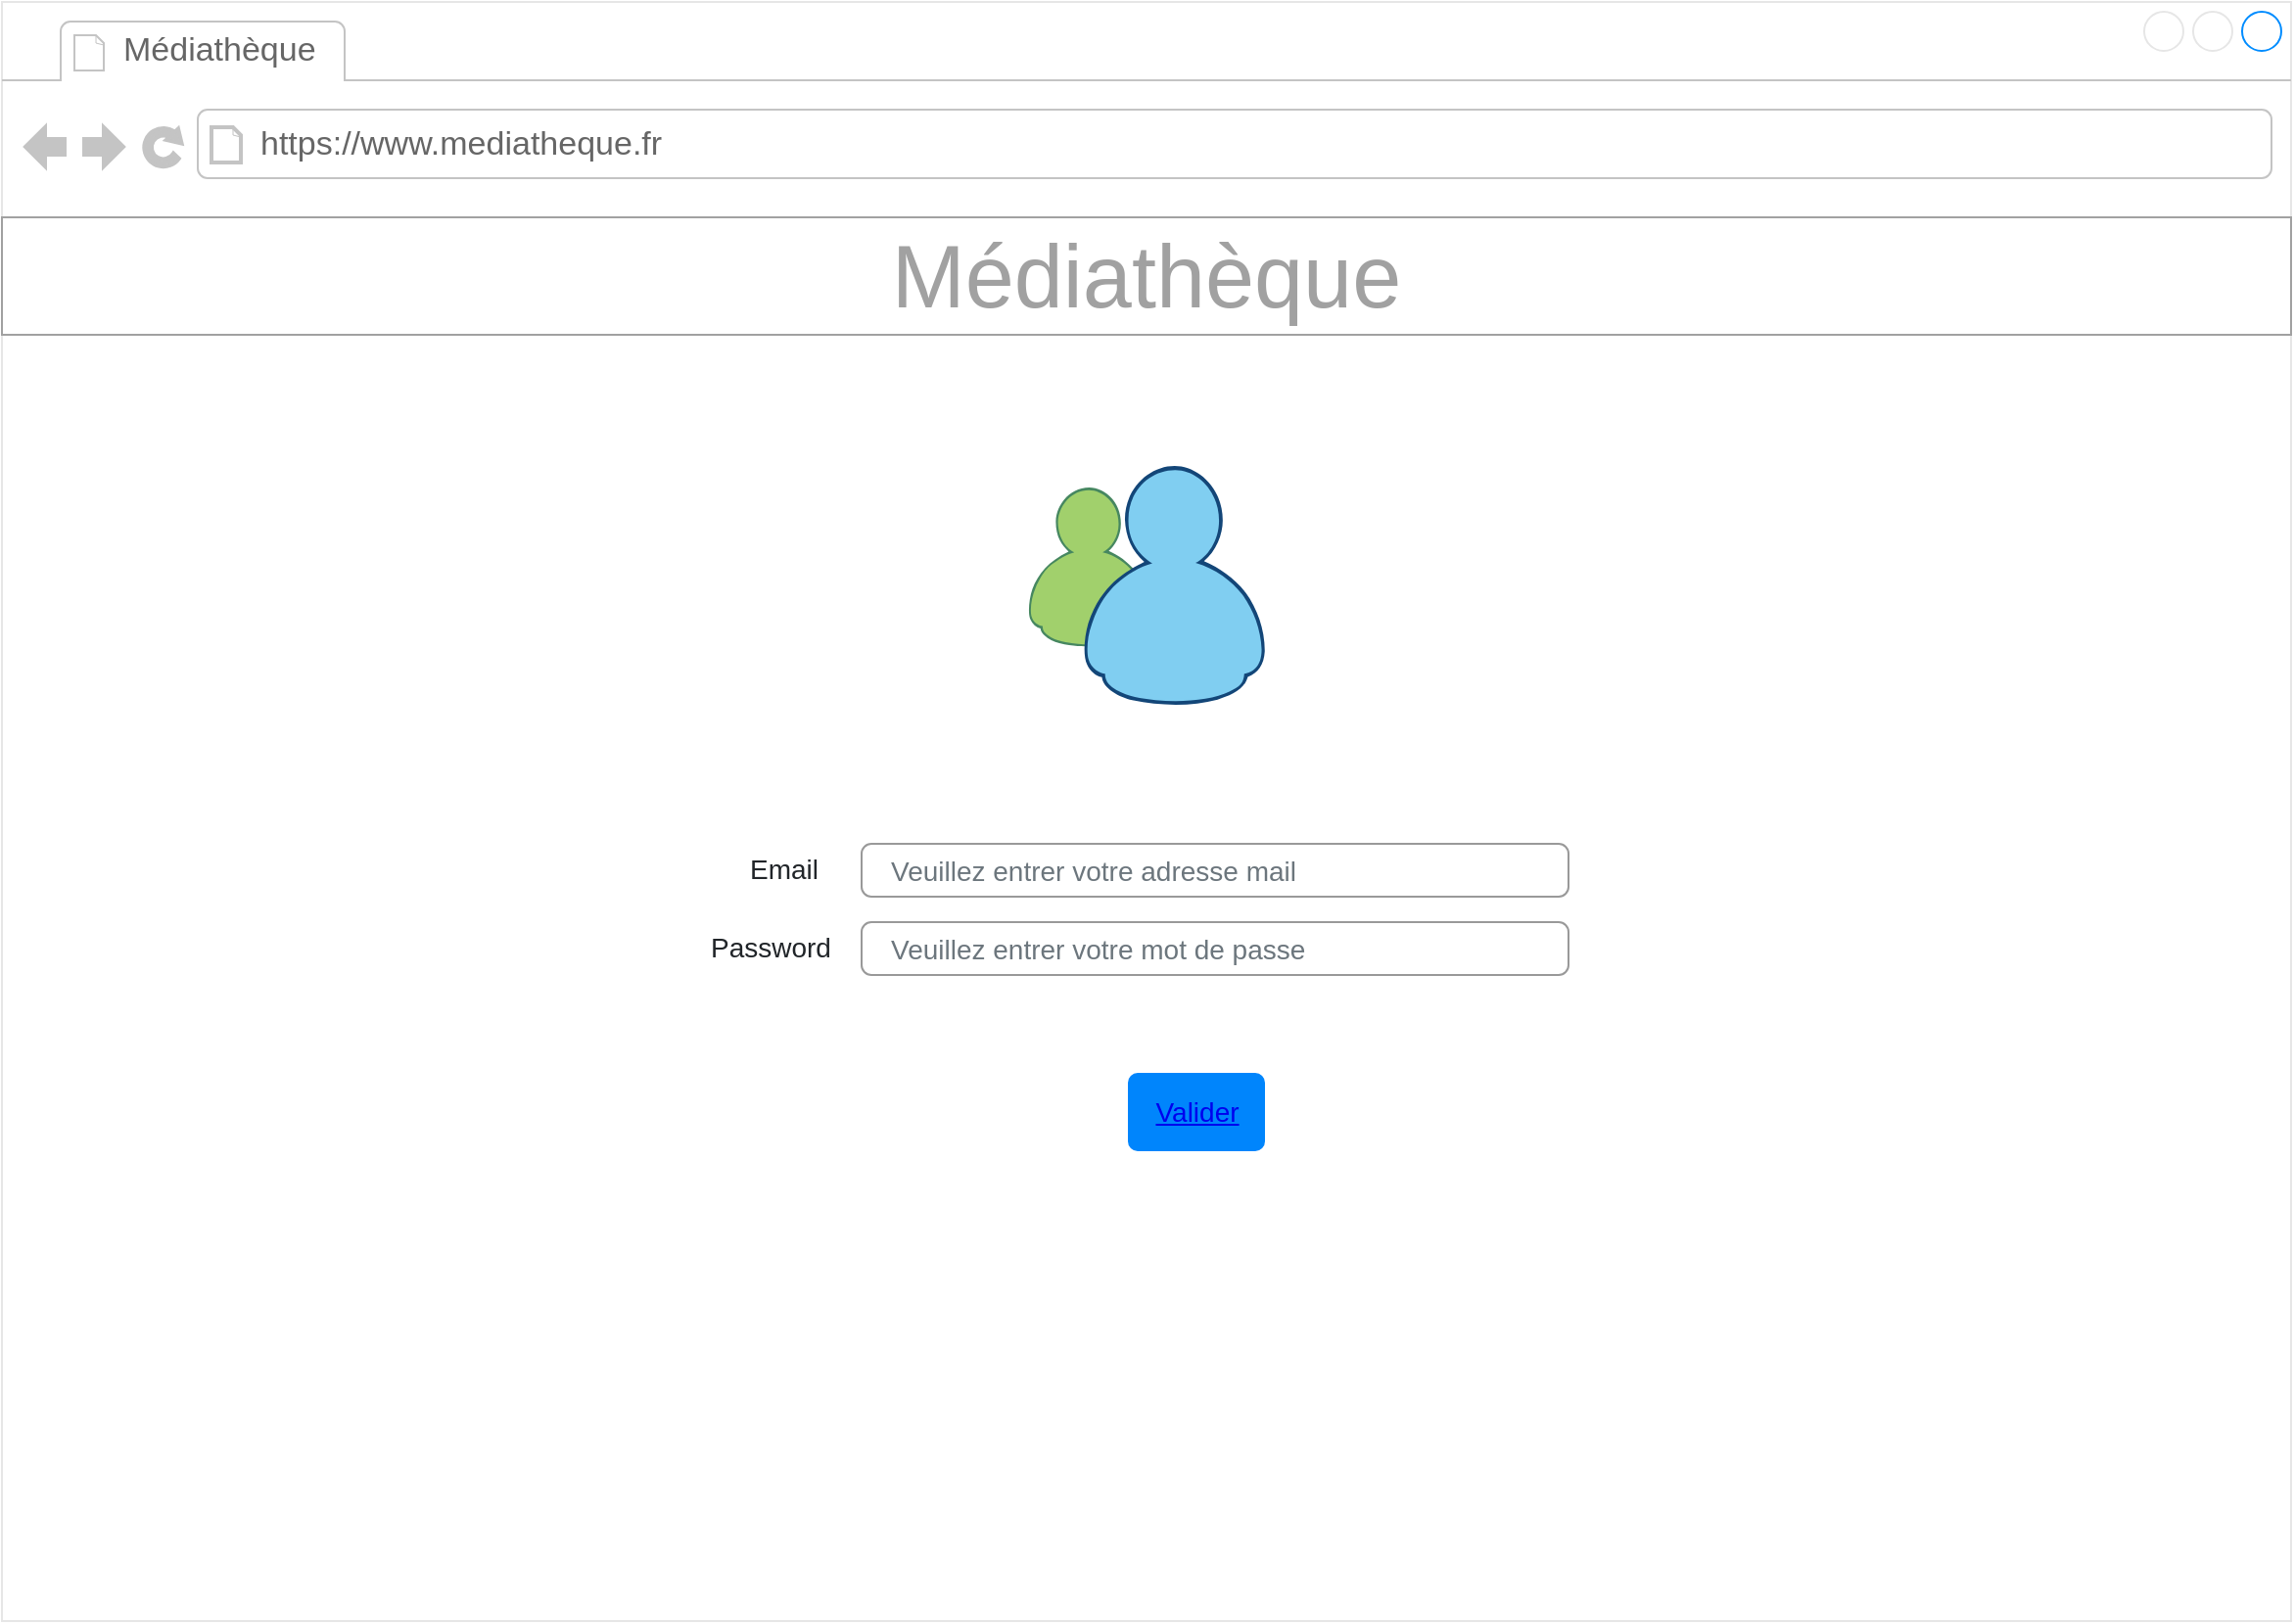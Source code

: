 <mxfile pages="12">
    <diagram id="KhAVEVeGBNZsgOdz26UX" name="Accueil - connexion">
        <mxGraphModel dx="2637" dy="1701" grid="1" gridSize="10" guides="1" tooltips="1" connect="1" arrows="1" fold="1" page="1" pageScale="1" pageWidth="1169" pageHeight="827" math="0" shadow="0">
            <root>
                <mxCell id="qpgFqabyOtMZ8Cn9adf--0"/>
                <mxCell id="qpgFqabyOtMZ8Cn9adf--1" parent="qpgFqabyOtMZ8Cn9adf--0"/>
                <mxCell id="2q_CF3ncoclx0qq8ow7w-0" value="" style="strokeWidth=1;shadow=0;dashed=0;align=center;html=1;shape=mxgraph.mockup.containers.browserWindow;rSize=0;strokeColor=#E6E6E6;strokeColor2=#008cff;strokeColor3=#c4c4c4;mainText=,;recursiveResize=0;" parent="qpgFqabyOtMZ8Cn9adf--1" vertex="1">
                    <mxGeometry x="-1169" y="-827" width="1169" height="827" as="geometry"/>
                </mxCell>
                <mxCell id="2q_CF3ncoclx0qq8ow7w-1" value="Médiathèque" style="strokeWidth=1;shadow=0;dashed=0;align=center;html=1;shape=mxgraph.mockup.containers.anchor;fontSize=17;fontColor=#666666;align=left;" parent="2q_CF3ncoclx0qq8ow7w-0" vertex="1">
                    <mxGeometry x="60" y="12" width="150" height="26" as="geometry"/>
                </mxCell>
                <mxCell id="2q_CF3ncoclx0qq8ow7w-2" value="https://www.mediatheque.fr" style="strokeWidth=1;shadow=0;dashed=0;align=center;html=1;shape=mxgraph.mockup.containers.anchor;rSize=0;fontSize=17;fontColor=#666666;align=left;" parent="2q_CF3ncoclx0qq8ow7w-0" vertex="1">
                    <mxGeometry x="130" y="60" width="250" height="26" as="geometry"/>
                </mxCell>
                <mxCell id="2q_CF3ncoclx0qq8ow7w-4" value="&lt;font style=&quot;font-size: 45px&quot; color=&quot;#a1a1a1&quot;&gt;Médiathèque&lt;/font&gt;" style="rounded=0;whiteSpace=wrap;html=1;strokeColor=#A1A1A1;" parent="2q_CF3ncoclx0qq8ow7w-0" vertex="1">
                    <mxGeometry y="110" width="1169" height="60" as="geometry"/>
                </mxCell>
                <mxCell id="_LC4aU_7HFLrregae4HF-0" value="" style="dashed=0;outlineConnect=0;html=1;align=center;labelPosition=center;verticalLabelPosition=bottom;verticalAlign=top;shape=mxgraph.weblogos.messenger;fontSize=45;fontColor=#A1A1A1;strokeColor=#A1A1A1;fillColor=#A1A1A1;" parent="2q_CF3ncoclx0qq8ow7w-0" vertex="1">
                    <mxGeometry x="524" y="237" width="121" height="123" as="geometry"/>
                </mxCell>
                <mxCell id="_LC4aU_7HFLrregae4HF-1" value="Email" style="fillColor=none;strokeColor=none;align=left;fontSize=14;fontColor=#212529;" parent="2q_CF3ncoclx0qq8ow7w-0" vertex="1">
                    <mxGeometry x="380" y="427" width="59" height="30" as="geometry"/>
                </mxCell>
                <mxCell id="_LC4aU_7HFLrregae4HF-2" value="Veuillez entrer votre adresse mail" style="html=1;shadow=0;dashed=0;shape=mxgraph.bootstrap.rrect;rSize=5;fillColor=none;strokeColor=#999999;align=left;spacing=15;fontSize=14;fontColor=#6C767D;" parent="2q_CF3ncoclx0qq8ow7w-0" vertex="1">
                    <mxGeometry x="439" y="430" width="361" height="27" as="geometry"/>
                </mxCell>
                <mxCell id="_LC4aU_7HFLrregae4HF-3" value="Password" style="fillColor=none;strokeColor=none;align=left;fontSize=14;fontColor=#212529;" parent="2q_CF3ncoclx0qq8ow7w-0" vertex="1">
                    <mxGeometry x="360" y="467" width="79" height="30" as="geometry"/>
                </mxCell>
                <mxCell id="_LC4aU_7HFLrregae4HF-4" value="Veuillez entrer votre mot de passe" style="html=1;shadow=0;dashed=0;shape=mxgraph.bootstrap.rrect;rSize=5;fillColor=none;strokeColor=#999999;align=left;spacing=15;fontSize=14;fontColor=#6C767D;" parent="2q_CF3ncoclx0qq8ow7w-0" vertex="1">
                    <mxGeometry x="439" y="470" width="361" height="27" as="geometry"/>
                </mxCell>
                <mxCell id="_LC4aU_7HFLrregae4HF-11" value="&lt;a href=&quot;data:page/id,yl5hMWLeE0mNzgKsfhri&quot;&gt;Valider&lt;/a&gt;" style="html=1;shadow=0;dashed=0;shape=mxgraph.bootstrap.rrect;rSize=5;fillColor=#0085FC;strokeColor=none;align=center;fontSize=14;fontColor=#FFFFFF;sketch=0;" parent="2q_CF3ncoclx0qq8ow7w-0" vertex="1">
                    <mxGeometry x="575" y="547" width="70" height="40" as="geometry"/>
                </mxCell>
            </root>
        </mxGraphModel>
    </diagram>
    <diagram id="yl5hMWLeE0mNzgKsfhri" name="Accueil_P">
        <mxGraphModel dx="2637" dy="874" grid="1" gridSize="10" guides="1" tooltips="1" connect="1" arrows="1" fold="1" page="1" pageScale="1" pageWidth="1169" pageHeight="827" math="0" shadow="0">
            <root>
                <mxCell id="0"/>
                <mxCell id="1" parent="0"/>
                <mxCell id="hwpM2E2XxFLgyICyP1M_-1" value="" style="strokeWidth=1;shadow=0;dashed=0;align=center;html=1;shape=mxgraph.mockup.containers.browserWindow;rSize=0;strokeColor=#666666;strokeColor2=#008cff;strokeColor3=#c4c4c4;mainText=,;recursiveResize=0;fontSize=16;fontStyle=0" parent="1" vertex="1">
                    <mxGeometry x="-1169" width="1169" height="827" as="geometry"/>
                </mxCell>
                <mxCell id="hwpM2E2XxFLgyICyP1M_-2" value="Médiathèque" style="strokeWidth=1;shadow=0;dashed=0;align=center;html=1;shape=mxgraph.mockup.containers.anchor;fontSize=17;fontColor=#666666;align=left;" parent="hwpM2E2XxFLgyICyP1M_-1" vertex="1">
                    <mxGeometry x="60" y="12" width="150" height="26" as="geometry"/>
                </mxCell>
                <mxCell id="hwpM2E2XxFLgyICyP1M_-3" value="https://www.mediatheque.fr" style="strokeWidth=1;shadow=0;dashed=0;align=center;html=1;shape=mxgraph.mockup.containers.anchor;rSize=0;fontSize=17;fontColor=#666666;align=left;" parent="hwpM2E2XxFLgyICyP1M_-1" vertex="1">
                    <mxGeometry x="130" y="60" width="250" height="26" as="geometry"/>
                </mxCell>
                <mxCell id="hwpM2E2XxFLgyICyP1M_-8" value="&lt;font style=&quot;font-size: 45px&quot; color=&quot;#a1a1a1&quot;&gt;Médiathèque&lt;/font&gt;" style="rounded=0;whiteSpace=wrap;html=1;strokeColor=#A1A1A1;" parent="hwpM2E2XxFLgyICyP1M_-1" vertex="1">
                    <mxGeometry y="110" width="1160" height="60" as="geometry"/>
                </mxCell>
                <mxCell id="2kUuNyUJB9OK22wc0VwA-8" value="Infos pratique" style="rounded=0;whiteSpace=wrap;html=1;fontSize=16;fontColor=#FFFFFF;strokeColor=#666666;fillColor=#C2C2C2;fontStyle=1" parent="hwpM2E2XxFLgyICyP1M_-1" vertex="1">
                    <mxGeometry x="167" y="200" width="151" height="60" as="geometry"/>
                </mxCell>
                <UserObject label="Consulter une ressrouce" link="data:page/id,vRAD9Q63Qiz3Y1zbIMJT" id="2kUuNyUJB9OK22wc0VwA-9">
                    <mxCell style="rounded=0;whiteSpace=wrap;html=1;fontSize=16;strokeColor=#666666;fillColor=#C2C2C2;fontColor=#FFFFFF;fontStyle=1" parent="hwpM2E2XxFLgyICyP1M_-1" vertex="1">
                        <mxGeometry x="318" y="200" width="152" height="60" as="geometry"/>
                    </mxCell>
                </UserObject>
                <mxCell id="2kUuNyUJB9OK22wc0VwA-10" value="Gérer une ressource" style="rounded=0;whiteSpace=wrap;html=1;fontSize=16;strokeColor=#666666;fillColor=#C2C2C2;fontColor=#FFFFFF;fontStyle=1" parent="hwpM2E2XxFLgyICyP1M_-1" vertex="1">
                    <mxGeometry x="470" y="200" width="139" height="60" as="geometry"/>
                </mxCell>
                <mxCell id="2kUuNyUJB9OK22wc0VwA-11" value="Gérer un utilisateur" style="rounded=0;whiteSpace=wrap;html=1;fontSize=16;strokeColor=#666666;fillColor=#C2C2C2;fontColor=#FFFFFF;fontStyle=1" parent="hwpM2E2XxFLgyICyP1M_-1" vertex="1">
                    <mxGeometry x="609" y="200" width="138" height="60" as="geometry"/>
                </mxCell>
                <mxCell id="8kQ3QEMzD5kADTaKjLia-3" value="Actualité" style="rounded=0;whiteSpace=wrap;html=1;fontSize=16;fontColor=#FFFFFF;strokeColor=#666666;fillColor=#A1A1A1;gradientColor=#A1A1A1;fontStyle=1" parent="hwpM2E2XxFLgyICyP1M_-1" vertex="1">
                    <mxGeometry x="18" y="280" width="582" height="520" as="geometry"/>
                </mxCell>
                <mxCell id="8kQ3QEMzD5kADTaKjLia-4" value="" style="shape=image;html=1;verticalAlign=top;verticalLabelPosition=bottom;labelBackgroundColor=#ffffff;imageAspect=0;aspect=fixed;image=https://cdn2.iconfinder.com/data/icons/crystalproject/128x128/apps/cal.png;fontSize=12;fontColor=#FFFFFF;strokeColor=#666666;fillColor=#A1A1A1;gradientColor=#A1A1A1;" parent="hwpM2E2XxFLgyICyP1M_-1" vertex="1">
                    <mxGeometry x="910" y="260" width="180" height="180" as="geometry"/>
                </mxCell>
                <mxCell id="8kQ3QEMzD5kADTaKjLia-5" value="Evènements à venir" style="rounded=0;whiteSpace=wrap;html=1;fontSize=16;fontColor=#FFFFFF;strokeColor=#666666;fillColor=#A1A1A1;gradientColor=#A1A1A1;fontStyle=1" parent="hwpM2E2XxFLgyICyP1M_-1" vertex="1">
                    <mxGeometry x="628" y="280" width="272" height="140" as="geometry"/>
                </mxCell>
                <mxCell id="8kQ3QEMzD5kADTaKjLia-7" value="Les nouveautés de ce mois-ci" style="rounded=0;whiteSpace=wrap;html=1;fontSize=16;fontColor=#FFFFFF;strokeColor=#666666;fillColor=#A1A1A1;gradientColor=#A1A1A1;fontStyle=1" parent="hwpM2E2XxFLgyICyP1M_-1" vertex="1">
                    <mxGeometry x="628" y="440" width="502" height="360" as="geometry"/>
                </mxCell>
                <UserObject label="&amp;nbsp; &amp;nbsp; &amp;nbsp; &amp;nbsp; &amp;nbsp; &amp;nbsp; &amp;nbsp;Mon profil" link="data:page/id,lGLJw4ro3tzLa91ZYzbf" id="7eS42DswP7opID5vfkek-1">
                    <mxCell style="rounded=0;whiteSpace=wrap;html=1;fontSize=16;fontColor=#FFFFFF;strokeColor=#666666;fillColor=#C2C2C2;align=center;fontStyle=1" parent="hwpM2E2XxFLgyICyP1M_-1" vertex="1">
                        <mxGeometry x="1009" y="200" width="151" height="60" as="geometry"/>
                    </mxCell>
                </UserObject>
                <mxCell id="YyFcrugd1PkfDhJ9REQl-3" value="" style="verticalLabelPosition=bottom;shadow=0;dashed=0;align=center;html=1;verticalAlign=top;strokeWidth=1;shape=mxgraph.mockup.containers.userFemale;strokeColor=#666666;strokeColor2=#008cff;fontSize=12;fontColor=#FFFFFF;fillColor=#FFFFFF;gradientColor=#FFFFFF;" parent="hwpM2E2XxFLgyICyP1M_-1" vertex="1">
                    <mxGeometry x="1024" y="215" width="40" height="30" as="geometry"/>
                </mxCell>
                <mxCell id="ko53vkQvorDcL-SV9aA--1" value="Services" style="rounded=0;whiteSpace=wrap;html=1;fontSize=16;strokeColor=#666666;fillColor=#C2C2C2;fontColor=#FFFFFF;fontStyle=1" parent="hwpM2E2XxFLgyICyP1M_-1" vertex="1">
                    <mxGeometry x="747" y="200" width="138" height="60" as="geometry"/>
                </mxCell>
                <mxCell id="qNy6yUwyIaN30i7Qmlq7-1" value="" style="rounded=0;whiteSpace=wrap;html=1;fontSize=12;fontColor=#333333;strokeColor=#666666;fillColor=#C2C2C2;" parent="hwpM2E2XxFLgyICyP1M_-1" vertex="1">
                    <mxGeometry y="200" width="1168" height="60" as="geometry"/>
                </mxCell>
                <UserObject label="Services" link="data:page/id,1y3C5vE3ofAHqLID96lu" id="qNy6yUwyIaN30i7Qmlq7-2">
                    <mxCell style="rounded=0;whiteSpace=wrap;html=1;fontSize=16;fontColor=#FFFFFF;strokeColor=#666666;fillColor=#C2C2C2;fontStyle=1" parent="hwpM2E2XxFLgyICyP1M_-1" vertex="1">
                        <mxGeometry x="565" y="200" width="151" height="60" as="geometry"/>
                    </mxCell>
                </UserObject>
                <UserObject label="Gérer une ressource" link="data:page/id,1-_ZAtHb4YZcZEY1NWBs" id="qNy6yUwyIaN30i7Qmlq7-4">
                    <mxCell style="rounded=0;whiteSpace=wrap;html=1;fontSize=16;strokeColor=#666666;fillColor=#C2C2C2;fontColor=#FFFFFF;fontStyle=1" parent="hwpM2E2XxFLgyICyP1M_-1" vertex="1">
                        <mxGeometry x="150" y="200" width="139" height="60" as="geometry"/>
                    </mxCell>
                </UserObject>
                <UserObject label="Gérer un utilisateur" link="data:page/id,gnByjOrjejcISsql6juy" id="qNy6yUwyIaN30i7Qmlq7-5">
                    <mxCell style="rounded=0;whiteSpace=wrap;html=1;fontSize=16;strokeColor=#666666;fillColor=#C2C2C2;fontColor=#FFFFFF;fontStyle=1" parent="hwpM2E2XxFLgyICyP1M_-1" vertex="1">
                        <mxGeometry x="289" y="200" width="138" height="60" as="geometry"/>
                    </mxCell>
                </UserObject>
                <UserObject label="A propos" link="data:page/id,FaWUZfU0TmcHPQL3xSgL" id="qNy6yUwyIaN30i7Qmlq7-6">
                    <mxCell style="rounded=0;whiteSpace=wrap;html=1;fontSize=16;strokeColor=#666666;fillColor=#C2C2C2;fontColor=#FFFFFF;fontStyle=1" parent="hwpM2E2XxFLgyICyP1M_-1" vertex="1">
                        <mxGeometry x="427" y="200" width="138" height="60" as="geometry"/>
                    </mxCell>
                </UserObject>
                <UserObject label="&amp;nbsp; &amp;nbsp; &amp;nbsp; &amp;nbsp; &amp;nbsp; &amp;nbsp; &amp;nbsp;Mon profil" link="data:page/id,lGLJw4ro3tzLa91ZYzbf" id="qNy6yUwyIaN30i7Qmlq7-7">
                    <mxCell style="rounded=0;whiteSpace=wrap;html=1;fontSize=16;fontColor=#FFFFFF;strokeColor=#666666;fillColor=#C2C2C2;align=center;fontStyle=1" parent="hwpM2E2XxFLgyICyP1M_-1" vertex="1">
                        <mxGeometry x="1005" y="200" width="163" height="60" as="geometry"/>
                    </mxCell>
                </UserObject>
                <mxCell id="qNy6yUwyIaN30i7Qmlq7-8" value="" style="verticalLabelPosition=bottom;shadow=0;dashed=0;align=center;html=1;verticalAlign=top;strokeWidth=1;shape=mxgraph.mockup.containers.userFemale;strokeColor=#666666;strokeColor2=#008cff;fontSize=12;fontColor=#FFFFFF;fillColor=#FFFFFF;gradientColor=#FFFFFF;" parent="hwpM2E2XxFLgyICyP1M_-1" vertex="1">
                    <mxGeometry x="1024" y="215" width="40" height="30" as="geometry"/>
                </mxCell>
                <UserObject label="Accueil" link="data:page/id,yl5hMWLeE0mNzgKsfhri" id="qNy6yUwyIaN30i7Qmlq7-9">
                    <mxCell style="rounded=0;whiteSpace=wrap;html=1;fontSize=16;fontColor=#C2C2C2;strokeColor=#666666;fillColor=#FFFFFF;fontStyle=1" parent="hwpM2E2XxFLgyICyP1M_-1" vertex="1">
                        <mxGeometry y="200" width="150" height="60" as="geometry"/>
                    </mxCell>
                </UserObject>
                <mxCell id="IrZvMxoCYofxvJMMqDIC-1" value="" style="html=1;shadow=0;dashed=0;shape=mxgraph.bootstrap.rrect;rSize=5;strokeColor=#CED4DA;html=1;whiteSpace=wrap;fillColor=#FFFFFF;fontColor=#7D868C;align=left;spacingLeft=0;spacing=15;fontSize=14;" parent="hwpM2E2XxFLgyICyP1M_-1" vertex="1">
                    <mxGeometry x="909" y="123.5" width="227" height="33" as="geometry"/>
                </mxCell>
                <mxCell id="IrZvMxoCYofxvJMMqDIC-2" value="Rechercher" style="html=1;shadow=0;dashed=0;shape=mxgraph.bootstrap.rightButton;strokeColor=#6C757D;gradientColor=inherit;fontColor=inherit;fillColor=inherit;rSize=5;perimeter=none;whiteSpace=wrap;resizeHeight=1;fontSize=14;" parent="IrZvMxoCYofxvJMMqDIC-1" vertex="1">
                    <mxGeometry x="1" width="89" height="33" relative="1" as="geometry">
                        <mxPoint x="-70" as="offset"/>
                    </mxGeometry>
                </mxCell>
                <mxCell id="I9VGXH25nW6fvn07arWQ-3" value="" style="shape=image;html=1;verticalAlign=top;verticalLabelPosition=bottom;labelBackgroundColor=#ffffff;imageAspect=0;aspect=fixed;image=https://cdn4.iconfinder.com/data/icons/ui-office/512/User_Interface-40-128.png;shadow=0;fontSize=31;fontColor=#C2C2C2;strokeColor=#FFFFFF;fillColor=#666666;gradientColor=#000000;fontStyle=1;strokeWidth=2;" parent="hwpM2E2XxFLgyICyP1M_-1" vertex="1">
                    <mxGeometry x="1147" y="240" width="20" height="20" as="geometry"/>
                </mxCell>
                <mxCell id="ehqHapJsMNVJfKHCFS16-1" value="" style="rounded=0;whiteSpace=wrap;html=1;shadow=0;labelBackgroundColor=none;fontSize=29;strokeColor=#FFFFFF;fillColor=#FFFFFF;" parent="hwpM2E2XxFLgyICyP1M_-1" vertex="1">
                    <mxGeometry y="259" width="150" height="1.5" as="geometry"/>
                </mxCell>
            </root>
        </mxGraphModel>
    </diagram>
    <diagram id="1-_ZAtHb4YZcZEY1NWBs" name="Enregistrer une ressource_P">
        <mxGraphModel dx="2637" dy="1701" grid="1" gridSize="10" guides="1" tooltips="1" connect="1" arrows="1" fold="1" page="1" pageScale="1" pageWidth="1169" pageHeight="827" math="0" shadow="0">
            <root>
                <mxCell id="bgrA9T7Ul5SZdm0bwktn-0"/>
                <mxCell id="bgrA9T7Ul5SZdm0bwktn-1" parent="bgrA9T7Ul5SZdm0bwktn-0"/>
                <mxCell id="lHeY-Ja7FgNO6xSykHIZ-0" value="" style="strokeWidth=1;shadow=0;dashed=0;align=center;html=1;shape=mxgraph.mockup.containers.browserWindow;rSize=0;strokeColor=#E6E6E6;strokeColor2=#008cff;strokeColor3=#c4c4c4;mainText=,;recursiveResize=0;" parent="bgrA9T7Ul5SZdm0bwktn-1" vertex="1">
                    <mxGeometry x="-1169" y="-827" width="1169" height="827" as="geometry"/>
                </mxCell>
                <mxCell id="lHeY-Ja7FgNO6xSykHIZ-1" value="" style="strokeWidth=1;shadow=0;dashed=0;align=center;html=1;shape=mxgraph.mockup.containers.marginRect2;rectMarginTop=32;strokeColor=#666666;gradientColor=none;labelBackgroundColor=none;labelBorderColor=none;fontColor=#666666;fontStyle=1" parent="lHeY-Ja7FgNO6xSykHIZ-0" vertex="1">
                    <mxGeometry x="20" y="230" width="1130" height="570" as="geometry"/>
                </mxCell>
                <mxCell id="lHeY-Ja7FgNO6xSykHIZ-2" value="Enregistrer une ressource" style="strokeColor=#000000;fillColor=#FFFFFF;strokeWidth=1;shadow=0;dashed=0;align=center;html=1;shape=mxgraph.mockup.containers.rrect;rSize=0;fontSize=17;gradientColor=none;labelBackgroundColor=none;labelBorderColor=none;fontColor=#C2C2C2;fontStyle=1" parent="lHeY-Ja7FgNO6xSykHIZ-1" vertex="1">
                    <mxGeometry width="220" height="25" relative="1" as="geometry">
                        <mxPoint x="19" as="offset"/>
                    </mxGeometry>
                </mxCell>
                <mxCell id="lHeY-Ja7FgNO6xSykHIZ-3" value="" style="strokeWidth=1;shadow=0;dashed=0;align=center;html=1;shape=mxgraph.mockup.containers.topButton;rSize=5;strokeColor=#666666;fillColor=#FFFFFF;gradientColor=none;resizeWidth=1;movable=0;deletable=1;labelBackgroundColor=none;labelBorderColor=none;fontColor=none;noLabel=1;" parent="lHeY-Ja7FgNO6xSykHIZ-1" vertex="1">
                    <mxGeometry width="1130" height="7" relative="1" as="geometry">
                        <mxPoint y="25" as="offset"/>
                    </mxGeometry>
                </mxCell>
                <mxCell id="lHeY-Ja7FgNO6xSykHIZ-4" value="" style="rounded=0;whiteSpace=wrap;html=1;shadow=0;labelBackgroundColor=#666666;labelBorderColor=none;fontColor=none;strokeColor=#FFFFFF;fillColor=#FFFFFF;" parent="lHeY-Ja7FgNO6xSykHIZ-1" vertex="1">
                    <mxGeometry x="2.018" y="27" width="1127.982" height="13" as="geometry"/>
                </mxCell>
                <mxCell id="lHeY-Ja7FgNO6xSykHIZ-7" value="ENREGISTRER UNE RESSOURCE" style="fillColor=none;strokeColor=none;align=left;fontSize=22;fontColor=#666666;shadow=0;labelBackgroundColor=none;fontStyle=1;fontFamily=Helvetica;" parent="lHeY-Ja7FgNO6xSykHIZ-1" vertex="1">
                    <mxGeometry x="380.0" y="57" width="369.268" height="83" as="geometry"/>
                </mxCell>
                <mxCell id="lHeY-Ja7FgNO6xSykHIZ-39" value="Genre" style="html=1;shadow=0;dashed=0;shape=mxgraph.bootstrap.rrect;rSize=5;fillColor=none;strokeColor=#999999;align=left;spacing=15;fontSize=14;fontColor=#6C767D;labelBackgroundColor=none;" parent="lHeY-Ja7FgNO6xSykHIZ-1" vertex="1">
                    <mxGeometry x="399" y="317" width="310" height="30" as="geometry"/>
                </mxCell>
                <mxCell id="lHeY-Ja7FgNO6xSykHIZ-36" value="Type" style="html=1;shadow=0;dashed=0;shape=mxgraph.bootstrap.rrect;rSize=5;fillColor=none;strokeColor=#999999;align=left;spacing=15;fontSize=14;fontColor=#6C767D;labelBackgroundColor=none;" parent="lHeY-Ja7FgNO6xSykHIZ-1" vertex="1">
                    <mxGeometry x="399" y="260" width="310" height="27" as="geometry"/>
                </mxCell>
                <mxCell id="lHeY-Ja7FgNO6xSykHIZ-42" value="Couleur" style="html=1;shadow=0;dashed=0;shape=mxgraph.bootstrap.rrect;rSize=5;fillColor=none;strokeColor=#999999;align=left;spacing=15;fontSize=14;fontColor=#6C767D;labelBackgroundColor=none;" parent="lHeY-Ja7FgNO6xSykHIZ-1" vertex="1">
                    <mxGeometry x="399" y="377" width="310" height="30" as="geometry"/>
                </mxCell>
                <mxCell id="lHeY-Ja7FgNO6xSykHIZ-43" value="" style="html=1;shadow=0;dashed=0;strokeColor=#6C757D;gradientColor=inherit;fontColor=inherit;fillColor=inherit;perimeter=none;whiteSpace=wrap;resizeHeight=1;fontSize=14;labelBackgroundColor=none;fontFamily=Helvetica;" parent="lHeY-Ja7FgNO6xSykHIZ-1" vertex="1">
                    <mxGeometry x="679" y="377" width="30" height="30" as="geometry"/>
                </mxCell>
                <mxCell id="lHeY-Ja7FgNO6xSykHIZ-44" value="" style="shape=triangle;direction=south;fillColor=#6C767D;strokeColor=none;perimeter=none;shadow=0;labelBackgroundColor=none;fontFamily=Helvetica;fontSize=22;fontColor=#666666;" parent="lHeY-Ja7FgNO6xSykHIZ-43" vertex="1">
                    <mxGeometry x="0.5" y="0.5" width="10" height="5" relative="1" as="geometry">
                        <mxPoint x="-5" y="-2.5" as="offset"/>
                    </mxGeometry>
                </mxCell>
                <mxCell id="lHeY-Ja7FgNO6xSykHIZ-40" value="" style="html=1;shadow=0;dashed=0;strokeColor=#6C757D;gradientColor=inherit;fontColor=inherit;fillColor=inherit;perimeter=none;whiteSpace=wrap;resizeHeight=1;fontSize=14;labelBackgroundColor=none;fontFamily=Helvetica;" parent="lHeY-Ja7FgNO6xSykHIZ-1" vertex="1">
                    <mxGeometry x="679" y="317" width="30" height="30" as="geometry"/>
                </mxCell>
                <mxCell id="lHeY-Ja7FgNO6xSykHIZ-41" value="" style="shape=triangle;direction=south;fillColor=#6C767D;strokeColor=none;perimeter=none;shadow=0;labelBackgroundColor=none;fontFamily=Helvetica;fontSize=22;fontColor=#666666;" parent="lHeY-Ja7FgNO6xSykHIZ-40" vertex="1">
                    <mxGeometry x="0.5" y="0.5" width="10" height="5" relative="1" as="geometry">
                        <mxPoint x="-5" y="-2.5" as="offset"/>
                    </mxGeometry>
                </mxCell>
                <mxCell id="lHeY-Ja7FgNO6xSykHIZ-37" value="" style="html=1;shadow=0;dashed=0;strokeColor=#6C757D;gradientColor=inherit;fontColor=inherit;fillColor=inherit;perimeter=none;whiteSpace=wrap;resizeHeight=1;fontSize=14;labelBackgroundColor=none;fontFamily=Helvetica;" parent="lHeY-Ja7FgNO6xSykHIZ-1" vertex="1">
                    <mxGeometry x="679" y="260" width="30" height="27" as="geometry"/>
                </mxCell>
                <mxCell id="lHeY-Ja7FgNO6xSykHIZ-38" value="" style="shape=triangle;direction=south;fillColor=#6C767D;strokeColor=none;perimeter=none;shadow=0;labelBackgroundColor=none;fontFamily=Helvetica;fontSize=22;fontColor=#666666;" parent="lHeY-Ja7FgNO6xSykHIZ-37" vertex="1">
                    <mxGeometry x="0.5" y="0.5" width="10" height="5" relative="1" as="geometry">
                        <mxPoint x="-5" y="-2.5" as="offset"/>
                    </mxGeometry>
                </mxCell>
                <mxCell id="lHeY-Ja7FgNO6xSykHIZ-32" value="&lt;font style=&quot;font-size: 14px&quot;&gt;Date de l'enregistrement&lt;/font&gt;" style="rounded=1;arcSize=9;fillColor=#F7F8F9;align=left;spacingLeft=5;strokeColor=#DEE1E6;html=1;strokeWidth=2;fontColor=#596780;fontSize=12;sketch=1;hachureGap=4;pointerEvents=0;fontFamily=Helvetica;shadow=0;labelBackgroundColor=none;" parent="lHeY-Ja7FgNO6xSykHIZ-1" vertex="1">
                    <mxGeometry x="399" y="197" width="310" height="33" as="geometry"/>
                </mxCell>
                <mxCell id="lHeY-Ja7FgNO6xSykHIZ-33" value="" style="shape=mxgraph.gmdl.calendar;fillColor=#5A6881;strokeColor=none;sketch=0;hachureGap=4;pointerEvents=0;fontFamily=Architects Daughter;fontSource=https%3A%2F%2Ffonts.googleapis.com%2Fcss%3Ffamily%3DArchitects%2BDaughter;fontSize=20;shadow=0;labelBackgroundColor=none;fontColor=#666666;" parent="lHeY-Ja7FgNO6xSykHIZ-32" vertex="1">
                    <mxGeometry x="1" y="0.5" width="18" height="18" relative="1" as="geometry">
                        <mxPoint x="-29" y="-9" as="offset"/>
                    </mxGeometry>
                </mxCell>
                <mxCell id="lHeY-Ja7FgNO6xSykHIZ-31" value="Côte du document" style="html=1;shadow=0;dashed=0;shape=mxgraph.bootstrap.rrect;rSize=5;fillColor=none;strokeColor=#999999;align=left;spacing=15;fontSize=14;fontColor=#6C767D;labelBackgroundColor=none;" parent="lHeY-Ja7FgNO6xSykHIZ-1" vertex="1">
                    <mxGeometry x="399" y="140" width="310" height="30" as="geometry"/>
                </mxCell>
                <mxCell id="DZqT-3WF1Jc_602R2DJy-1" value="Annuler" style="strokeWidth=1;shadow=0;dashed=0;align=center;html=1;shape=mxgraph.mockup.buttons.button;strokeColor=#666666;fontColor=#ffffff;mainText=;buttonStyle=round;fontSize=17;fontStyle=1;fillColor=#FF9999;whiteSpace=wrap;labelBackgroundColor=none;fontFamily=Helvetica;" parent="lHeY-Ja7FgNO6xSykHIZ-1" vertex="1">
                    <mxGeometry x="593" y="437" width="116" height="52" as="geometry"/>
                </mxCell>
                <mxCell id="DZqT-3WF1Jc_602R2DJy-0" value="Valider" style="strokeWidth=1;shadow=0;dashed=0;align=center;html=1;shape=mxgraph.mockup.buttons.button;strokeColor=#666666;fontColor=#ffffff;mainText=;buttonStyle=round;fontSize=17;fontStyle=1;fillColor=#97D077;whiteSpace=wrap;labelBackgroundColor=none;fontFamily=Helvetica;" parent="lHeY-Ja7FgNO6xSykHIZ-1" vertex="1">
                    <mxGeometry x="399" y="437" width="116" height="52" as="geometry"/>
                </mxCell>
                <UserObject label="Enregistrer un emprunt" link="data:page/id,QXc0wzj-9IYIJqLfSLoC" id="lHeY-Ja7FgNO6xSykHIZ-8">
                    <mxCell style="strokeWidth=1;shadow=0;dashed=0;align=center;html=1;shape=mxgraph.mockup.containers.rrect;rSize=0;fontSize=17;fontColor=#FFFFFF;strokeColor=#666666;fillColor=#C2C2C2;labelBackgroundColor=none;labelBorderColor=none;fontStyle=1" parent="lHeY-Ja7FgNO6xSykHIZ-0" vertex="1">
                        <mxGeometry width="220" height="25" relative="1" as="geometry">
                            <mxPoint x="259" y="230" as="offset"/>
                        </mxGeometry>
                    </mxCell>
                </UserObject>
                <UserObject label="Mise hors service" link="data:page/id,VlvuZ8ZS0cmNUSl1zSAV" id="lHeY-Ja7FgNO6xSykHIZ-9">
                    <mxCell style="strokeColor=#666666;fillColor=#C2C2C2;strokeWidth=1;shadow=0;align=center;html=1;shape=mxgraph.mockup.containers.rrect;rSize=0;fontSize=17;labelBackgroundColor=none;labelBorderColor=none;fontColor=#FFFFFF;fontStyle=1" parent="lHeY-Ja7FgNO6xSykHIZ-0" vertex="1">
                        <mxGeometry width="180" height="25" relative="1" as="geometry">
                            <mxPoint x="479" y="230" as="offset"/>
                        </mxGeometry>
                    </mxCell>
                </UserObject>
                <mxCell id="lHeY-Ja7FgNO6xSykHIZ-10" value="Médiathèque" style="strokeWidth=1;shadow=0;dashed=0;align=center;html=1;shape=mxgraph.mockup.containers.anchor;fontSize=17;fontColor=#666666;align=left;" parent="lHeY-Ja7FgNO6xSykHIZ-0" vertex="1">
                    <mxGeometry x="60" y="12" width="150" height="26" as="geometry"/>
                </mxCell>
                <mxCell id="lHeY-Ja7FgNO6xSykHIZ-11" value="https://www.mediatheque.fr" style="strokeWidth=1;shadow=0;dashed=0;align=center;html=1;shape=mxgraph.mockup.containers.anchor;rSize=0;fontSize=17;fontColor=#666666;align=left;" parent="lHeY-Ja7FgNO6xSykHIZ-0" vertex="1">
                    <mxGeometry x="130" y="60" width="250" height="26" as="geometry"/>
                </mxCell>
                <mxCell id="lHeY-Ja7FgNO6xSykHIZ-12" value="&lt;font style=&quot;font-size: 45px&quot; color=&quot;#a1a1a1&quot;&gt;Médiathèque&lt;/font&gt;" style="rounded=0;whiteSpace=wrap;html=1;strokeColor=#A1A1A1;" parent="lHeY-Ja7FgNO6xSykHIZ-0" vertex="1">
                    <mxGeometry y="110" width="1167" height="60" as="geometry"/>
                </mxCell>
                <mxCell id="lHeY-Ja7FgNO6xSykHIZ-13" value="" style="rounded=0;whiteSpace=wrap;html=1;fontSize=12;fontColor=#333333;strokeColor=#666666;fillColor=#C2C2C2;" parent="lHeY-Ja7FgNO6xSykHIZ-0" vertex="1">
                    <mxGeometry y="170" width="1159" height="60" as="geometry"/>
                </mxCell>
                <UserObject label="&amp;nbsp; &amp;nbsp; &amp;nbsp; &amp;nbsp; &amp;nbsp; &amp;nbsp; &amp;nbsp;Mon profil" id="lHeY-Ja7FgNO6xSykHIZ-14">
                    <mxCell style="rounded=0;whiteSpace=wrap;html=1;fontSize=16;fontColor=#FFFFFF;strokeColor=#666666;fillColor=#C2C2C2;align=center;fontStyle=1" parent="lHeY-Ja7FgNO6xSykHIZ-0" vertex="1">
                        <mxGeometry x="1001" y="170" width="167" height="60" as="geometry"/>
                    </mxCell>
                </UserObject>
                <UserObject label="Services" id="lHeY-Ja7FgNO6xSykHIZ-15">
                    <mxCell style="rounded=0;whiteSpace=wrap;html=1;fontSize=16;fontColor=#FFFFFF;strokeColor=#666666;fillColor=#C2C2C2;fontStyle=1" parent="lHeY-Ja7FgNO6xSykHIZ-0" vertex="1">
                        <mxGeometry x="567" y="170" width="151" height="60" as="geometry"/>
                    </mxCell>
                </UserObject>
                <UserObject label="Gérer un utilisateur" id="lHeY-Ja7FgNO6xSykHIZ-17">
                    <mxCell style="rounded=0;whiteSpace=wrap;html=1;fontSize=16;strokeColor=#666666;fillColor=#C2C2C2;fontColor=#FFFFFF;fontStyle=1" parent="lHeY-Ja7FgNO6xSykHIZ-0" vertex="1">
                        <mxGeometry x="291" y="170" width="138" height="60" as="geometry"/>
                    </mxCell>
                </UserObject>
                <UserObject label="Gérer une ressource" id="lHeY-Ja7FgNO6xSykHIZ-18">
                    <mxCell style="rounded=0;whiteSpace=wrap;html=1;fontSize=16;strokeColor=#666666;fillColor=#FFFFFF;fontColor=#C2C2C2;fontStyle=1" parent="lHeY-Ja7FgNO6xSykHIZ-0" vertex="1">
                        <mxGeometry x="152" y="170" width="139" height="60" as="geometry"/>
                    </mxCell>
                </UserObject>
                <UserObject label="Accueil" id="lHeY-Ja7FgNO6xSykHIZ-19">
                    <mxCell style="rounded=0;whiteSpace=wrap;html=1;fontSize=16;fontColor=#FFFFFF;strokeColor=#666666;fillColor=#C2C2C2;fontStyle=1" parent="lHeY-Ja7FgNO6xSykHIZ-0" vertex="1">
                        <mxGeometry x="1" y="170" width="151" height="60" as="geometry"/>
                    </mxCell>
                </UserObject>
                <mxCell id="lHeY-Ja7FgNO6xSykHIZ-28" value="" style="html=1;shadow=0;dashed=0;shape=mxgraph.bootstrap.rrect;rSize=5;strokeColor=#CED4DA;html=1;whiteSpace=wrap;fillColor=#FFFFFF;fontColor=#7D868C;align=left;spacingLeft=0;spacing=15;fontSize=14;" parent="lHeY-Ja7FgNO6xSykHIZ-0" vertex="1">
                    <mxGeometry x="903" y="123.5" width="227" height="33" as="geometry"/>
                </mxCell>
                <mxCell id="lHeY-Ja7FgNO6xSykHIZ-29" value="Rechercher" style="html=1;shadow=0;dashed=0;shape=mxgraph.bootstrap.rightButton;strokeColor=#6C757D;gradientColor=inherit;fontColor=inherit;fillColor=inherit;rSize=5;perimeter=none;whiteSpace=wrap;resizeHeight=1;fontSize=14;" parent="lHeY-Ja7FgNO6xSykHIZ-28" vertex="1">
                    <mxGeometry x="1" width="89" height="33" relative="1" as="geometry">
                        <mxPoint x="-70" as="offset"/>
                    </mxGeometry>
                </mxCell>
                <mxCell id="lHeY-Ja7FgNO6xSykHIZ-30" value="" style="verticalLabelPosition=bottom;shadow=0;dashed=0;align=center;html=1;verticalAlign=top;strokeWidth=1;shape=mxgraph.mockup.containers.userFemale;strokeColor=#666666;strokeColor2=#008cff;fontSize=12;fontColor=#FFFFFF;fillColor=#FFFFFF;gradientColor=#FFFFFF;" parent="lHeY-Ja7FgNO6xSykHIZ-0" vertex="1">
                    <mxGeometry x="1019.5" y="185" width="40" height="30" as="geometry"/>
                </mxCell>
                <mxCell id="lHeY-Ja7FgNO6xSykHIZ-51" value="" style="shape=image;html=1;verticalAlign=top;verticalLabelPosition=bottom;labelBackgroundColor=#ffffff;imageAspect=0;aspect=fixed;image=https://cdn4.iconfinder.com/data/icons/ui-office/512/User_Interface-40-128.png;shadow=0;fontSize=31;fontColor=#C2C2C2;strokeColor=#FFFFFF;fillColor=#666666;gradientColor=#000000;fontStyle=1;strokeWidth=2;" parent="lHeY-Ja7FgNO6xSykHIZ-0" vertex="1">
                    <mxGeometry x="1139" y="210" width="20" height="20" as="geometry"/>
                </mxCell>
                <UserObject label="A propos" id="lHeY-Ja7FgNO6xSykHIZ-52">
                    <mxCell style="rounded=0;whiteSpace=wrap;html=1;fontSize=16;strokeColor=#666666;fillColor=#C2C2C2;fontColor=#FFFFFF;fontStyle=1" parent="lHeY-Ja7FgNO6xSykHIZ-0" vertex="1">
                        <mxGeometry x="429" y="170" width="138" height="60" as="geometry"/>
                    </mxCell>
                </UserObject>
                <mxCell id="lHeY-Ja7FgNO6xSykHIZ-53" value="" style="rounded=0;whiteSpace=wrap;html=1;shadow=0;labelBackgroundColor=#666666;labelBorderColor=none;fontColor=none;strokeColor=#FFFFFF;fillColor=#FFFFFF;" parent="lHeY-Ja7FgNO6xSykHIZ-0" vertex="1">
                    <mxGeometry x="40.5" y="254" width="217" height="30" as="geometry"/>
                </mxCell>
                <UserObject label="Liste des ressources" link="data:page/id,vTVA_g-5M2A6h_QxmNmf" id="-4kVSIa_ozZF65wtWxGp-0">
                    <mxCell style="strokeColor=#666666;fillColor=#C2C2C2;strokeWidth=1;shadow=0;align=center;html=1;shape=mxgraph.mockup.containers.rrect;rSize=0;fontSize=17;labelBackgroundColor=none;labelBorderColor=none;fontColor=#FFFFFF;fontStyle=1" parent="lHeY-Ja7FgNO6xSykHIZ-0" vertex="1">
                        <mxGeometry x="659" y="230" width="180" height="25" as="geometry"/>
                    </mxCell>
                </UserObject>
            </root>
        </mxGraphModel>
    </diagram>
    <diagram id="QXc0wzj-9IYIJqLfSLoC" name="Enregistrer un emprunt_P">
        <mxGraphModel dx="2637" dy="1701" grid="1" gridSize="10" guides="1" tooltips="1" connect="1" arrows="1" fold="1" page="1" pageScale="1" pageWidth="1169" pageHeight="827" math="0" shadow="0">
            <root>
                <mxCell id="Ht--5LL4SsFFoa6DeJBo-0"/>
                <mxCell id="Ht--5LL4SsFFoa6DeJBo-1" parent="Ht--5LL4SsFFoa6DeJBo-0"/>
                <mxCell id="Ht--5LL4SsFFoa6DeJBo-2" value="" style="strokeWidth=1;shadow=0;dashed=0;align=center;html=1;shape=mxgraph.mockup.containers.browserWindow;rSize=0;strokeColor=#E6E6E6;strokeColor2=#008cff;strokeColor3=#c4c4c4;mainText=,;recursiveResize=0;" parent="Ht--5LL4SsFFoa6DeJBo-1" vertex="1">
                    <mxGeometry x="-1169" y="-827" width="1169" height="827" as="geometry"/>
                </mxCell>
                <mxCell id="7LpQNi-xT5E33smQPcfA-47" value="" style="strokeWidth=1;shadow=0;dashed=0;align=center;html=1;shape=mxgraph.mockup.containers.marginRect2;rectMarginTop=32;strokeColor=#666666;gradientColor=none;labelBackgroundColor=none;labelBorderColor=none;fontColor=#666666;fontStyle=1" parent="Ht--5LL4SsFFoa6DeJBo-2" vertex="1">
                    <mxGeometry x="20" y="230" width="1130" height="570" as="geometry"/>
                </mxCell>
                <UserObject label="Enregistrer une ressource" link="data:page/id,1-_ZAtHb4YZcZEY1NWBs" id="7LpQNi-xT5E33smQPcfA-48">
                    <mxCell style="strokeColor=#000000;fillColor=#C2C2C2;strokeWidth=1;shadow=0;dashed=0;align=center;html=1;shape=mxgraph.mockup.containers.rrect;rSize=0;fontSize=17;gradientColor=none;labelBackgroundColor=none;labelBorderColor=none;fontColor=#FFFFFF;fontStyle=1" parent="7LpQNi-xT5E33smQPcfA-47" vertex="1">
                        <mxGeometry width="220" height="25" relative="1" as="geometry">
                            <mxPoint x="19" as="offset"/>
                        </mxGeometry>
                    </mxCell>
                </UserObject>
                <mxCell id="7LpQNi-xT5E33smQPcfA-51" value="" style="strokeWidth=1;shadow=0;dashed=0;align=center;html=1;shape=mxgraph.mockup.containers.topButton;rSize=5;strokeColor=#666666;fillColor=#FFFFFF;gradientColor=none;resizeWidth=1;movable=0;deletable=1;labelBackgroundColor=none;labelBorderColor=none;fontColor=none;noLabel=1;" parent="7LpQNi-xT5E33smQPcfA-47" vertex="1">
                    <mxGeometry width="1130" height="7" relative="1" as="geometry">
                        <mxPoint y="25" as="offset"/>
                    </mxGeometry>
                </mxCell>
                <mxCell id="7LpQNi-xT5E33smQPcfA-53" value="" style="rounded=0;whiteSpace=wrap;html=1;shadow=0;labelBackgroundColor=#666666;labelBorderColor=none;fontColor=none;strokeColor=#FFFFFF;fillColor=#FFFFFF;" parent="7LpQNi-xT5E33smQPcfA-47" vertex="1">
                    <mxGeometry x="2.018" y="27" width="1127.982" height="13" as="geometry"/>
                </mxCell>
                <mxCell id="7LpQNi-xT5E33smQPcfA-109" value="&lt;font style=&quot;font-size: 14px&quot;&gt;Date d'emprunt&lt;/font&gt;" style="rounded=1;arcSize=9;fillColor=#F7F8F9;align=left;spacingLeft=5;strokeColor=#DEE1E6;html=1;strokeWidth=2;fontColor=#596780;fontSize=12;sketch=1;hachureGap=4;pointerEvents=0;fontFamily=Helvetica;shadow=0;labelBackgroundColor=none;" parent="7LpQNi-xT5E33smQPcfA-47" vertex="1">
                    <mxGeometry x="433.795" y="197" width="310" height="33" as="geometry"/>
                </mxCell>
                <mxCell id="7LpQNi-xT5E33smQPcfA-110" value="" style="shape=mxgraph.gmdl.calendar;fillColor=#5A6881;strokeColor=none;sketch=0;hachureGap=4;pointerEvents=0;fontFamily=Architects Daughter;fontSource=https%3A%2F%2Ffonts.googleapis.com%2Fcss%3Ffamily%3DArchitects%2BDaughter;fontSize=20;shadow=0;labelBackgroundColor=none;fontColor=#666666;" parent="7LpQNi-xT5E33smQPcfA-109" vertex="1">
                    <mxGeometry x="1" y="0.5" width="18" height="18" relative="1" as="geometry">
                        <mxPoint x="-29" y="-9" as="offset"/>
                    </mxGeometry>
                </mxCell>
                <mxCell id="BKLH2idrcR65-9ZXg1rD-1" value="Annuler" style="strokeWidth=1;shadow=0;dashed=0;align=center;html=1;shape=mxgraph.mockup.buttons.button;strokeColor=#666666;fontColor=#ffffff;mainText=;buttonStyle=round;fontSize=17;fontStyle=1;fillColor=#FF9999;whiteSpace=wrap;labelBackgroundColor=none;fontFamily=Helvetica;" parent="7LpQNi-xT5E33smQPcfA-47" vertex="1">
                    <mxGeometry x="630" y="437" width="116" height="52" as="geometry"/>
                </mxCell>
                <mxCell id="_7fVCoLBLsspZPEHTTnK-20" value="Valider" style="strokeWidth=1;shadow=0;dashed=0;align=center;html=1;shape=mxgraph.mockup.buttons.button;strokeColor=#666666;fontColor=#ffffff;mainText=;buttonStyle=round;fontSize=17;fontStyle=1;fillColor=#97D077;whiteSpace=wrap;labelBackgroundColor=none;fontFamily=Helvetica;" parent="7LpQNi-xT5E33smQPcfA-47" vertex="1">
                    <mxGeometry x="433.79" y="437" width="116" height="52" as="geometry"/>
                </mxCell>
                <mxCell id="7LpQNi-xT5E33smQPcfA-49" value="Enregistrer un emprunt" style="strokeWidth=1;shadow=0;dashed=0;align=center;html=1;shape=mxgraph.mockup.containers.rrect;rSize=0;fontSize=17;fontColor=#C2C2C2;strokeColor=#666666;fillColor=#FFFFFF;labelBackgroundColor=none;labelBorderColor=none;fontStyle=1" parent="Ht--5LL4SsFFoa6DeJBo-2" vertex="1">
                    <mxGeometry width="220" height="25" relative="1" as="geometry">
                        <mxPoint x="259" y="230" as="offset"/>
                    </mxGeometry>
                </mxCell>
                <UserObject label="Mise hors service" link="data:page/id,VlvuZ8ZS0cmNUSl1zSAV" id="7LpQNi-xT5E33smQPcfA-50">
                    <mxCell style="strokeColor=#666666;fillColor=#C2C2C2;strokeWidth=1;shadow=0;align=center;html=1;shape=mxgraph.mockup.containers.rrect;rSize=0;fontSize=17;labelBackgroundColor=none;labelBorderColor=none;fontColor=#FFFFFF;fontStyle=1" parent="Ht--5LL4SsFFoa6DeJBo-2" vertex="1">
                        <mxGeometry width="180" height="25" relative="1" as="geometry">
                            <mxPoint x="479" y="230" as="offset"/>
                        </mxGeometry>
                    </mxCell>
                </UserObject>
                <mxCell id="Ht--5LL4SsFFoa6DeJBo-3" value="Médiathèque" style="strokeWidth=1;shadow=0;dashed=0;align=center;html=1;shape=mxgraph.mockup.containers.anchor;fontSize=17;fontColor=#666666;align=left;" parent="Ht--5LL4SsFFoa6DeJBo-2" vertex="1">
                    <mxGeometry x="60" y="12" width="150" height="26" as="geometry"/>
                </mxCell>
                <mxCell id="Ht--5LL4SsFFoa6DeJBo-4" value="https://www.mediatheque.fr" style="strokeWidth=1;shadow=0;dashed=0;align=center;html=1;shape=mxgraph.mockup.containers.anchor;rSize=0;fontSize=17;fontColor=#666666;align=left;" parent="Ht--5LL4SsFFoa6DeJBo-2" vertex="1">
                    <mxGeometry x="130" y="60" width="250" height="26" as="geometry"/>
                </mxCell>
                <mxCell id="Ht--5LL4SsFFoa6DeJBo-6" value="&lt;font style=&quot;font-size: 45px&quot; color=&quot;#a1a1a1&quot;&gt;Médiathèque&lt;/font&gt;" style="rounded=0;whiteSpace=wrap;html=1;strokeColor=#A1A1A1;" parent="Ht--5LL4SsFFoa6DeJBo-2" vertex="1">
                    <mxGeometry y="110" width="1167" height="60" as="geometry"/>
                </mxCell>
                <mxCell id="KBh8_yOKl-fqaKT3h4dW-0" value="" style="rounded=0;whiteSpace=wrap;html=1;fontSize=12;fontColor=#333333;strokeColor=#666666;fillColor=#C2C2C2;" parent="Ht--5LL4SsFFoa6DeJBo-2" vertex="1">
                    <mxGeometry y="170" width="1159" height="60" as="geometry"/>
                </mxCell>
                <UserObject label="&amp;nbsp; &amp;nbsp; &amp;nbsp; &amp;nbsp; &amp;nbsp; &amp;nbsp; &amp;nbsp;Mon profil" link="data:page/id,lGLJw4ro3tzLa91ZYzbf" id="KBh8_yOKl-fqaKT3h4dW-1">
                    <mxCell style="rounded=0;whiteSpace=wrap;html=1;fontSize=16;fontColor=#FFFFFF;strokeColor=#666666;fillColor=#C2C2C2;align=center;fontStyle=1" parent="Ht--5LL4SsFFoa6DeJBo-2" vertex="1">
                        <mxGeometry x="1001" y="170" width="167" height="60" as="geometry"/>
                    </mxCell>
                </UserObject>
                <UserObject label="Services" link="data:page/id,1y3C5vE3ofAHqLID96lu" id="KBh8_yOKl-fqaKT3h4dW-2">
                    <mxCell style="rounded=0;whiteSpace=wrap;html=1;fontSize=16;fontColor=#FFFFFF;strokeColor=#666666;fillColor=#C2C2C2;fontStyle=1" parent="Ht--5LL4SsFFoa6DeJBo-2" vertex="1">
                        <mxGeometry x="567" y="170" width="151" height="60" as="geometry"/>
                    </mxCell>
                </UserObject>
                <UserObject label="Gérer un utilisateur" link="data:page/id,gnByjOrjejcISsql6juy" id="KBh8_yOKl-fqaKT3h4dW-4">
                    <mxCell style="rounded=0;whiteSpace=wrap;html=1;fontSize=16;strokeColor=#666666;fillColor=#C2C2C2;fontColor=#FFFFFF;fontStyle=1" parent="Ht--5LL4SsFFoa6DeJBo-2" vertex="1">
                        <mxGeometry x="291" y="170" width="138" height="60" as="geometry"/>
                    </mxCell>
                </UserObject>
                <UserObject label="Gérer une ressource" link="data:page/id,1-_ZAtHb4YZcZEY1NWBs" id="KBh8_yOKl-fqaKT3h4dW-6">
                    <mxCell style="rounded=0;whiteSpace=wrap;html=1;fontSize=16;strokeColor=#666666;fillColor=#FFFFFF;fontColor=#C2C2C2;fontStyle=1" parent="Ht--5LL4SsFFoa6DeJBo-2" vertex="1">
                        <mxGeometry x="152" y="170" width="139" height="60" as="geometry"/>
                    </mxCell>
                </UserObject>
                <UserObject label="Accueil" link="data:page/id,yl5hMWLeE0mNzgKsfhri" id="KBh8_yOKl-fqaKT3h4dW-7">
                    <mxCell style="rounded=0;whiteSpace=wrap;html=1;fontSize=16;fontColor=#FFFFFF;strokeColor=#666666;fillColor=#C2C2C2;fontStyle=1" parent="Ht--5LL4SsFFoa6DeJBo-2" vertex="1">
                        <mxGeometry x="1" y="170" width="151" height="60" as="geometry"/>
                    </mxCell>
                </UserObject>
                <mxCell id="sGBySzM0l9qZKGZRxldf-20" value="ENREGISTRER UN EMPRUNT" style="fillColor=none;strokeColor=none;align=left;fontSize=22;fontColor=#666666;shadow=0;labelBackgroundColor=none;fontStyle=1;fontFamily=Helvetica;" parent="Ht--5LL4SsFFoa6DeJBo-2" vertex="1">
                    <mxGeometry x="454" y="287" width="366" height="83" as="geometry"/>
                </mxCell>
                <mxCell id="sGBySzM0l9qZKGZRxldf-21" value="Côte du document" style="html=1;shadow=0;dashed=0;shape=mxgraph.bootstrap.rrect;rSize=5;fillColor=none;strokeColor=#999999;align=left;spacing=15;fontSize=14;fontColor=#6C767D;labelBackgroundColor=none;" parent="Ht--5LL4SsFFoa6DeJBo-2" vertex="1">
                    <mxGeometry width="310" height="30" relative="1" as="geometry">
                        <mxPoint x="454" y="370" as="offset"/>
                    </mxGeometry>
                </mxCell>
                <mxCell id="sGBySzM0l9qZKGZRxldf-26" value="N° carte lecteur&amp;nbsp;" style="html=1;shadow=0;dashed=0;shape=mxgraph.bootstrap.rrect;rSize=5;fillColor=none;strokeColor=#999999;align=left;spacing=15;fontSize=14;fontColor=#6C767D;labelBackgroundColor=none;" parent="Ht--5LL4SsFFoa6DeJBo-2" vertex="1">
                    <mxGeometry x="454" y="487" width="310" height="30" as="geometry"/>
                </mxCell>
                <mxCell id="_7fVCoLBLsspZPEHTTnK-15" value="Caution&amp;nbsp;" style="html=1;shadow=0;dashed=0;shape=mxgraph.bootstrap.rrect;rSize=5;fillColor=none;strokeColor=#999999;align=left;spacing=15;fontSize=14;fontColor=#6C767D;labelBackgroundColor=none;" parent="Ht--5LL4SsFFoa6DeJBo-2" vertex="1">
                    <mxGeometry x="454" y="607" width="310" height="30" as="geometry"/>
                </mxCell>
                <mxCell id="CV-cXSsjZWBFmhV96nyX-0" value="" style="html=1;shadow=0;dashed=0;shape=mxgraph.bootstrap.rrect;rSize=5;strokeColor=#CED4DA;html=1;whiteSpace=wrap;fillColor=#FFFFFF;fontColor=#7D868C;align=left;spacingLeft=0;spacing=15;fontSize=14;" parent="Ht--5LL4SsFFoa6DeJBo-2" vertex="1">
                    <mxGeometry x="903" y="123.5" width="227" height="33" as="geometry"/>
                </mxCell>
                <mxCell id="CV-cXSsjZWBFmhV96nyX-1" value="Rechercher" style="html=1;shadow=0;dashed=0;shape=mxgraph.bootstrap.rightButton;strokeColor=#6C757D;gradientColor=inherit;fontColor=inherit;fillColor=inherit;rSize=5;perimeter=none;whiteSpace=wrap;resizeHeight=1;fontSize=14;" parent="CV-cXSsjZWBFmhV96nyX-0" vertex="1">
                    <mxGeometry x="1" width="89" height="33" relative="1" as="geometry">
                        <mxPoint x="-70" as="offset"/>
                    </mxGeometry>
                </mxCell>
                <mxCell id="R4OY2BqVAM-rVdvj8eRM-0" value="" style="verticalLabelPosition=bottom;shadow=0;dashed=0;align=center;html=1;verticalAlign=top;strokeWidth=1;shape=mxgraph.mockup.containers.userFemale;strokeColor=#666666;strokeColor2=#008cff;fontSize=12;fontColor=#FFFFFF;fillColor=#FFFFFF;gradientColor=#FFFFFF;" parent="Ht--5LL4SsFFoa6DeJBo-2" vertex="1">
                    <mxGeometry x="1019.5" y="185" width="40" height="30" as="geometry"/>
                </mxCell>
                <mxCell id="zR6T8gIoaZDsLhIaw-FY-42" value="Type" style="html=1;shadow=0;dashed=0;shape=mxgraph.bootstrap.rrect;rSize=5;fillColor=none;strokeColor=#999999;align=left;spacing=15;fontSize=14;fontColor=#6C767D;labelBackgroundColor=none;" parent="Ht--5LL4SsFFoa6DeJBo-2" vertex="1">
                    <mxGeometry x="454" y="547" width="310" height="30" as="geometry"/>
                </mxCell>
                <mxCell id="zR6T8gIoaZDsLhIaw-FY-43" value="" style="html=1;shadow=0;dashed=0;strokeColor=#6C757D;gradientColor=inherit;fontColor=inherit;fillColor=inherit;perimeter=none;whiteSpace=wrap;resizeHeight=1;fontSize=14;labelBackgroundColor=none;fontFamily=Helvetica;" parent="Ht--5LL4SsFFoa6DeJBo-2" vertex="1">
                    <mxGeometry x="734" y="547" width="30" height="30" as="geometry"/>
                </mxCell>
                <mxCell id="zR6T8gIoaZDsLhIaw-FY-44" value="" style="shape=triangle;direction=south;fillColor=#6C767D;strokeColor=none;perimeter=none;shadow=0;labelBackgroundColor=none;fontFamily=Helvetica;fontSize=22;fontColor=#666666;" parent="zR6T8gIoaZDsLhIaw-FY-43" vertex="1">
                    <mxGeometry x="0.5" y="0.5" width="10" height="5" relative="1" as="geometry">
                        <mxPoint x="-5" y="-2.5" as="offset"/>
                    </mxGeometry>
                </mxCell>
                <mxCell id="t1xC8TvSCfxlSAuZGxD9-0" value="" style="shape=image;html=1;verticalAlign=top;verticalLabelPosition=bottom;labelBackgroundColor=#ffffff;imageAspect=0;aspect=fixed;image=https://cdn4.iconfinder.com/data/icons/ui-office/512/User_Interface-40-128.png;shadow=0;fontSize=31;fontColor=#C2C2C2;strokeColor=#FFFFFF;fillColor=#666666;gradientColor=#000000;fontStyle=1;strokeWidth=2;" parent="Ht--5LL4SsFFoa6DeJBo-2" vertex="1">
                    <mxGeometry x="1139" y="210" width="20" height="20" as="geometry"/>
                </mxCell>
                <UserObject label="A propos" link="data:page/id,FaWUZfU0TmcHPQL3xSgL" id="KBh8_yOKl-fqaKT3h4dW-5">
                    <mxCell style="rounded=0;whiteSpace=wrap;html=1;fontSize=16;strokeColor=#666666;fillColor=#C2C2C2;fontColor=#FFFFFF;fontStyle=1" parent="Ht--5LL4SsFFoa6DeJBo-2" vertex="1">
                        <mxGeometry x="429" y="170" width="138" height="60" as="geometry"/>
                    </mxCell>
                </UserObject>
                <mxCell id="7LpQNi-xT5E33smQPcfA-55" value="" style="rounded=0;whiteSpace=wrap;html=1;shadow=0;labelBackgroundColor=#666666;labelBorderColor=none;fontColor=none;strokeColor=#FFFFFF;fillColor=#FFFFFF;" parent="Ht--5LL4SsFFoa6DeJBo-2" vertex="1">
                    <mxGeometry x="260.5" y="251" width="217" height="30" as="geometry"/>
                </mxCell>
                <UserObject label="Liste des ressources" link="data:page/id,vTVA_g-5M2A6h_QxmNmf" id="pNj65ip4nuHlWZwzE8F8-0">
                    <mxCell style="strokeColor=#666666;fillColor=#C2C2C2;strokeWidth=1;shadow=0;align=center;html=1;shape=mxgraph.mockup.containers.rrect;rSize=0;fontSize=17;labelBackgroundColor=none;labelBorderColor=none;fontColor=#FFFFFF;fontStyle=1" parent="Ht--5LL4SsFFoa6DeJBo-1" vertex="1">
                        <mxGeometry x="-510" y="-597" width="180" height="25" as="geometry"/>
                    </mxCell>
                </UserObject>
            </root>
        </mxGraphModel>
    </diagram>
    <diagram id="VlvuZ8ZS0cmNUSl1zSAV" name="Mise hors service_P">
        <mxGraphModel dx="2637" dy="1701" grid="1" gridSize="10" guides="1" tooltips="1" connect="1" arrows="1" fold="1" page="1" pageScale="1" pageWidth="1169" pageHeight="827" math="0" shadow="0">
            <root>
                <mxCell id="DXtaIpAcsTSbSKvwZ36n-0"/>
                <mxCell id="DXtaIpAcsTSbSKvwZ36n-1" parent="DXtaIpAcsTSbSKvwZ36n-0"/>
                <mxCell id="5K3WlaHOZmCgJ8-AgUM8-0" value="" style="strokeWidth=1;shadow=0;dashed=0;align=center;html=1;shape=mxgraph.mockup.containers.browserWindow;rSize=0;strokeColor=#E6E6E6;strokeColor2=#008cff;strokeColor3=#c4c4c4;mainText=,;recursiveResize=0;" parent="DXtaIpAcsTSbSKvwZ36n-1" vertex="1">
                    <mxGeometry x="-1169" y="-827" width="1169" height="827" as="geometry"/>
                </mxCell>
                <mxCell id="5K3WlaHOZmCgJ8-AgUM8-1" value="" style="strokeWidth=1;shadow=0;dashed=0;align=center;html=1;shape=mxgraph.mockup.containers.marginRect2;rectMarginTop=32;strokeColor=#666666;gradientColor=none;labelBackgroundColor=none;labelBorderColor=none;fontColor=#666666;fontStyle=1" parent="5K3WlaHOZmCgJ8-AgUM8-0" vertex="1">
                    <mxGeometry x="20" y="230" width="1130" height="570" as="geometry"/>
                </mxCell>
                <UserObject label="Enregistrer une ressource" link="data:page/id,1-_ZAtHb4YZcZEY1NWBs" id="5K3WlaHOZmCgJ8-AgUM8-2">
                    <mxCell style="strokeColor=#000000;fillColor=#C2C2C2;strokeWidth=1;shadow=0;dashed=0;align=center;html=1;shape=mxgraph.mockup.containers.rrect;rSize=0;fontSize=17;gradientColor=none;labelBackgroundColor=none;labelBorderColor=none;fontColor=#FFFFFF;fontStyle=1" parent="5K3WlaHOZmCgJ8-AgUM8-1" vertex="1">
                        <mxGeometry width="220" height="25" relative="1" as="geometry">
                            <mxPoint x="19" as="offset"/>
                        </mxGeometry>
                    </mxCell>
                </UserObject>
                <mxCell id="5K3WlaHOZmCgJ8-AgUM8-3" value="" style="strokeWidth=1;shadow=0;dashed=0;align=center;html=1;shape=mxgraph.mockup.containers.topButton;rSize=5;strokeColor=#666666;fillColor=#FFFFFF;gradientColor=none;resizeWidth=1;movable=0;deletable=1;labelBackgroundColor=none;labelBorderColor=none;fontColor=none;noLabel=1;" parent="5K3WlaHOZmCgJ8-AgUM8-1" vertex="1">
                    <mxGeometry width="1130" height="7" relative="1" as="geometry">
                        <mxPoint y="25" as="offset"/>
                    </mxGeometry>
                </mxCell>
                <mxCell id="5K3WlaHOZmCgJ8-AgUM8-4" value="" style="rounded=0;whiteSpace=wrap;html=1;shadow=0;labelBackgroundColor=#666666;labelBorderColor=none;fontColor=none;strokeColor=#FFFFFF;fillColor=#FFFFFF;" parent="5K3WlaHOZmCgJ8-AgUM8-1" vertex="1">
                    <mxGeometry x="2.018" y="27" width="1127.982" height="13" as="geometry"/>
                </mxCell>
                <mxCell id="5K3WlaHOZmCgJ8-AgUM8-48" value="Type" style="html=1;shadow=0;dashed=0;shape=mxgraph.bootstrap.rrect;rSize=5;fillColor=none;strokeColor=#999999;align=left;spacing=15;fontSize=14;fontColor=#6C767D;labelBackgroundColor=none;" parent="5K3WlaHOZmCgJ8-AgUM8-1" vertex="1">
                    <mxGeometry x="398.01" y="260" width="310" height="30" as="geometry"/>
                </mxCell>
                <mxCell id="5K3WlaHOZmCgJ8-AgUM8-23" value="Côte du document" style="html=1;shadow=0;dashed=0;shape=mxgraph.bootstrap.rrect;rSize=5;fillColor=none;strokeColor=#999999;align=left;spacing=15;fontSize=14;fontColor=#6C767D;labelBackgroundColor=none;" parent="5K3WlaHOZmCgJ8-AgUM8-1" vertex="1">
                    <mxGeometry x="398.01" y="200" width="310" height="30" as="geometry"/>
                </mxCell>
                <mxCell id="5K3WlaHOZmCgJ8-AgUM8-22" value="MISE HORS SERVICE" style="fillColor=none;strokeColor=none;align=left;fontSize=22;fontColor=#666666;shadow=0;labelBackgroundColor=none;fontStyle=1;fontFamily=Helvetica;" parent="5K3WlaHOZmCgJ8-AgUM8-1" vertex="1">
                    <mxGeometry x="402.51" y="117" width="331.5" height="83" as="geometry"/>
                </mxCell>
                <mxCell id="5K3WlaHOZmCgJ8-AgUM8-49" value="" style="html=1;shadow=0;dashed=0;strokeColor=#6C757D;gradientColor=inherit;fontColor=inherit;fillColor=inherit;perimeter=none;whiteSpace=wrap;resizeHeight=1;fontSize=14;labelBackgroundColor=none;fontFamily=Helvetica;" parent="5K3WlaHOZmCgJ8-AgUM8-1" vertex="1">
                    <mxGeometry x="678.01" y="260" width="30" height="30" as="geometry"/>
                </mxCell>
                <mxCell id="5K3WlaHOZmCgJ8-AgUM8-50" value="" style="shape=triangle;direction=south;fillColor=#6C767D;strokeColor=none;perimeter=none;shadow=0;labelBackgroundColor=none;fontFamily=Helvetica;fontSize=22;fontColor=#666666;" parent="5K3WlaHOZmCgJ8-AgUM8-49" vertex="1">
                    <mxGeometry x="0.5" y="0.5" width="10" height="5" relative="1" as="geometry">
                        <mxPoint x="-5" y="-2.5" as="offset"/>
                    </mxGeometry>
                </mxCell>
                <mxCell id="0_7W18jsGlc_7ia26yk4-1" value="Annuler" style="strokeWidth=1;shadow=0;dashed=0;align=center;html=1;shape=mxgraph.mockup.buttons.button;strokeColor=#666666;fontColor=#ffffff;mainText=;buttonStyle=round;fontSize=17;fontStyle=1;fillColor=#FF9999;whiteSpace=wrap;labelBackgroundColor=none;fontFamily=Helvetica;" parent="5K3WlaHOZmCgJ8-AgUM8-1" vertex="1">
                    <mxGeometry x="592.01" y="337" width="116" height="52" as="geometry"/>
                </mxCell>
                <mxCell id="0_7W18jsGlc_7ia26yk4-0" value="Valider" style="strokeWidth=1;shadow=0;dashed=0;align=center;html=1;shape=mxgraph.mockup.buttons.button;strokeColor=#666666;fontColor=#ffffff;mainText=;buttonStyle=round;fontSize=17;fontStyle=1;fillColor=#97D077;whiteSpace=wrap;labelBackgroundColor=none;fontFamily=Helvetica;" parent="5K3WlaHOZmCgJ8-AgUM8-1" vertex="1">
                    <mxGeometry x="398.01" y="337" width="116" height="52" as="geometry"/>
                </mxCell>
                <UserObject label="Enregistrer un emprunt" link="data:page/id,QXc0wzj-9IYIJqLfSLoC" id="5K3WlaHOZmCgJ8-AgUM8-8">
                    <mxCell style="strokeWidth=1;shadow=0;dashed=0;align=center;html=1;shape=mxgraph.mockup.containers.rrect;rSize=0;fontSize=17;fontColor=#FFFFFF;strokeColor=#666666;fillColor=#C2C2C2;labelBackgroundColor=none;labelBorderColor=none;fontStyle=1" parent="5K3WlaHOZmCgJ8-AgUM8-0" vertex="1">
                        <mxGeometry width="220" height="25" relative="1" as="geometry">
                            <mxPoint x="259" y="230" as="offset"/>
                        </mxGeometry>
                    </mxCell>
                </UserObject>
                <mxCell id="5K3WlaHOZmCgJ8-AgUM8-9" value="Mise hors service" style="strokeColor=#666666;fillColor=#FFFFFF;strokeWidth=1;shadow=0;align=center;html=1;shape=mxgraph.mockup.containers.rrect;rSize=0;fontSize=17;labelBackgroundColor=none;labelBorderColor=none;fontColor=#C2C2C2;fontStyle=1" parent="5K3WlaHOZmCgJ8-AgUM8-0" vertex="1">
                    <mxGeometry width="180" height="25" relative="1" as="geometry">
                        <mxPoint x="479" y="230" as="offset"/>
                    </mxGeometry>
                </mxCell>
                <mxCell id="5K3WlaHOZmCgJ8-AgUM8-10" value="Médiathèque" style="strokeWidth=1;shadow=0;dashed=0;align=center;html=1;shape=mxgraph.mockup.containers.anchor;fontSize=17;fontColor=#666666;align=left;" parent="5K3WlaHOZmCgJ8-AgUM8-0" vertex="1">
                    <mxGeometry x="60" y="12" width="150" height="26" as="geometry"/>
                </mxCell>
                <mxCell id="5K3WlaHOZmCgJ8-AgUM8-11" value="https://www.mediatheque.fr" style="strokeWidth=1;shadow=0;dashed=0;align=center;html=1;shape=mxgraph.mockup.containers.anchor;rSize=0;fontSize=17;fontColor=#666666;align=left;" parent="5K3WlaHOZmCgJ8-AgUM8-0" vertex="1">
                    <mxGeometry x="130" y="60" width="250" height="26" as="geometry"/>
                </mxCell>
                <mxCell id="5K3WlaHOZmCgJ8-AgUM8-12" value="&lt;font style=&quot;font-size: 45px&quot; color=&quot;#a1a1a1&quot;&gt;Médiathèque&lt;/font&gt;" style="rounded=0;whiteSpace=wrap;html=1;strokeColor=#A1A1A1;" parent="5K3WlaHOZmCgJ8-AgUM8-0" vertex="1">
                    <mxGeometry y="110" width="1167" height="60" as="geometry"/>
                </mxCell>
                <mxCell id="5K3WlaHOZmCgJ8-AgUM8-13" value="" style="rounded=0;whiteSpace=wrap;html=1;fontSize=12;fontColor=#333333;strokeColor=#666666;fillColor=#C2C2C2;" parent="5K3WlaHOZmCgJ8-AgUM8-0" vertex="1">
                    <mxGeometry y="170" width="1159" height="60" as="geometry"/>
                </mxCell>
                <UserObject label="&amp;nbsp; &amp;nbsp; &amp;nbsp; &amp;nbsp; &amp;nbsp; &amp;nbsp; &amp;nbsp;Mon profil" id="5K3WlaHOZmCgJ8-AgUM8-14">
                    <mxCell style="rounded=0;whiteSpace=wrap;html=1;fontSize=16;fontColor=#FFFFFF;strokeColor=#666666;fillColor=#C2C2C2;align=center;fontStyle=1" parent="5K3WlaHOZmCgJ8-AgUM8-0" vertex="1">
                        <mxGeometry x="1001" y="170" width="167" height="60" as="geometry"/>
                    </mxCell>
                </UserObject>
                <UserObject label="Services" id="5K3WlaHOZmCgJ8-AgUM8-15">
                    <mxCell style="rounded=0;whiteSpace=wrap;html=1;fontSize=16;fontColor=#FFFFFF;strokeColor=#666666;fillColor=#C2C2C2;fontStyle=1" parent="5K3WlaHOZmCgJ8-AgUM8-0" vertex="1">
                        <mxGeometry x="567" y="170" width="151" height="60" as="geometry"/>
                    </mxCell>
                </UserObject>
                <UserObject label="Gérer un utilisateur" id="5K3WlaHOZmCgJ8-AgUM8-17">
                    <mxCell style="rounded=0;whiteSpace=wrap;html=1;fontSize=16;strokeColor=#666666;fillColor=#C2C2C2;fontColor=#FFFFFF;fontStyle=1" parent="5K3WlaHOZmCgJ8-AgUM8-0" vertex="1">
                        <mxGeometry x="291" y="170" width="138" height="60" as="geometry"/>
                    </mxCell>
                </UserObject>
                <UserObject label="Gérer une ressource" id="5K3WlaHOZmCgJ8-AgUM8-18">
                    <mxCell style="rounded=0;whiteSpace=wrap;html=1;fontSize=16;strokeColor=#666666;fillColor=#FFFFFF;fontColor=#C2C2C2;fontStyle=1" parent="5K3WlaHOZmCgJ8-AgUM8-0" vertex="1">
                        <mxGeometry x="152" y="170" width="139" height="60" as="geometry"/>
                    </mxCell>
                </UserObject>
                <UserObject label="Accueil" id="5K3WlaHOZmCgJ8-AgUM8-19">
                    <mxCell style="rounded=0;whiteSpace=wrap;html=1;fontSize=16;fontColor=#FFFFFF;strokeColor=#666666;fillColor=#C2C2C2;fontStyle=1" parent="5K3WlaHOZmCgJ8-AgUM8-0" vertex="1">
                        <mxGeometry x="1" y="170" width="151" height="60" as="geometry"/>
                    </mxCell>
                </UserObject>
                <mxCell id="5K3WlaHOZmCgJ8-AgUM8-28" value="" style="html=1;shadow=0;dashed=0;shape=mxgraph.bootstrap.rrect;rSize=5;strokeColor=#CED4DA;html=1;whiteSpace=wrap;fillColor=#FFFFFF;fontColor=#7D868C;align=left;spacingLeft=0;spacing=15;fontSize=14;" parent="5K3WlaHOZmCgJ8-AgUM8-0" vertex="1">
                    <mxGeometry x="903" y="123.5" width="227" height="33" as="geometry"/>
                </mxCell>
                <mxCell id="5K3WlaHOZmCgJ8-AgUM8-29" value="Rechercher" style="html=1;shadow=0;dashed=0;shape=mxgraph.bootstrap.rightButton;strokeColor=#6C757D;gradientColor=inherit;fontColor=inherit;fillColor=inherit;rSize=5;perimeter=none;whiteSpace=wrap;resizeHeight=1;fontSize=14;" parent="5K3WlaHOZmCgJ8-AgUM8-28" vertex="1">
                    <mxGeometry x="1" width="89" height="33" relative="1" as="geometry">
                        <mxPoint x="-70" as="offset"/>
                    </mxGeometry>
                </mxCell>
                <mxCell id="5K3WlaHOZmCgJ8-AgUM8-30" value="" style="verticalLabelPosition=bottom;shadow=0;dashed=0;align=center;html=1;verticalAlign=top;strokeWidth=1;shape=mxgraph.mockup.containers.userFemale;strokeColor=#666666;strokeColor2=#008cff;fontSize=12;fontColor=#FFFFFF;fillColor=#FFFFFF;gradientColor=#FFFFFF;" parent="5K3WlaHOZmCgJ8-AgUM8-0" vertex="1">
                    <mxGeometry x="1019.5" y="185" width="40" height="30" as="geometry"/>
                </mxCell>
                <mxCell id="5K3WlaHOZmCgJ8-AgUM8-51" value="" style="shape=image;html=1;verticalAlign=top;verticalLabelPosition=bottom;labelBackgroundColor=#ffffff;imageAspect=0;aspect=fixed;image=https://cdn4.iconfinder.com/data/icons/ui-office/512/User_Interface-40-128.png;shadow=0;fontSize=31;fontColor=#C2C2C2;strokeColor=#FFFFFF;fillColor=#666666;gradientColor=#000000;fontStyle=1;strokeWidth=2;" parent="5K3WlaHOZmCgJ8-AgUM8-0" vertex="1">
                    <mxGeometry x="1139" y="210" width="20" height="20" as="geometry"/>
                </mxCell>
                <UserObject label="A propos" id="5K3WlaHOZmCgJ8-AgUM8-52">
                    <mxCell style="rounded=0;whiteSpace=wrap;html=1;fontSize=16;strokeColor=#666666;fillColor=#C2C2C2;fontColor=#FFFFFF;fontStyle=1" parent="5K3WlaHOZmCgJ8-AgUM8-0" vertex="1">
                        <mxGeometry x="429" y="170" width="138" height="60" as="geometry"/>
                    </mxCell>
                </UserObject>
                <mxCell id="5K3WlaHOZmCgJ8-AgUM8-53" value="" style="rounded=0;whiteSpace=wrap;html=1;shadow=0;labelBackgroundColor=#666666;labelBorderColor=none;fontColor=none;strokeColor=#FFFFFF;fillColor=#FFFFFF;" parent="5K3WlaHOZmCgJ8-AgUM8-0" vertex="1">
                    <mxGeometry x="479.5" y="251" width="178" height="30" as="geometry"/>
                </mxCell>
                <UserObject label="Liste des ressources" link="data:page/id,vTVA_g-5M2A6h_QxmNmf" id="IvPqCFBMBa1ljd2vXnir-0">
                    <mxCell style="strokeColor=#666666;fillColor=#C2C2C2;strokeWidth=1;shadow=0;align=center;html=1;shape=mxgraph.mockup.containers.rrect;rSize=0;fontSize=17;labelBackgroundColor=none;labelBorderColor=none;fontColor=#FFFFFF;fontStyle=1" parent="DXtaIpAcsTSbSKvwZ36n-1" vertex="1">
                        <mxGeometry x="-510" y="-597" width="180" height="25" as="geometry"/>
                    </mxCell>
                </UserObject>
            </root>
        </mxGraphModel>
    </diagram>
    <diagram id="vTVA_g-5M2A6h_QxmNmf" name="Liste des ressources_P">
        <mxGraphModel dx="2637" dy="1701" grid="1" gridSize="10" guides="1" tooltips="1" connect="1" arrows="1" fold="1" page="1" pageScale="1" pageWidth="1169" pageHeight="827" math="0" shadow="0">
            <root>
                <mxCell id="LlZQarq9VwQ1jcYVB5PJ-0"/>
                <mxCell id="LlZQarq9VwQ1jcYVB5PJ-1" parent="LlZQarq9VwQ1jcYVB5PJ-0"/>
                <mxCell id="4mfoL1ZJCt8i8z7t8F9_-0" value="" style="strokeWidth=1;shadow=0;dashed=0;align=center;html=1;shape=mxgraph.mockup.containers.browserWindow;rSize=0;strokeColor=#E6E6E6;strokeColor2=#008cff;strokeColor3=#c4c4c4;mainText=,;recursiveResize=0;" parent="LlZQarq9VwQ1jcYVB5PJ-1" vertex="1">
                    <mxGeometry x="-1169" y="-827" width="1169" height="827" as="geometry"/>
                </mxCell>
                <mxCell id="4mfoL1ZJCt8i8z7t8F9_-1" value="" style="strokeWidth=1;shadow=0;dashed=0;align=center;html=1;shape=mxgraph.mockup.containers.marginRect2;rectMarginTop=32;strokeColor=#666666;gradientColor=none;labelBackgroundColor=none;labelBorderColor=none;fontColor=#666666;fontStyle=1" parent="4mfoL1ZJCt8i8z7t8F9_-0" vertex="1">
                    <mxGeometry x="20" y="230" width="1130" height="570" as="geometry"/>
                </mxCell>
                <UserObject label="Enregistrer une ressource" link="data:page/id,1-_ZAtHb4YZcZEY1NWBs" id="4mfoL1ZJCt8i8z7t8F9_-2">
                    <mxCell style="strokeColor=#000000;fillColor=#C2C2C2;strokeWidth=1;shadow=0;dashed=0;align=center;html=1;shape=mxgraph.mockup.containers.rrect;rSize=0;fontSize=17;gradientColor=none;labelBackgroundColor=none;labelBorderColor=none;fontColor=#FFFFFF;fontStyle=1" parent="4mfoL1ZJCt8i8z7t8F9_-1" vertex="1">
                        <mxGeometry width="220" height="25" relative="1" as="geometry">
                            <mxPoint x="19" as="offset"/>
                        </mxGeometry>
                    </mxCell>
                </UserObject>
                <mxCell id="4mfoL1ZJCt8i8z7t8F9_-3" value="" style="strokeWidth=1;shadow=0;dashed=0;align=center;html=1;shape=mxgraph.mockup.containers.topButton;rSize=5;strokeColor=#666666;fillColor=#FFFFFF;gradientColor=none;resizeWidth=1;movable=0;deletable=1;labelBackgroundColor=none;labelBorderColor=none;fontColor=none;noLabel=1;" parent="4mfoL1ZJCt8i8z7t8F9_-1" vertex="1">
                    <mxGeometry width="1130" height="7" relative="1" as="geometry">
                        <mxPoint y="25" as="offset"/>
                    </mxGeometry>
                </mxCell>
                <mxCell id="4mfoL1ZJCt8i8z7t8F9_-4" value="" style="rounded=0;whiteSpace=wrap;html=1;shadow=0;labelBackgroundColor=#666666;labelBorderColor=none;fontColor=none;strokeColor=#FFFFFF;fillColor=#FFFFFF;" parent="4mfoL1ZJCt8i8z7t8F9_-1" vertex="1">
                    <mxGeometry x="2.018" y="27" width="1127.982" height="13" as="geometry"/>
                </mxCell>
                <mxCell id="ypyNhgpiWs7xWqESMbv6-0" value="" style="shape=table;startSize=0;container=1;collapsible=0;childLayout=tableLayout;shadow=0;labelBackgroundColor=none;labelBorderColor=none;strokeColor=#858585;fillColor=#FFFFFF;swimlaneFillColor=default;fontColor=default;" parent="4mfoL1ZJCt8i8z7t8F9_-1" vertex="1">
                    <mxGeometry x="259" y="67" width="760" height="434" as="geometry"/>
                </mxCell>
                <mxCell id="ypyNhgpiWs7xWqESMbv6-1" value="" style="shape=tableRow;horizontal=0;startSize=0;swimlaneHead=0;swimlaneBody=0;top=0;left=0;bottom=0;right=0;collapsible=0;dropTarget=0;fillColor=none;points=[[0,0.5],[1,0.5]];portConstraint=eastwest;shadow=0;labelBackgroundColor=none;labelBorderColor=none;fontColor=default;strokeColor=#FFFFFF;" parent="ypyNhgpiWs7xWqESMbv6-0" vertex="1">
                    <mxGeometry width="760" height="40" as="geometry"/>
                </mxCell>
                <mxCell id="ypyNhgpiWs7xWqESMbv6-2" value="N° côte&lt;span style=&quot;white-space: pre; font-size: 16px;&quot;&gt; &lt;/span&gt;" style="shape=partialRectangle;html=1;whiteSpace=wrap;connectable=0;overflow=hidden;fillColor=#C2C2C2;top=0;left=0;bottom=0;right=0;pointerEvents=1;shadow=0;labelBackgroundColor=none;labelBorderColor=none;fontColor=#FFFFFF;strokeColor=#FFFFFF;strokeWidth=1;gradientColor=none;fontStyle=1;fontSize=16;perimeterSpacing=1;" parent="ypyNhgpiWs7xWqESMbv6-1" vertex="1">
                    <mxGeometry width="130" height="40" as="geometry">
                        <mxRectangle width="130" height="40" as="alternateBounds"/>
                    </mxGeometry>
                </mxCell>
                <mxCell id="ypyNhgpiWs7xWqESMbv6-3" value="Titre" style="shape=partialRectangle;html=1;whiteSpace=wrap;connectable=0;overflow=hidden;fillColor=#C2C2C2;top=0;left=0;bottom=0;right=0;pointerEvents=1;shadow=0;labelBackgroundColor=none;labelBorderColor=none;fontColor=#FFFFFF;strokeColor=#000000;fontStyle=1;fontSize=16;" parent="ypyNhgpiWs7xWqESMbv6-1" vertex="1">
                    <mxGeometry x="130" width="210" height="40" as="geometry">
                        <mxRectangle width="210" height="40" as="alternateBounds"/>
                    </mxGeometry>
                </mxCell>
                <mxCell id="ypyNhgpiWs7xWqESMbv6-4" value="Auteur / date de publication" style="shape=partialRectangle;html=1;whiteSpace=wrap;connectable=0;overflow=hidden;fillColor=#C2C2C2;top=0;left=0;bottom=0;right=0;pointerEvents=1;shadow=0;labelBackgroundColor=none;labelBorderColor=none;fontColor=#FFFFFF;strokeColor=#000000;fontStyle=1;fontSize=16;" parent="ypyNhgpiWs7xWqESMbv6-1" vertex="1">
                    <mxGeometry x="340" width="140" height="40" as="geometry">
                        <mxRectangle width="140" height="40" as="alternateBounds"/>
                    </mxGeometry>
                </mxCell>
                <mxCell id="ypyNhgpiWs7xWqESMbv6-5" value="Type" style="shape=partialRectangle;html=1;whiteSpace=wrap;connectable=0;overflow=hidden;fillColor=#C2C2C2;top=0;left=0;bottom=0;right=0;pointerEvents=1;shadow=0;labelBackgroundColor=none;labelBorderColor=none;fontColor=#FFFFFF;strokeColor=#000000;fontStyle=1;fontSize=16;" parent="ypyNhgpiWs7xWqESMbv6-1" vertex="1">
                    <mxGeometry x="480" width="100" height="40" as="geometry">
                        <mxRectangle width="100" height="40" as="alternateBounds"/>
                    </mxGeometry>
                </mxCell>
                <mxCell id="ypyNhgpiWs7xWqESMbv6-6" value="Etat" style="shape=partialRectangle;html=1;whiteSpace=wrap;connectable=0;overflow=hidden;fillColor=#C2C2C2;top=0;left=0;bottom=0;right=0;pointerEvents=1;shadow=0;labelBackgroundColor=none;labelBorderColor=none;fontColor=#FFFFFF;strokeColor=#000000;fontStyle=1;fontSize=16;" parent="ypyNhgpiWs7xWqESMbv6-1" vertex="1">
                    <mxGeometry x="580" width="90" height="40" as="geometry">
                        <mxRectangle width="90" height="40" as="alternateBounds"/>
                    </mxGeometry>
                </mxCell>
                <mxCell id="aR-VuifSBamQZJh6OWsi-0" value="Fiche" style="shape=partialRectangle;html=1;whiteSpace=wrap;connectable=0;overflow=hidden;fillColor=#C2C2C2;top=0;left=0;bottom=0;right=0;pointerEvents=1;shadow=0;labelBackgroundColor=none;labelBorderColor=none;fontColor=#FFFFFF;strokeColor=#000000;fontStyle=1;fontSize=16;" parent="ypyNhgpiWs7xWqESMbv6-1" vertex="1">
                    <mxGeometry x="670" width="90" height="40" as="geometry">
                        <mxRectangle width="90" height="40" as="alternateBounds"/>
                    </mxGeometry>
                </mxCell>
                <mxCell id="ypyNhgpiWs7xWqESMbv6-7" value="" style="shape=tableRow;horizontal=0;startSize=0;swimlaneHead=0;swimlaneBody=0;top=0;left=0;bottom=0;right=0;collapsible=0;dropTarget=0;fillColor=none;points=[[0,0.5],[1,0.5]];portConstraint=eastwest;shadow=0;labelBackgroundColor=none;labelBorderColor=none;fontColor=default;strokeColor=#FFFFFF;" parent="ypyNhgpiWs7xWqESMbv6-0" vertex="1">
                    <mxGeometry y="40" width="760" height="56" as="geometry"/>
                </mxCell>
                <mxCell id="ypyNhgpiWs7xWqESMbv6-8" value="A5GHLK" style="shape=partialRectangle;html=1;whiteSpace=wrap;connectable=0;overflow=hidden;fillColor=none;top=0;left=0;bottom=0;right=0;pointerEvents=1;shadow=0;labelBackgroundColor=none;labelBorderColor=none;fontColor=default;strokeColor=#FFFFFF;align=left;" parent="ypyNhgpiWs7xWqESMbv6-7" vertex="1">
                    <mxGeometry width="130" height="56" as="geometry">
                        <mxRectangle width="130" height="56" as="alternateBounds"/>
                    </mxGeometry>
                </mxCell>
                <mxCell id="ypyNhgpiWs7xWqESMbv6-9" value="Harry potter et la coupe de feu" style="shape=partialRectangle;html=1;whiteSpace=wrap;connectable=0;overflow=hidden;fillColor=none;top=0;left=0;bottom=0;right=0;pointerEvents=1;shadow=0;labelBackgroundColor=none;labelBorderColor=none;fontColor=default;strokeColor=#FFFFFF;align=left;" parent="ypyNhgpiWs7xWqESMbv6-7" vertex="1">
                    <mxGeometry x="130" width="210" height="56" as="geometry">
                        <mxRectangle width="210" height="56" as="alternateBounds"/>
                    </mxGeometry>
                </mxCell>
                <mxCell id="ypyNhgpiWs7xWqESMbv6-10" value="J.K Rowling" style="shape=partialRectangle;html=1;whiteSpace=wrap;connectable=0;overflow=hidden;fillColor=none;top=0;left=0;bottom=0;right=0;pointerEvents=1;shadow=0;labelBackgroundColor=none;labelBorderColor=none;fontColor=default;strokeColor=#FFFFFF;align=left;" parent="ypyNhgpiWs7xWqESMbv6-7" vertex="1">
                    <mxGeometry x="340" width="140" height="56" as="geometry">
                        <mxRectangle width="140" height="56" as="alternateBounds"/>
                    </mxGeometry>
                </mxCell>
                <mxCell id="ypyNhgpiWs7xWqESMbv6-11" value="Livre" style="shape=partialRectangle;html=1;whiteSpace=wrap;connectable=0;overflow=hidden;fillColor=none;top=0;left=0;bottom=0;right=0;pointerEvents=1;shadow=0;labelBackgroundColor=none;labelBorderColor=none;fontColor=default;strokeColor=#FFFFFF;align=left;" parent="ypyNhgpiWs7xWqESMbv6-7" vertex="1">
                    <mxGeometry x="480" width="100" height="56" as="geometry">
                        <mxRectangle width="100" height="56" as="alternateBounds"/>
                    </mxGeometry>
                </mxCell>
                <mxCell id="ypyNhgpiWs7xWqESMbv6-12" value="&lt;font color=&quot;#009900&quot;&gt;Dispo&lt;/font&gt;" style="shape=partialRectangle;html=1;whiteSpace=wrap;connectable=0;overflow=hidden;fillColor=none;top=0;left=0;bottom=0;right=0;pointerEvents=1;shadow=0;labelBackgroundColor=none;labelBorderColor=none;fontColor=default;strokeColor=#FFFFFF;align=left;" parent="ypyNhgpiWs7xWqESMbv6-7" vertex="1">
                    <mxGeometry x="580" width="90" height="56" as="geometry">
                        <mxRectangle width="90" height="56" as="alternateBounds"/>
                    </mxGeometry>
                </mxCell>
                <mxCell id="aR-VuifSBamQZJh6OWsi-1" style="shape=partialRectangle;html=1;whiteSpace=wrap;connectable=0;overflow=hidden;fillColor=none;top=0;left=0;bottom=0;right=0;pointerEvents=1;shadow=0;labelBackgroundColor=none;labelBorderColor=none;fontColor=default;strokeColor=#FFFFFF;align=left;" parent="ypyNhgpiWs7xWqESMbv6-7" vertex="1">
                    <mxGeometry x="670" width="90" height="56" as="geometry">
                        <mxRectangle width="90" height="56" as="alternateBounds"/>
                    </mxGeometry>
                </mxCell>
                <mxCell id="ypyNhgpiWs7xWqESMbv6-13" value="" style="shape=tableRow;horizontal=0;startSize=0;swimlaneHead=0;swimlaneBody=0;top=0;left=0;bottom=0;right=0;collapsible=0;dropTarget=0;fillColor=none;points=[[0,0.5],[1,0.5]];portConstraint=eastwest;shadow=0;labelBackgroundColor=none;labelBorderColor=none;fontColor=default;strokeColor=#FFFFFF;" parent="ypyNhgpiWs7xWqESMbv6-0" vertex="1">
                    <mxGeometry y="96" width="760" height="56" as="geometry"/>
                </mxCell>
                <mxCell id="ypyNhgpiWs7xWqESMbv6-14" value="B2E47DF" style="shape=partialRectangle;html=1;whiteSpace=wrap;connectable=0;overflow=hidden;fillColor=none;top=0;left=0;bottom=0;right=0;pointerEvents=1;shadow=0;labelBackgroundColor=none;labelBorderColor=none;fontColor=default;strokeColor=#FFFFFF;align=left;" parent="ypyNhgpiWs7xWqESMbv6-13" vertex="1">
                    <mxGeometry width="130" height="56" as="geometry">
                        <mxRectangle width="130" height="56" as="alternateBounds"/>
                    </mxGeometry>
                </mxCell>
                <mxCell id="ypyNhgpiWs7xWqESMbv6-15" value="Les misérables" style="shape=partialRectangle;html=1;whiteSpace=wrap;connectable=0;overflow=hidden;fillColor=none;top=0;left=0;bottom=0;right=0;pointerEvents=1;shadow=0;labelBackgroundColor=none;labelBorderColor=none;fontColor=default;strokeColor=#FFFFFF;align=left;" parent="ypyNhgpiWs7xWqESMbv6-13" vertex="1">
                    <mxGeometry x="130" width="210" height="56" as="geometry">
                        <mxRectangle width="210" height="56" as="alternateBounds"/>
                    </mxGeometry>
                </mxCell>
                <mxCell id="ypyNhgpiWs7xWqESMbv6-16" value="V. Hugo" style="shape=partialRectangle;html=1;whiteSpace=wrap;connectable=0;overflow=hidden;fillColor=none;top=0;left=0;bottom=0;right=0;pointerEvents=1;shadow=0;labelBackgroundColor=none;labelBorderColor=none;fontColor=default;strokeColor=#FFFFFF;align=left;" parent="ypyNhgpiWs7xWqESMbv6-13" vertex="1">
                    <mxGeometry x="340" width="140" height="56" as="geometry">
                        <mxRectangle width="140" height="56" as="alternateBounds"/>
                    </mxGeometry>
                </mxCell>
                <mxCell id="ypyNhgpiWs7xWqESMbv6-17" value="Livre" style="shape=partialRectangle;html=1;whiteSpace=wrap;connectable=0;overflow=hidden;fillColor=none;top=0;left=0;bottom=0;right=0;pointerEvents=1;shadow=0;labelBackgroundColor=none;labelBorderColor=none;fontColor=default;strokeColor=#FFFFFF;align=left;" parent="ypyNhgpiWs7xWqESMbv6-13" vertex="1">
                    <mxGeometry x="480" width="100" height="56" as="geometry">
                        <mxRectangle width="100" height="56" as="alternateBounds"/>
                    </mxGeometry>
                </mxCell>
                <mxCell id="ypyNhgpiWs7xWqESMbv6-18" value="&lt;font color=&quot;#009900&quot;&gt;Dispo&lt;/font&gt;" style="shape=partialRectangle;html=1;whiteSpace=wrap;connectable=0;overflow=hidden;fillColor=none;top=0;left=0;bottom=0;right=0;pointerEvents=1;shadow=0;labelBackgroundColor=none;labelBorderColor=none;fontColor=default;strokeColor=#FFFFFF;align=left;" parent="ypyNhgpiWs7xWqESMbv6-13" vertex="1">
                    <mxGeometry x="580" width="90" height="56" as="geometry">
                        <mxRectangle width="90" height="56" as="alternateBounds"/>
                    </mxGeometry>
                </mxCell>
                <mxCell id="aR-VuifSBamQZJh6OWsi-2" style="shape=partialRectangle;html=1;whiteSpace=wrap;connectable=0;overflow=hidden;fillColor=none;top=0;left=0;bottom=0;right=0;pointerEvents=1;shadow=0;labelBackgroundColor=none;labelBorderColor=none;fontColor=default;strokeColor=#FFFFFF;align=left;" parent="ypyNhgpiWs7xWqESMbv6-13" vertex="1">
                    <mxGeometry x="670" width="90" height="56" as="geometry">
                        <mxRectangle width="90" height="56" as="alternateBounds"/>
                    </mxGeometry>
                </mxCell>
                <mxCell id="ypyNhgpiWs7xWqESMbv6-19" value="" style="shape=tableRow;horizontal=0;startSize=0;swimlaneHead=0;swimlaneBody=0;top=0;left=0;bottom=0;right=0;collapsible=0;dropTarget=0;fillColor=none;points=[[0,0.5],[1,0.5]];portConstraint=eastwest;shadow=0;labelBackgroundColor=none;labelBorderColor=none;fontColor=default;strokeColor=#FFFFFF;" parent="ypyNhgpiWs7xWqESMbv6-0" vertex="1">
                    <mxGeometry y="152" width="760" height="57" as="geometry"/>
                </mxCell>
                <mxCell id="ypyNhgpiWs7xWqESMbv6-20" value="C3EGJ45" style="shape=partialRectangle;html=1;whiteSpace=wrap;connectable=0;overflow=hidden;fillColor=none;top=0;left=0;bottom=0;right=0;pointerEvents=1;shadow=0;labelBackgroundColor=none;labelBorderColor=none;fontColor=default;strokeColor=#FFFFFF;align=left;" parent="ypyNhgpiWs7xWqESMbv6-19" vertex="1">
                    <mxGeometry width="130" height="57" as="geometry">
                        <mxRectangle width="130" height="57" as="alternateBounds"/>
                    </mxGeometry>
                </mxCell>
                <mxCell id="ypyNhgpiWs7xWqESMbv6-21" value="Le Monde" style="shape=partialRectangle;html=1;whiteSpace=wrap;connectable=0;overflow=hidden;fillColor=none;top=0;left=0;bottom=0;right=0;pointerEvents=1;shadow=0;labelBackgroundColor=none;labelBorderColor=none;fontColor=default;strokeColor=#FFFFFF;align=left;" parent="ypyNhgpiWs7xWqESMbv6-19" vertex="1">
                    <mxGeometry x="130" width="210" height="57" as="geometry">
                        <mxRectangle width="210" height="57" as="alternateBounds"/>
                    </mxGeometry>
                </mxCell>
                <mxCell id="ypyNhgpiWs7xWqESMbv6-22" value="15/01/2022" style="shape=partialRectangle;html=1;whiteSpace=wrap;connectable=0;overflow=hidden;fillColor=none;top=0;left=0;bottom=0;right=0;pointerEvents=1;shadow=0;labelBackgroundColor=none;labelBorderColor=none;fontColor=default;strokeColor=#FFFFFF;align=left;" parent="ypyNhgpiWs7xWqESMbv6-19" vertex="1">
                    <mxGeometry x="340" width="140" height="57" as="geometry">
                        <mxRectangle width="140" height="57" as="alternateBounds"/>
                    </mxGeometry>
                </mxCell>
                <mxCell id="ypyNhgpiWs7xWqESMbv6-23" value="Journal" style="shape=partialRectangle;html=1;whiteSpace=wrap;connectable=0;overflow=hidden;fillColor=none;top=0;left=0;bottom=0;right=0;pointerEvents=1;shadow=0;labelBackgroundColor=none;labelBorderColor=none;fontColor=default;strokeColor=#FFFFFF;align=left;" parent="ypyNhgpiWs7xWqESMbv6-19" vertex="1">
                    <mxGeometry x="480" width="100" height="57" as="geometry">
                        <mxRectangle width="100" height="57" as="alternateBounds"/>
                    </mxGeometry>
                </mxCell>
                <mxCell id="ypyNhgpiWs7xWqESMbv6-24" value="&lt;font color=&quot;#009900&quot;&gt;Dispo&lt;/font&gt;" style="shape=partialRectangle;html=1;whiteSpace=wrap;connectable=0;overflow=hidden;fillColor=none;top=0;left=0;bottom=0;right=0;pointerEvents=1;shadow=0;labelBackgroundColor=none;labelBorderColor=none;fontColor=default;strokeColor=#FFFFFF;align=left;" parent="ypyNhgpiWs7xWqESMbv6-19" vertex="1">
                    <mxGeometry x="580" width="90" height="57" as="geometry">
                        <mxRectangle width="90" height="57" as="alternateBounds"/>
                    </mxGeometry>
                </mxCell>
                <mxCell id="aR-VuifSBamQZJh6OWsi-3" style="shape=partialRectangle;html=1;whiteSpace=wrap;connectable=0;overflow=hidden;fillColor=none;top=0;left=0;bottom=0;right=0;pointerEvents=1;shadow=0;labelBackgroundColor=none;labelBorderColor=none;fontColor=default;strokeColor=#FFFFFF;align=left;" parent="ypyNhgpiWs7xWqESMbv6-19" vertex="1">
                    <mxGeometry x="670" width="90" height="57" as="geometry">
                        <mxRectangle width="90" height="57" as="alternateBounds"/>
                    </mxGeometry>
                </mxCell>
                <mxCell id="baUBhM-xzNPlzWLkG0Qt-0" value="" style="shape=tableRow;horizontal=0;startSize=0;swimlaneHead=0;swimlaneBody=0;top=0;left=0;bottom=0;right=0;collapsible=0;dropTarget=0;fillColor=none;points=[[0,0.5],[1,0.5]];portConstraint=eastwest;shadow=0;labelBackgroundColor=none;labelBorderColor=none;fontColor=default;strokeColor=#FFFFFF;" parent="ypyNhgpiWs7xWqESMbv6-0" vertex="1">
                    <mxGeometry y="209" width="760" height="57" as="geometry"/>
                </mxCell>
                <mxCell id="baUBhM-xzNPlzWLkG0Qt-1" value="C3EGJ45" style="shape=partialRectangle;html=1;whiteSpace=wrap;connectable=0;overflow=hidden;fillColor=none;top=0;left=0;bottom=0;right=0;pointerEvents=1;shadow=0;labelBackgroundColor=none;labelBorderColor=none;fontColor=default;strokeColor=#FFFFFF;align=left;" parent="baUBhM-xzNPlzWLkG0Qt-0" vertex="1">
                    <mxGeometry width="130" height="57" as="geometry">
                        <mxRectangle width="130" height="57" as="alternateBounds"/>
                    </mxGeometry>
                </mxCell>
                <mxCell id="baUBhM-xzNPlzWLkG0Qt-2" value="Le Monde" style="shape=partialRectangle;html=1;whiteSpace=wrap;connectable=0;overflow=hidden;fillColor=none;top=0;left=0;bottom=0;right=0;pointerEvents=1;shadow=0;labelBackgroundColor=none;labelBorderColor=none;fontColor=default;strokeColor=#FFFFFF;align=left;" parent="baUBhM-xzNPlzWLkG0Qt-0" vertex="1">
                    <mxGeometry x="130" width="210" height="57" as="geometry">
                        <mxRectangle width="210" height="57" as="alternateBounds"/>
                    </mxGeometry>
                </mxCell>
                <mxCell id="baUBhM-xzNPlzWLkG0Qt-3" value="02/07/2021" style="shape=partialRectangle;html=1;whiteSpace=wrap;connectable=0;overflow=hidden;fillColor=none;top=0;left=0;bottom=0;right=0;pointerEvents=1;shadow=0;labelBackgroundColor=none;labelBorderColor=none;fontColor=default;strokeColor=#FFFFFF;align=left;" parent="baUBhM-xzNPlzWLkG0Qt-0" vertex="1">
                    <mxGeometry x="340" width="140" height="57" as="geometry">
                        <mxRectangle width="140" height="57" as="alternateBounds"/>
                    </mxGeometry>
                </mxCell>
                <mxCell id="baUBhM-xzNPlzWLkG0Qt-4" value="Journal" style="shape=partialRectangle;html=1;whiteSpace=wrap;connectable=0;overflow=hidden;fillColor=none;top=0;left=0;bottom=0;right=0;pointerEvents=1;shadow=0;labelBackgroundColor=none;labelBorderColor=none;fontColor=default;strokeColor=#FFFFFF;align=left;" parent="baUBhM-xzNPlzWLkG0Qt-0" vertex="1">
                    <mxGeometry x="480" width="100" height="57" as="geometry">
                        <mxRectangle width="100" height="57" as="alternateBounds"/>
                    </mxGeometry>
                </mxCell>
                <mxCell id="baUBhM-xzNPlzWLkG0Qt-5" value="&lt;font color=&quot;#ff0000&quot;&gt;HS&lt;/font&gt;" style="shape=partialRectangle;html=1;whiteSpace=wrap;connectable=0;overflow=hidden;fillColor=none;top=0;left=0;bottom=0;right=0;pointerEvents=1;shadow=0;labelBackgroundColor=none;labelBorderColor=none;fontColor=default;strokeColor=#FFFFFF;align=left;" parent="baUBhM-xzNPlzWLkG0Qt-0" vertex="1">
                    <mxGeometry x="580" width="90" height="57" as="geometry">
                        <mxRectangle width="90" height="57" as="alternateBounds"/>
                    </mxGeometry>
                </mxCell>
                <mxCell id="aR-VuifSBamQZJh6OWsi-4" style="shape=partialRectangle;html=1;whiteSpace=wrap;connectable=0;overflow=hidden;fillColor=none;top=0;left=0;bottom=0;right=0;pointerEvents=1;shadow=0;labelBackgroundColor=none;labelBorderColor=none;fontColor=default;strokeColor=#FFFFFF;align=left;" parent="baUBhM-xzNPlzWLkG0Qt-0" vertex="1">
                    <mxGeometry x="670" width="90" height="57" as="geometry">
                        <mxRectangle width="90" height="57" as="alternateBounds"/>
                    </mxGeometry>
                </mxCell>
                <mxCell id="ypyNhgpiWs7xWqESMbv6-25" value="" style="shape=tableRow;horizontal=0;startSize=0;swimlaneHead=0;swimlaneBody=0;top=0;left=0;bottom=0;right=0;collapsible=0;dropTarget=0;fillColor=none;points=[[0,0.5],[1,0.5]];portConstraint=eastwest;shadow=0;labelBackgroundColor=none;labelBorderColor=none;fontColor=default;strokeColor=#FFFFFF;" parent="ypyNhgpiWs7xWqESMbv6-0" vertex="1">
                    <mxGeometry y="266" width="760" height="56" as="geometry"/>
                </mxCell>
                <mxCell id="ypyNhgpiWs7xWqESMbv6-26" value="D4AZG5" style="shape=partialRectangle;html=1;whiteSpace=wrap;connectable=0;overflow=hidden;fillColor=none;top=0;left=0;bottom=0;right=0;pointerEvents=1;shadow=0;labelBackgroundColor=none;labelBorderColor=none;fontColor=default;strokeColor=#FFFFFF;align=left;" parent="ypyNhgpiWs7xWqESMbv6-25" vertex="1">
                    <mxGeometry width="130" height="56" as="geometry">
                        <mxRectangle width="130" height="56" as="alternateBounds"/>
                    </mxGeometry>
                </mxCell>
                <mxCell id="ypyNhgpiWs7xWqESMbv6-27" value="Short Stories in English&lt;span style=&quot;white-space: pre&quot;&gt; &lt;/span&gt;" style="shape=partialRectangle;html=1;whiteSpace=wrap;connectable=0;overflow=hidden;fillColor=none;top=0;left=0;bottom=0;right=0;pointerEvents=1;shadow=0;labelBackgroundColor=none;labelBorderColor=none;fontColor=default;strokeColor=#FFFFFF;align=left;" parent="ypyNhgpiWs7xWqESMbv6-25" vertex="1">
                    <mxGeometry x="130" width="210" height="56" as="geometry">
                        <mxRectangle width="210" height="56" as="alternateBounds"/>
                    </mxGeometry>
                </mxCell>
                <mxCell id="ypyNhgpiWs7xWqESMbv6-28" value="O. Richards" style="shape=partialRectangle;html=1;whiteSpace=wrap;connectable=0;overflow=hidden;fillColor=none;top=0;left=0;bottom=0;right=0;pointerEvents=1;shadow=0;labelBackgroundColor=none;labelBorderColor=none;fontColor=default;strokeColor=#FFFFFF;align=left;" parent="ypyNhgpiWs7xWqESMbv6-25" vertex="1">
                    <mxGeometry x="340" width="140" height="56" as="geometry">
                        <mxRectangle width="140" height="56" as="alternateBounds"/>
                    </mxGeometry>
                </mxCell>
                <mxCell id="ypyNhgpiWs7xWqESMbv6-29" value="CD-ROM" style="shape=partialRectangle;html=1;whiteSpace=wrap;connectable=0;overflow=hidden;fillColor=none;top=0;left=0;bottom=0;right=0;pointerEvents=1;shadow=0;labelBackgroundColor=none;labelBorderColor=none;fontColor=default;strokeColor=#FFFFFF;align=left;" parent="ypyNhgpiWs7xWqESMbv6-25" vertex="1">
                    <mxGeometry x="480" width="100" height="56" as="geometry">
                        <mxRectangle width="100" height="56" as="alternateBounds"/>
                    </mxGeometry>
                </mxCell>
                <mxCell id="ypyNhgpiWs7xWqESMbv6-30" value="&lt;font color=&quot;#3399ff&quot;&gt;Emprunté&lt;/font&gt;" style="shape=partialRectangle;html=1;whiteSpace=wrap;connectable=0;overflow=hidden;fillColor=none;top=0;left=0;bottom=0;right=0;pointerEvents=1;shadow=0;labelBackgroundColor=none;labelBorderColor=none;fontColor=default;strokeColor=#FFFFFF;align=left;" parent="ypyNhgpiWs7xWqESMbv6-25" vertex="1">
                    <mxGeometry x="580" width="90" height="56" as="geometry">
                        <mxRectangle width="90" height="56" as="alternateBounds"/>
                    </mxGeometry>
                </mxCell>
                <mxCell id="aR-VuifSBamQZJh6OWsi-5" style="shape=partialRectangle;html=1;whiteSpace=wrap;connectable=0;overflow=hidden;fillColor=none;top=0;left=0;bottom=0;right=0;pointerEvents=1;shadow=0;labelBackgroundColor=none;labelBorderColor=none;fontColor=default;strokeColor=#FFFFFF;align=left;" parent="ypyNhgpiWs7xWqESMbv6-25" vertex="1">
                    <mxGeometry x="670" width="90" height="56" as="geometry">
                        <mxRectangle width="90" height="56" as="alternateBounds"/>
                    </mxGeometry>
                </mxCell>
                <mxCell id="ypyNhgpiWs7xWqESMbv6-31" value="" style="shape=tableRow;horizontal=0;startSize=0;swimlaneHead=0;swimlaneBody=0;top=0;left=0;bottom=0;right=0;collapsible=0;dropTarget=0;fillColor=none;points=[[0,0.5],[1,0.5]];portConstraint=eastwest;shadow=0;labelBackgroundColor=none;labelBorderColor=none;fontColor=default;strokeColor=#FFFFFF;" parent="ypyNhgpiWs7xWqESMbv6-0" vertex="1">
                    <mxGeometry y="322" width="760" height="56" as="geometry"/>
                </mxCell>
                <mxCell id="ypyNhgpiWs7xWqESMbv6-32" value="E81ASD4" style="shape=partialRectangle;html=1;whiteSpace=wrap;connectable=0;overflow=hidden;fillColor=none;top=0;left=0;bottom=0;right=0;pointerEvents=1;shadow=0;labelBackgroundColor=none;labelBorderColor=none;fontColor=default;strokeColor=#FFFFFF;align=left;" parent="ypyNhgpiWs7xWqESMbv6-31" vertex="1">
                    <mxGeometry width="130" height="56" as="geometry">
                        <mxRectangle width="130" height="56" as="alternateBounds"/>
                    </mxGeometry>
                </mxCell>
                <mxCell id="ypyNhgpiWs7xWqESMbv6-33" value="Le Petit Prince" style="shape=partialRectangle;html=1;whiteSpace=wrap;connectable=0;overflow=hidden;fillColor=none;top=0;left=0;bottom=0;right=0;pointerEvents=1;shadow=0;labelBackgroundColor=none;labelBorderColor=none;fontColor=default;strokeColor=#FFFFFF;align=left;" parent="ypyNhgpiWs7xWqESMbv6-31" vertex="1">
                    <mxGeometry x="130" width="210" height="56" as="geometry">
                        <mxRectangle width="210" height="56" as="alternateBounds"/>
                    </mxGeometry>
                </mxCell>
                <mxCell id="ypyNhgpiWs7xWqESMbv6-34" value="A d. Saint-Exupéry" style="shape=partialRectangle;html=1;whiteSpace=wrap;connectable=0;overflow=hidden;fillColor=none;top=0;left=0;bottom=0;right=0;pointerEvents=1;shadow=0;labelBackgroundColor=none;labelBorderColor=none;fontColor=default;strokeColor=#FFFFFF;align=left;" parent="ypyNhgpiWs7xWqESMbv6-31" vertex="1">
                    <mxGeometry x="340" width="140" height="56" as="geometry">
                        <mxRectangle width="140" height="56" as="alternateBounds"/>
                    </mxGeometry>
                </mxCell>
                <mxCell id="ypyNhgpiWs7xWqESMbv6-35" value="Livre" style="shape=partialRectangle;html=1;whiteSpace=wrap;connectable=0;overflow=hidden;fillColor=none;top=0;left=0;bottom=0;right=0;pointerEvents=1;shadow=0;labelBackgroundColor=none;labelBorderColor=none;fontColor=default;strokeColor=#FFFFFF;align=left;" parent="ypyNhgpiWs7xWqESMbv6-31" vertex="1">
                    <mxGeometry x="480" width="100" height="56" as="geometry">
                        <mxRectangle width="100" height="56" as="alternateBounds"/>
                    </mxGeometry>
                </mxCell>
                <mxCell id="ypyNhgpiWs7xWqESMbv6-36" value="&lt;font color=&quot;#009900&quot;&gt;Dispo&lt;/font&gt;" style="shape=partialRectangle;html=1;whiteSpace=wrap;connectable=0;overflow=hidden;fillColor=none;top=0;left=0;bottom=0;right=0;pointerEvents=1;shadow=0;labelBackgroundColor=none;labelBorderColor=none;fontColor=default;strokeColor=#FFFFFF;align=left;" parent="ypyNhgpiWs7xWqESMbv6-31" vertex="1">
                    <mxGeometry x="580" width="90" height="56" as="geometry">
                        <mxRectangle width="90" height="56" as="alternateBounds"/>
                    </mxGeometry>
                </mxCell>
                <mxCell id="aR-VuifSBamQZJh6OWsi-6" style="shape=partialRectangle;html=1;whiteSpace=wrap;connectable=0;overflow=hidden;fillColor=none;top=0;left=0;bottom=0;right=0;pointerEvents=1;shadow=0;labelBackgroundColor=none;labelBorderColor=none;fontColor=default;strokeColor=#FFFFFF;align=left;" parent="ypyNhgpiWs7xWqESMbv6-31" vertex="1">
                    <mxGeometry x="670" width="90" height="56" as="geometry">
                        <mxRectangle width="90" height="56" as="alternateBounds"/>
                    </mxGeometry>
                </mxCell>
                <mxCell id="ypyNhgpiWs7xWqESMbv6-37" value="" style="shape=tableRow;horizontal=0;startSize=0;swimlaneHead=0;swimlaneBody=0;top=0;left=0;bottom=0;right=0;collapsible=0;dropTarget=0;fillColor=none;points=[[0,0.5],[1,0.5]];portConstraint=eastwest;shadow=0;labelBackgroundColor=none;labelBorderColor=none;fontColor=default;strokeColor=#FFFFFF;" parent="ypyNhgpiWs7xWqESMbv6-0" vertex="1">
                    <mxGeometry y="378" width="760" height="56" as="geometry"/>
                </mxCell>
                <mxCell id="ypyNhgpiWs7xWqESMbv6-38" value="" style="shape=partialRectangle;html=1;whiteSpace=wrap;connectable=0;overflow=hidden;fillColor=none;top=0;left=0;bottom=0;right=0;pointerEvents=1;shadow=0;labelBackgroundColor=none;labelBorderColor=none;fontColor=default;strokeColor=#FFFFFF;" parent="ypyNhgpiWs7xWqESMbv6-37" vertex="1">
                    <mxGeometry width="130" height="56" as="geometry">
                        <mxRectangle width="130" height="56" as="alternateBounds"/>
                    </mxGeometry>
                </mxCell>
                <mxCell id="ypyNhgpiWs7xWqESMbv6-39" value="" style="shape=partialRectangle;html=1;whiteSpace=wrap;connectable=0;overflow=hidden;fillColor=none;top=0;left=0;bottom=0;right=0;pointerEvents=1;shadow=0;labelBackgroundColor=none;labelBorderColor=none;fontColor=default;strokeColor=#FFFFFF;" parent="ypyNhgpiWs7xWqESMbv6-37" vertex="1">
                    <mxGeometry x="130" width="210" height="56" as="geometry">
                        <mxRectangle width="210" height="56" as="alternateBounds"/>
                    </mxGeometry>
                </mxCell>
                <mxCell id="ypyNhgpiWs7xWqESMbv6-40" value="" style="shape=partialRectangle;html=1;whiteSpace=wrap;connectable=0;overflow=hidden;fillColor=none;top=0;left=0;bottom=0;right=0;pointerEvents=1;shadow=0;labelBackgroundColor=none;labelBorderColor=none;fontColor=default;strokeColor=#FFFFFF;" parent="ypyNhgpiWs7xWqESMbv6-37" vertex="1">
                    <mxGeometry x="340" width="140" height="56" as="geometry">
                        <mxRectangle width="140" height="56" as="alternateBounds"/>
                    </mxGeometry>
                </mxCell>
                <mxCell id="ypyNhgpiWs7xWqESMbv6-41" value="" style="shape=partialRectangle;html=1;whiteSpace=wrap;connectable=0;overflow=hidden;fillColor=none;top=0;left=0;bottom=0;right=0;pointerEvents=1;shadow=0;labelBackgroundColor=none;labelBorderColor=none;fontColor=default;strokeColor=#FFFFFF;" parent="ypyNhgpiWs7xWqESMbv6-37" vertex="1">
                    <mxGeometry x="480" width="100" height="56" as="geometry">
                        <mxRectangle width="100" height="56" as="alternateBounds"/>
                    </mxGeometry>
                </mxCell>
                <mxCell id="ypyNhgpiWs7xWqESMbv6-42" value="" style="shape=partialRectangle;html=1;whiteSpace=wrap;connectable=0;overflow=hidden;fillColor=none;top=0;left=0;bottom=0;right=0;pointerEvents=1;shadow=0;labelBackgroundColor=none;labelBorderColor=none;fontColor=default;strokeColor=#FFFFFF;" parent="ypyNhgpiWs7xWqESMbv6-37" vertex="1">
                    <mxGeometry x="580" width="90" height="56" as="geometry">
                        <mxRectangle width="90" height="56" as="alternateBounds"/>
                    </mxGeometry>
                </mxCell>
                <mxCell id="aR-VuifSBamQZJh6OWsi-7" style="shape=partialRectangle;html=1;whiteSpace=wrap;connectable=0;overflow=hidden;fillColor=none;top=0;left=0;bottom=0;right=0;pointerEvents=1;shadow=0;labelBackgroundColor=none;labelBorderColor=none;fontColor=default;strokeColor=#FFFFFF;" parent="ypyNhgpiWs7xWqESMbv6-37" vertex="1">
                    <mxGeometry x="670" width="90" height="56" as="geometry">
                        <mxRectangle width="90" height="56" as="alternateBounds"/>
                    </mxGeometry>
                </mxCell>
                <mxCell id="CRC6oL7lKP2lJfnXrPVl-0" value="Trier par :&amp;nbsp;" style="strokeWidth=1;shadow=0;dashed=0;align=center;html=1;shape=mxgraph.mockup.forms.comboBox;align=left;fillColor2=#aaddff;mainText=;fontSize=17;spacingLeft=3;labelBackgroundColor=default;fillColor=#A1A1A1;strokeColor=#A1A1A1;" parent="4mfoL1ZJCt8i8z7t8F9_-1" vertex="1">
                    <mxGeometry x="99" y="67" width="141" height="27" as="geometry"/>
                </mxCell>
                <mxCell id="KdJYFD8tjFW-i2KU4X2s-0" value="" style="html=1;shadow=0;dashed=0;shape=mxgraph.bootstrap.rrect;rSize=5;strokeColor=#DEE2E6;html=1;whiteSpace=wrap;fillColor=#ffffff;fontColor=#666666;fontSize=14;" parent="4mfoL1ZJCt8i8z7t8F9_-1" vertex="1">
                    <mxGeometry x="484" y="517" width="220" height="30" as="geometry"/>
                </mxCell>
                <mxCell id="KdJYFD8tjFW-i2KU4X2s-1" value="Previous" style="strokeColor=inherit;fillColor=inherit;gradientColor=inherit;fontColor=inherit;html=1;shadow=0;dashed=0;shape=mxgraph.bootstrap.leftButton;rSize=5;perimeter=none;whiteSpace=wrap;resizeHeight=1;fontSize=14;" parent="KdJYFD8tjFW-i2KU4X2s-0" vertex="1">
                    <mxGeometry width="70" height="30" relative="1" as="geometry"/>
                </mxCell>
                <mxCell id="KdJYFD8tjFW-i2KU4X2s-2" value="1" style="strokeColor=inherit;fillColor=inherit;gradientColor=inherit;fontColor=inherit;html=1;shadow=0;dashed=0;perimeter=none;whiteSpace=wrap;resizeHeight=1;fontSize=14;" parent="KdJYFD8tjFW-i2KU4X2s-0" vertex="1">
                    <mxGeometry width="30" height="30" relative="1" as="geometry">
                        <mxPoint x="70" as="offset"/>
                    </mxGeometry>
                </mxCell>
                <mxCell id="KdJYFD8tjFW-i2KU4X2s-3" value="2" style="strokeColor=inherit;fillColor=inherit;gradientColor=inherit;fontColor=inherit;html=1;shadow=0;dashed=0;perimeter=none;whiteSpace=wrap;resizeHeight=1;fontSize=14;" parent="KdJYFD8tjFW-i2KU4X2s-0" vertex="1">
                    <mxGeometry width="30" height="30" relative="1" as="geometry">
                        <mxPoint x="100" as="offset"/>
                    </mxGeometry>
                </mxCell>
                <mxCell id="KdJYFD8tjFW-i2KU4X2s-4" value="..." style="strokeColor=inherit;fillColor=inherit;gradientColor=inherit;fontColor=inherit;html=1;shadow=0;dashed=0;perimeter=none;whiteSpace=wrap;resizeHeight=1;fontSize=14;" parent="KdJYFD8tjFW-i2KU4X2s-0" vertex="1">
                    <mxGeometry width="30" height="30" relative="1" as="geometry">
                        <mxPoint x="130" as="offset"/>
                    </mxGeometry>
                </mxCell>
                <mxCell id="KdJYFD8tjFW-i2KU4X2s-5" value="Next" style="strokeColor=inherit;fillColor=inherit;gradientColor=inherit;fontColor=inherit;html=1;shadow=0;dashed=0;shape=mxgraph.bootstrap.rightButton;rSize=5;perimeter=none;whiteSpace=wrap;resizeHeight=1;fontSize=14;" parent="KdJYFD8tjFW-i2KU4X2s-0" vertex="1">
                    <mxGeometry x="1" width="60" height="30" relative="1" as="geometry">
                        <mxPoint x="-60" as="offset"/>
                    </mxGeometry>
                </mxCell>
                <mxCell id="aR-VuifSBamQZJh6OWsi-12" value="" style="shape=image;html=1;verticalAlign=top;verticalLabelPosition=bottom;labelBackgroundColor=#ffffff;imageAspect=0;aspect=fixed;image=https://cdn2.iconfinder.com/data/icons/essential-web-1-1/50/eye-visible-show-monitor-see-128.png;shadow=0;labelBorderColor=none;fontSize=16;fontColor=#FFFFFF;strokeColor=#F5F5F5;strokeWidth=1;fillColor=#C2C2C2;gradientColor=none;" parent="4mfoL1ZJCt8i8z7t8F9_-1" vertex="1">
                    <mxGeometry x="959" y="177" width="32" height="32" as="geometry"/>
                </mxCell>
                <mxCell id="aR-VuifSBamQZJh6OWsi-13" value="" style="shape=image;html=1;verticalAlign=top;verticalLabelPosition=bottom;labelBackgroundColor=#ffffff;imageAspect=0;aspect=fixed;image=https://cdn2.iconfinder.com/data/icons/essential-web-1-1/50/eye-visible-show-monitor-see-128.png;shadow=0;labelBorderColor=none;fontSize=16;fontColor=#FFFFFF;strokeColor=#F5F5F5;strokeWidth=1;fillColor=#C2C2C2;gradientColor=none;" parent="4mfoL1ZJCt8i8z7t8F9_-1" vertex="1">
                    <mxGeometry x="959" y="237" width="32" height="32" as="geometry"/>
                </mxCell>
                <mxCell id="aR-VuifSBamQZJh6OWsi-14" value="" style="shape=image;html=1;verticalAlign=top;verticalLabelPosition=bottom;labelBackgroundColor=#ffffff;imageAspect=0;aspect=fixed;image=https://cdn2.iconfinder.com/data/icons/essential-web-1-1/50/eye-visible-show-monitor-see-128.png;shadow=0;labelBorderColor=none;fontSize=16;fontColor=#FFFFFF;strokeColor=#F5F5F5;strokeWidth=1;fillColor=#C2C2C2;gradientColor=none;" parent="4mfoL1ZJCt8i8z7t8F9_-1" vertex="1">
                    <mxGeometry x="959" y="287" width="32" height="32" as="geometry"/>
                </mxCell>
                <mxCell id="aR-VuifSBamQZJh6OWsi-15" value="" style="shape=image;html=1;verticalAlign=top;verticalLabelPosition=bottom;labelBackgroundColor=#ffffff;imageAspect=0;aspect=fixed;image=https://cdn2.iconfinder.com/data/icons/essential-web-1-1/50/eye-visible-show-monitor-see-128.png;shadow=0;labelBorderColor=none;fontSize=16;fontColor=#FFFFFF;strokeColor=#F5F5F5;strokeWidth=1;fillColor=#C2C2C2;gradientColor=none;" parent="4mfoL1ZJCt8i8z7t8F9_-1" vertex="1">
                    <mxGeometry x="959" y="347" width="32" height="32" as="geometry"/>
                </mxCell>
                <mxCell id="aR-VuifSBamQZJh6OWsi-16" value="" style="shape=image;html=1;verticalAlign=top;verticalLabelPosition=bottom;labelBackgroundColor=#ffffff;imageAspect=0;aspect=fixed;image=https://cdn2.iconfinder.com/data/icons/essential-web-1-1/50/eye-visible-show-monitor-see-128.png;shadow=0;labelBorderColor=none;fontSize=16;fontColor=#FFFFFF;strokeColor=#F5F5F5;strokeWidth=1;fillColor=#C2C2C2;gradientColor=none;" parent="4mfoL1ZJCt8i8z7t8F9_-1" vertex="1">
                    <mxGeometry x="959" y="397" width="32" height="32" as="geometry"/>
                </mxCell>
                <UserObject label="Enregistrer un emprunt" link="data:page/id,QXc0wzj-9IYIJqLfSLoC" id="4mfoL1ZJCt8i8z7t8F9_-9">
                    <mxCell style="strokeWidth=1;shadow=0;dashed=0;align=center;html=1;shape=mxgraph.mockup.containers.rrect;rSize=0;fontSize=17;fontColor=#FFFFFF;strokeColor=#666666;fillColor=#C2C2C2;labelBackgroundColor=none;labelBorderColor=none;fontStyle=1" parent="4mfoL1ZJCt8i8z7t8F9_-0" vertex="1">
                        <mxGeometry width="220" height="25" relative="1" as="geometry">
                            <mxPoint x="259" y="230" as="offset"/>
                        </mxGeometry>
                    </mxCell>
                </UserObject>
                <UserObject label="Mise hors service" link="data:page/id,VlvuZ8ZS0cmNUSl1zSAV" id="4mfoL1ZJCt8i8z7t8F9_-10">
                    <mxCell style="strokeColor=#666666;fillColor=#C2C2C2;strokeWidth=1;shadow=0;align=center;html=1;shape=mxgraph.mockup.containers.rrect;rSize=0;fontSize=17;labelBackgroundColor=none;labelBorderColor=none;fontColor=#FFFFFF;fontStyle=1" parent="4mfoL1ZJCt8i8z7t8F9_-0" vertex="1">
                        <mxGeometry width="180" height="25" relative="1" as="geometry">
                            <mxPoint x="479" y="230" as="offset"/>
                        </mxGeometry>
                    </mxCell>
                </UserObject>
                <mxCell id="4mfoL1ZJCt8i8z7t8F9_-11" value="Médiathèque" style="strokeWidth=1;shadow=0;dashed=0;align=center;html=1;shape=mxgraph.mockup.containers.anchor;fontSize=17;fontColor=#666666;align=left;" parent="4mfoL1ZJCt8i8z7t8F9_-0" vertex="1">
                    <mxGeometry x="60" y="12" width="150" height="26" as="geometry"/>
                </mxCell>
                <mxCell id="4mfoL1ZJCt8i8z7t8F9_-12" value="https://www.mediatheque.fr" style="strokeWidth=1;shadow=0;dashed=0;align=center;html=1;shape=mxgraph.mockup.containers.anchor;rSize=0;fontSize=17;fontColor=#666666;align=left;" parent="4mfoL1ZJCt8i8z7t8F9_-0" vertex="1">
                    <mxGeometry x="130" y="60" width="250" height="26" as="geometry"/>
                </mxCell>
                <mxCell id="4mfoL1ZJCt8i8z7t8F9_-13" value="&lt;font style=&quot;font-size: 45px&quot; color=&quot;#a1a1a1&quot;&gt;Médiathèque&lt;/font&gt;" style="rounded=0;whiteSpace=wrap;html=1;strokeColor=#A1A1A1;" parent="4mfoL1ZJCt8i8z7t8F9_-0" vertex="1">
                    <mxGeometry y="110" width="1167" height="60" as="geometry"/>
                </mxCell>
                <mxCell id="4mfoL1ZJCt8i8z7t8F9_-14" value="" style="rounded=0;whiteSpace=wrap;html=1;fontSize=12;fontColor=#333333;strokeColor=#666666;fillColor=#C2C2C2;" parent="4mfoL1ZJCt8i8z7t8F9_-0" vertex="1">
                    <mxGeometry y="170" width="1159" height="60" as="geometry"/>
                </mxCell>
                <UserObject label="&amp;nbsp; &amp;nbsp; &amp;nbsp; &amp;nbsp; &amp;nbsp; &amp;nbsp; &amp;nbsp;Mon profil" link="data:page/id,lGLJw4ro3tzLa91ZYzbf" id="4mfoL1ZJCt8i8z7t8F9_-15">
                    <mxCell style="rounded=0;whiteSpace=wrap;html=1;fontSize=16;fontColor=#FFFFFF;strokeColor=#666666;fillColor=#C2C2C2;align=center;fontStyle=1" parent="4mfoL1ZJCt8i8z7t8F9_-0" vertex="1">
                        <mxGeometry x="1001" y="170" width="167" height="60" as="geometry"/>
                    </mxCell>
                </UserObject>
                <UserObject label="Services" link="data:page/id,1y3C5vE3ofAHqLID96lu" id="4mfoL1ZJCt8i8z7t8F9_-16">
                    <mxCell style="rounded=0;whiteSpace=wrap;html=1;fontSize=16;fontColor=#FFFFFF;strokeColor=#666666;fillColor=#C2C2C2;fontStyle=1" parent="4mfoL1ZJCt8i8z7t8F9_-0" vertex="1">
                        <mxGeometry x="567" y="170" width="151" height="60" as="geometry"/>
                    </mxCell>
                </UserObject>
                <UserObject label="Gérer un utilisateur" link="data:page/id,gnByjOrjejcISsql6juy" id="4mfoL1ZJCt8i8z7t8F9_-17">
                    <mxCell style="rounded=0;whiteSpace=wrap;html=1;fontSize=16;strokeColor=#666666;fillColor=#C2C2C2;fontColor=#FFFFFF;fontStyle=1" parent="4mfoL1ZJCt8i8z7t8F9_-0" vertex="1">
                        <mxGeometry x="291" y="170" width="138" height="60" as="geometry"/>
                    </mxCell>
                </UserObject>
                <UserObject label="Gérer une ressource" id="4mfoL1ZJCt8i8z7t8F9_-18">
                    <mxCell style="rounded=0;whiteSpace=wrap;html=1;fontSize=16;strokeColor=#666666;fillColor=#FFFFFF;fontColor=#C2C2C2;fontStyle=1" parent="4mfoL1ZJCt8i8z7t8F9_-0" vertex="1">
                        <mxGeometry x="152" y="170" width="139" height="60" as="geometry"/>
                    </mxCell>
                </UserObject>
                <UserObject label="Accueil" link="data:page/id,yl5hMWLeE0mNzgKsfhri" id="4mfoL1ZJCt8i8z7t8F9_-19">
                    <mxCell style="rounded=0;whiteSpace=wrap;html=1;fontSize=16;fontColor=#FFFFFF;strokeColor=#666666;fillColor=#C2C2C2;fontStyle=1" parent="4mfoL1ZJCt8i8z7t8F9_-0" vertex="1">
                        <mxGeometry x="1" y="170" width="151" height="60" as="geometry"/>
                    </mxCell>
                </UserObject>
                <mxCell id="4mfoL1ZJCt8i8z7t8F9_-24" value="" style="html=1;shadow=0;dashed=0;shape=mxgraph.bootstrap.rrect;rSize=5;strokeColor=#CED4DA;html=1;whiteSpace=wrap;fillColor=#FFFFFF;fontColor=#7D868C;align=left;spacingLeft=0;spacing=15;fontSize=14;" parent="4mfoL1ZJCt8i8z7t8F9_-0" vertex="1">
                    <mxGeometry x="903" y="123.5" width="227" height="33" as="geometry"/>
                </mxCell>
                <mxCell id="4mfoL1ZJCt8i8z7t8F9_-25" value="Rechercher" style="html=1;shadow=0;dashed=0;shape=mxgraph.bootstrap.rightButton;strokeColor=#6C757D;gradientColor=inherit;fontColor=inherit;fillColor=inherit;rSize=5;perimeter=none;whiteSpace=wrap;resizeHeight=1;fontSize=14;" parent="4mfoL1ZJCt8i8z7t8F9_-24" vertex="1">
                    <mxGeometry x="1" width="89" height="33" relative="1" as="geometry">
                        <mxPoint x="-70" as="offset"/>
                    </mxGeometry>
                </mxCell>
                <mxCell id="4mfoL1ZJCt8i8z7t8F9_-26" value="" style="verticalLabelPosition=bottom;shadow=0;dashed=0;align=center;html=1;verticalAlign=top;strokeWidth=1;shape=mxgraph.mockup.containers.userFemale;strokeColor=#666666;strokeColor2=#008cff;fontSize=12;fontColor=#FFFFFF;fillColor=#FFFFFF;gradientColor=#FFFFFF;" parent="4mfoL1ZJCt8i8z7t8F9_-0" vertex="1">
                    <mxGeometry x="1019.5" y="185" width="40" height="30" as="geometry"/>
                </mxCell>
                <mxCell id="4mfoL1ZJCt8i8z7t8F9_-30" value="" style="shape=image;html=1;verticalAlign=top;verticalLabelPosition=bottom;labelBackgroundColor=#ffffff;imageAspect=0;aspect=fixed;image=https://cdn4.iconfinder.com/data/icons/ui-office/512/User_Interface-40-128.png;shadow=0;fontSize=31;fontColor=#C2C2C2;strokeColor=#FFFFFF;fillColor=#666666;gradientColor=#000000;fontStyle=1;strokeWidth=2;" parent="4mfoL1ZJCt8i8z7t8F9_-0" vertex="1">
                    <mxGeometry x="1139" y="210" width="20" height="20" as="geometry"/>
                </mxCell>
                <UserObject label="A propos" link="data:page/id,FaWUZfU0TmcHPQL3xSgL" id="4mfoL1ZJCt8i8z7t8F9_-31">
                    <mxCell style="rounded=0;whiteSpace=wrap;html=1;fontSize=16;strokeColor=#666666;fillColor=#C2C2C2;fontColor=#FFFFFF;fontStyle=1" parent="4mfoL1ZJCt8i8z7t8F9_-0" vertex="1">
                        <mxGeometry x="429" y="170" width="138" height="60" as="geometry"/>
                    </mxCell>
                </UserObject>
                <mxCell id="9yuQ4f5OmyjwVcmOjPWW-3" value="Liste des ressources" style="strokeWidth=1;shadow=0;dashed=0;align=center;html=1;shape=mxgraph.mockup.containers.rrect;rSize=0;fontSize=17;fontColor=#C2C2C2;strokeColor=#666666;fillColor=#FFFFFF;labelBackgroundColor=none;labelBorderColor=none;fontStyle=1" parent="4mfoL1ZJCt8i8z7t8F9_-0" vertex="1">
                    <mxGeometry x="659" y="230" width="191" height="25" as="geometry"/>
                </mxCell>
                <mxCell id="9yuQ4f5OmyjwVcmOjPWW-4" value="" style="rounded=0;whiteSpace=wrap;html=1;shadow=0;labelBackgroundColor=#666666;labelBorderColor=none;fontColor=#FFFFFF;strokeColor=#FFFFFF;fillColor=#FFFFFF;" parent="LlZQarq9VwQ1jcYVB5PJ-1" vertex="1">
                    <mxGeometry x="-509" y="-572" width="189" height="13" as="geometry"/>
                </mxCell>
                <mxCell id="aR-VuifSBamQZJh6OWsi-11" value="" style="shape=image;html=1;verticalAlign=top;verticalLabelPosition=bottom;labelBackgroundColor=#ffffff;imageAspect=0;aspect=fixed;image=https://cdn2.iconfinder.com/data/icons/essential-web-1-1/50/eye-visible-show-monitor-see-128.png;shadow=0;labelBorderColor=none;fontSize=16;fontColor=#FFFFFF;strokeColor=#F5F5F5;strokeWidth=1;fillColor=#C2C2C2;gradientColor=none;" parent="LlZQarq9VwQ1jcYVB5PJ-1" vertex="1">
                    <mxGeometry x="-190" y="-478" width="32" height="32" as="geometry"/>
                </mxCell>
            </root>
        </mxGraphModel>
    </diagram>
    <diagram id="gnByjOrjejcISsql6juy" name="Gérer utilisateurs_P">
        <mxGraphModel dx="2637" dy="1701" grid="1" gridSize="10" guides="1" tooltips="1" connect="1" arrows="1" fold="1" page="1" pageScale="1" pageWidth="1169" pageHeight="827" math="0" shadow="0">
            <root>
                <mxCell id="LD4j2ZtLVPaHVR8_KANe-0"/>
                <mxCell id="LD4j2ZtLVPaHVR8_KANe-1" parent="LD4j2ZtLVPaHVR8_KANe-0"/>
                <mxCell id="9eUd9DhQg92disXK_FVn-0" value="" style="strokeWidth=1;shadow=0;dashed=0;align=center;html=1;shape=mxgraph.mockup.containers.browserWindow;rSize=0;strokeColor=#E6E6E6;strokeColor2=#008cff;strokeColor3=#c4c4c4;mainText=,;recursiveResize=0;" parent="LD4j2ZtLVPaHVR8_KANe-1" vertex="1">
                    <mxGeometry x="-1169" y="-827" width="1169" height="820" as="geometry"/>
                </mxCell>
                <mxCell id="9eUd9DhQg92disXK_FVn-1" value="Médiathèque" style="strokeWidth=1;shadow=0;dashed=0;align=center;html=1;shape=mxgraph.mockup.containers.anchor;fontSize=17;fontColor=#666666;align=left;" parent="9eUd9DhQg92disXK_FVn-0" vertex="1">
                    <mxGeometry x="60" y="12" width="150" height="26" as="geometry"/>
                </mxCell>
                <mxCell id="9eUd9DhQg92disXK_FVn-2" value="https://www.mediatheque.fr" style="strokeWidth=1;shadow=0;dashed=0;align=center;html=1;shape=mxgraph.mockup.containers.anchor;rSize=0;fontSize=17;fontColor=#666666;align=left;" parent="9eUd9DhQg92disXK_FVn-0" vertex="1">
                    <mxGeometry x="130" y="60" width="250" height="26" as="geometry"/>
                </mxCell>
                <mxCell id="9eUd9DhQg92disXK_FVn-4" value="&lt;font style=&quot;font-size: 45px&quot; color=&quot;#a1a1a1&quot;&gt;Médiathèque&lt;/font&gt;" style="rounded=0;whiteSpace=wrap;html=1;strokeColor=#A1A1A1;" parent="9eUd9DhQg92disXK_FVn-0" vertex="1">
                    <mxGeometry y="110" width="1169" height="60" as="geometry"/>
                </mxCell>
                <mxCell id="9PP4STN1xaHmsKIKvc1A-0" value="" style="rounded=0;whiteSpace=wrap;html=1;fontSize=12;fontColor=#333333;strokeColor=#666666;fillColor=#C2C2C2;" parent="9eUd9DhQg92disXK_FVn-0" vertex="1">
                    <mxGeometry y="170" width="1159" height="60" as="geometry"/>
                </mxCell>
                <UserObject label="&amp;nbsp; &amp;nbsp; &amp;nbsp; &amp;nbsp; &amp;nbsp; &amp;nbsp; &amp;nbsp;Mon profil" link="data:page/id,lGLJw4ro3tzLa91ZYzbf" id="9PP4STN1xaHmsKIKvc1A-1">
                    <mxCell style="rounded=0;whiteSpace=wrap;html=1;fontSize=16;fontColor=#FFFFFF;strokeColor=#666666;fillColor=#C2C2C2;align=center;fontStyle=1" parent="9eUd9DhQg92disXK_FVn-0" vertex="1">
                        <mxGeometry x="1001" y="170" width="168" height="60" as="geometry"/>
                    </mxCell>
                </UserObject>
                <UserObject label="Services" link="data:page/id,1y3C5vE3ofAHqLID96lu" id="9PP4STN1xaHmsKIKvc1A-2">
                    <mxCell style="rounded=0;whiteSpace=wrap;html=1;fontSize=16;fontColor=#FFFFFF;strokeColor=#666666;fillColor=#C2C2C2;fontStyle=1" parent="9eUd9DhQg92disXK_FVn-0" vertex="1">
                        <mxGeometry x="567" y="170" width="151" height="60" as="geometry"/>
                    </mxCell>
                </UserObject>
                <UserObject label="Gérer un utilisateur" link="data:page/id,gnByjOrjejcISsql6juy" id="9PP4STN1xaHmsKIKvc1A-4">
                    <mxCell style="rounded=0;whiteSpace=wrap;html=1;fontSize=16;strokeColor=#666666;fillColor=#FFFFFF;fontColor=#C2C2C2;fontStyle=1" parent="9eUd9DhQg92disXK_FVn-0" vertex="1">
                        <mxGeometry x="291" y="170" width="138" height="60" as="geometry"/>
                    </mxCell>
                </UserObject>
                <UserObject label="A propos" link="data:page/id,FaWUZfU0TmcHPQL3xSgL" id="9PP4STN1xaHmsKIKvc1A-5">
                    <mxCell style="rounded=0;whiteSpace=wrap;html=1;fontSize=16;strokeColor=#666666;fillColor=#C2C2C2;fontColor=#FFFFFF;fontStyle=1" parent="9eUd9DhQg92disXK_FVn-0" vertex="1">
                        <mxGeometry x="429" y="170" width="138" height="60" as="geometry"/>
                    </mxCell>
                </UserObject>
                <UserObject label="Gérer une ressource" link="data:page/id,1-_ZAtHb4YZcZEY1NWBs" id="9PP4STN1xaHmsKIKvc1A-6">
                    <mxCell style="rounded=0;whiteSpace=wrap;html=1;fontSize=16;strokeColor=#666666;fillColor=#C2C2C2;fontColor=#FFFFFF;fontStyle=1" parent="9eUd9DhQg92disXK_FVn-0" vertex="1">
                        <mxGeometry x="152" y="170" width="139" height="60" as="geometry"/>
                    </mxCell>
                </UserObject>
                <UserObject label="Accueil" link="data:page/id,yl5hMWLeE0mNzgKsfhri" id="9PP4STN1xaHmsKIKvc1A-7">
                    <mxCell style="rounded=0;whiteSpace=wrap;html=1;fontSize=16;fontColor=#FFFFFF;strokeColor=#666666;fillColor=#C2C2C2;fontStyle=1" parent="9eUd9DhQg92disXK_FVn-0" vertex="1">
                        <mxGeometry x="1" y="170" width="151" height="60" as="geometry"/>
                    </mxCell>
                </UserObject>
                <mxCell id="B8rrEUfGW9plA-PhddZ--0" value="" style="shape=image;html=1;verticalAlign=top;verticalLabelPosition=bottom;labelBackgroundColor=#ffffff;imageAspect=0;aspect=fixed;image=https://cdn4.iconfinder.com/data/icons/ui-office/512/User_Interface-40-128.png;shadow=0;fontSize=31;fontColor=#C2C2C2;strokeColor=#FFFFFF;fillColor=#666666;gradientColor=#000000;fontStyle=1;strokeWidth=2;" parent="9eUd9DhQg92disXK_FVn-0" vertex="1">
                    <mxGeometry x="1140" y="210" width="20" height="20" as="geometry"/>
                </mxCell>
                <mxCell id="ApvJotFb2rtu7axooDdN-0" value="&lt;span style=&quot;color: rgb(102, 102, 102); font-family: helvetica; font-size: 22px; font-style: normal; font-weight: 700; letter-spacing: normal; text-align: left; text-indent: 0px; text-transform: none; word-spacing: 0px; display: inline; float: none;&quot;&gt;ENREGISTRER UN UTILISATEUR&lt;/span&gt;" style="text;whiteSpace=wrap;html=1;fontSize=14;fontFamily=Helvetica;fontColor=#C2C2C2;fontStyle=4;labelBackgroundColor=#C2C2C2;" parent="9eUd9DhQg92disXK_FVn-0" vertex="1">
                    <mxGeometry x="353" y="267" width="360" height="40" as="geometry"/>
                </mxCell>
                <mxCell id="cp_7OS9jH7XJIXIMdQyL-0" value="Email" style="fillColor=none;strokeColor=none;align=left;fontSize=14;shadow=0;labelBackgroundColor=default;fontColor=default;" parent="9eUd9DhQg92disXK_FVn-0" vertex="1">
                    <mxGeometry x="352.5" y="376.5" width="260" height="40" as="geometry"/>
                </mxCell>
                <mxCell id="cp_7OS9jH7XJIXIMdQyL-1" value="Prénom" style="fillColor=none;strokeColor=none;align=left;fontSize=14;shadow=0;labelBackgroundColor=default;fontColor=default;" parent="9eUd9DhQg92disXK_FVn-0" vertex="1">
                    <mxGeometry x="542" y="310" width="260" height="40" as="geometry"/>
                </mxCell>
                <mxCell id="cp_7OS9jH7XJIXIMdQyL-2" value="" style="html=1;shadow=0;dashed=0;shape=mxgraph.bootstrap.rrect;rSize=5;fillColor=none;strokeColor=#999999;align=left;spacing=15;fontSize=14;fontColor=#6C767D;labelBackgroundColor=default;" parent="9eUd9DhQg92disXK_FVn-0" vertex="1">
                    <mxGeometry x="542" y="346.5" width="160" height="30" as="geometry"/>
                </mxCell>
                <mxCell id="cp_7OS9jH7XJIXIMdQyL-3" value="" style="html=1;shadow=0;dashed=0;shape=mxgraph.bootstrap.rrect;rSize=5;fillColor=none;strokeColor=#999999;align=left;spacing=15;fontSize=14;fontColor=#6C767D;labelBackgroundColor=default;" parent="9eUd9DhQg92disXK_FVn-0" vertex="1">
                    <mxGeometry x="352.5" y="533" width="440" height="30" as="geometry"/>
                </mxCell>
                <mxCell id="cp_7OS9jH7XJIXIMdQyL-4" value="" style="html=1;shadow=0;dashed=0;shape=mxgraph.bootstrap.rrect;rSize=5;fillColor=none;strokeColor=#999999;align=left;spacing=15;fontSize=14;fontColor=#6C767D;labelBackgroundColor=default;" parent="9eUd9DhQg92disXK_FVn-0" vertex="1">
                    <mxGeometry x="352.5" y="410" width="440" height="30" as="geometry"/>
                </mxCell>
                <mxCell id="cp_7OS9jH7XJIXIMdQyL-5" value="Adresse" style="fillColor=none;strokeColor=none;align=left;fontSize=14;shadow=0;labelBackgroundColor=default;fontColor=default;" parent="9eUd9DhQg92disXK_FVn-0" vertex="1">
                    <mxGeometry x="352.5" y="500" width="260" height="40" as="geometry"/>
                </mxCell>
                <mxCell id="cp_7OS9jH7XJIXIMdQyL-6" value="" style="html=1;shadow=0;dashed=0;shape=mxgraph.bootstrap.rrect;rSize=5;fillColor=none;strokeColor=#999999;align=left;spacing=15;fontSize=14;fontColor=#6C767D;labelBackgroundColor=default;" parent="9eUd9DhQg92disXK_FVn-0" vertex="1">
                    <mxGeometry x="352.5" y="346.5" width="160" height="30" as="geometry"/>
                </mxCell>
                <mxCell id="cp_7OS9jH7XJIXIMdQyL-7" value="Nom" style="fillColor=none;strokeColor=none;align=left;fontSize=14;shadow=0;labelBackgroundColor=default;fontColor=default;" parent="9eUd9DhQg92disXK_FVn-0" vertex="1">
                    <mxGeometry x="352.5" y="310" width="260" height="40" as="geometry"/>
                </mxCell>
                <mxCell id="cp_7OS9jH7XJIXIMdQyL-8" value="" style="html=1;shadow=0;dashed=0;shape=mxgraph.bootstrap.rrect;rSize=5;fillColor=none;strokeColor=#999999;align=left;spacing=15;fontSize=14;fontColor=#6C767D;labelBackgroundColor=default;" parent="9eUd9DhQg92disXK_FVn-0" vertex="1">
                    <mxGeometry x="352.5" y="470" width="440" height="30" as="geometry"/>
                </mxCell>
                <mxCell id="cp_7OS9jH7XJIXIMdQyL-9" value="N°carte lecteur" style="fillColor=none;strokeColor=none;align=left;fontSize=14;shadow=0;labelBackgroundColor=default;fontColor=default;" parent="9eUd9DhQg92disXK_FVn-0" vertex="1">
                    <mxGeometry x="352.5" y="440" width="260" height="40" as="geometry"/>
                </mxCell>
                <mxCell id="cp_7OS9jH7XJIXIMdQyL-10" value="" style="html=1;shadow=0;dashed=0;shape=mxgraph.bootstrap.rrect;rSize=5;fillColor=none;strokeColor=#999999;align=left;spacing=15;fontSize=14;fontColor=#6C767D;labelBackgroundColor=default;" parent="9eUd9DhQg92disXK_FVn-0" vertex="1">
                    <mxGeometry x="353" y="597" width="127" height="30" as="geometry"/>
                </mxCell>
                <mxCell id="cp_7OS9jH7XJIXIMdQyL-11" value="Code postale" style="fillColor=none;strokeColor=none;align=left;fontSize=14;shadow=0;labelBackgroundColor=default;fontColor=default;" parent="9eUd9DhQg92disXK_FVn-0" vertex="1">
                    <mxGeometry x="352.5" y="563" width="117.5" height="40" as="geometry"/>
                </mxCell>
                <mxCell id="_mSV6Y3WGmbzhhMnDsKS-0" value="" style="rounded=0;whiteSpace=wrap;html=1;shadow=0;labelBackgroundColor=none;fontSize=29;strokeColor=#FFFFFF;fillColor=#FFFFFF;" parent="9eUd9DhQg92disXK_FVn-0" vertex="1">
                    <mxGeometry x="291" y="230" width="137" height="1.5" as="geometry"/>
                </mxCell>
                <mxCell id="LPIWpmVZmikd-TBlqmxW-0" value="" style="verticalLabelPosition=bottom;shadow=0;dashed=0;align=center;html=1;verticalAlign=top;strokeWidth=1;shape=mxgraph.mockup.containers.userFemale;strokeColor=#666666;strokeColor2=#008cff;fontSize=12;fontColor=#FFFFFF;fillColor=#FFFFFF;gradientColor=#FFFFFF;" parent="9eUd9DhQg92disXK_FVn-0" vertex="1">
                    <mxGeometry x="1024.5" y="185" width="40" height="30" as="geometry"/>
                </mxCell>
                <mxCell id="EArcdHLmuZkaOXkF8iBJ-0" value="" style="html=1;shadow=0;dashed=0;shape=mxgraph.bootstrap.rrect;rSize=5;strokeColor=#CED4DA;html=1;whiteSpace=wrap;fillColor=#FFFFFF;fontColor=#7D868C;align=left;spacingLeft=0;spacing=15;fontSize=14;" parent="9eUd9DhQg92disXK_FVn-0" vertex="1">
                    <mxGeometry x="913" y="123.5" width="227" height="33" as="geometry"/>
                </mxCell>
                <mxCell id="EArcdHLmuZkaOXkF8iBJ-1" value="Rechercher" style="html=1;shadow=0;dashed=0;shape=mxgraph.bootstrap.rightButton;strokeColor=#6C757D;gradientColor=inherit;fontColor=inherit;fillColor=inherit;rSize=5;perimeter=none;whiteSpace=wrap;resizeHeight=1;fontSize=14;" parent="EArcdHLmuZkaOXkF8iBJ-0" vertex="1">
                    <mxGeometry x="1" width="89" height="33" relative="1" as="geometry">
                        <mxPoint x="-70" as="offset"/>
                    </mxGeometry>
                </mxCell>
                <mxCell id="YN9koiFaPk0cNDGoxEu1-0" value="Bénévole / Personnel / Lecteur" style="html=1;shadow=0;dashed=0;shape=mxgraph.bootstrap.rrect;rSize=5;fillColor=none;strokeColor=#999999;align=left;spacing=15;fontSize=14;fontColor=#6C767D;labelBackgroundColor=none;" parent="9eUd9DhQg92disXK_FVn-0" vertex="1">
                    <mxGeometry x="352.5" y="665" width="310" height="30" as="geometry"/>
                </mxCell>
                <mxCell id="YN9koiFaPk0cNDGoxEu1-1" value="" style="html=1;shadow=0;dashed=0;strokeColor=#6C757D;gradientColor=inherit;fontColor=inherit;fillColor=inherit;perimeter=none;whiteSpace=wrap;resizeHeight=1;fontSize=14;labelBackgroundColor=none;fontFamily=Helvetica;" parent="9eUd9DhQg92disXK_FVn-0" vertex="1">
                    <mxGeometry x="632.5" y="665" width="30" height="30" as="geometry"/>
                </mxCell>
                <mxCell id="YN9koiFaPk0cNDGoxEu1-2" value="" style="shape=triangle;direction=south;fillColor=#6C767D;strokeColor=none;perimeter=none;shadow=0;labelBackgroundColor=none;fontFamily=Helvetica;fontSize=22;fontColor=#666666;" parent="YN9koiFaPk0cNDGoxEu1-1" vertex="1">
                    <mxGeometry x="0.5" y="0.5" width="10" height="5" relative="1" as="geometry">
                        <mxPoint x="-5" y="-2.5" as="offset"/>
                    </mxGeometry>
                </mxCell>
                <mxCell id="YN9koiFaPk0cNDGoxEu1-3" value="Type d'utilisateur" style="fillColor=none;strokeColor=none;align=left;fontSize=14;shadow=0;labelBackgroundColor=default;fontColor=default;" parent="9eUd9DhQg92disXK_FVn-0" vertex="1">
                    <mxGeometry x="352.5" y="630" width="260" height="40" as="geometry"/>
                </mxCell>
                <mxCell id="YN9koiFaPk0cNDGoxEu1-6" value="" style="html=1;shadow=0;dashed=0;shape=mxgraph.bootstrap.rrect;rSize=5;fillColor=none;strokeColor=#999999;align=left;spacing=15;fontSize=14;fontColor=#6C767D;labelBackgroundColor=default;" parent="9eUd9DhQg92disXK_FVn-0" vertex="1">
                    <mxGeometry x="505.5" y="597" width="127" height="30" as="geometry"/>
                </mxCell>
                <mxCell id="YN9koiFaPk0cNDGoxEu1-7" value="Ville" style="fillColor=none;strokeColor=none;align=left;fontSize=14;shadow=0;labelBackgroundColor=default;fontColor=default;" parent="9eUd9DhQg92disXK_FVn-0" vertex="1">
                    <mxGeometry x="505.5" y="563" width="101" height="40" as="geometry"/>
                </mxCell>
                <mxCell id="YN9koiFaPk0cNDGoxEu1-8" value="" style="html=1;shadow=0;dashed=0;shape=mxgraph.bootstrap.rrect;rSize=5;fillColor=none;strokeColor=#999999;align=left;spacing=15;fontSize=14;fontColor=#6C767D;labelBackgroundColor=default;" parent="9eUd9DhQg92disXK_FVn-0" vertex="1">
                    <mxGeometry x="665.5" y="597" width="127" height="30" as="geometry"/>
                </mxCell>
                <mxCell id="YN9koiFaPk0cNDGoxEu1-9" value="Téléphone" style="fillColor=none;strokeColor=none;align=left;fontSize=14;shadow=0;labelBackgroundColor=default;fontColor=default;" parent="9eUd9DhQg92disXK_FVn-0" vertex="1">
                    <mxGeometry x="662.5" y="563" width="101" height="37" as="geometry"/>
                </mxCell>
                <mxCell id="acwSRArzLWokwU_iInws-0" value="Valider" style="strokeWidth=1;shadow=0;dashed=0;align=center;html=1;shape=mxgraph.mockup.buttons.button;strokeColor=#666666;fontColor=#ffffff;mainText=;buttonStyle=round;fontSize=17;fontStyle=1;fillColor=#97D077;whiteSpace=wrap;labelBackgroundColor=none;fontFamily=Helvetica;" parent="9eUd9DhQg92disXK_FVn-0" vertex="1">
                    <mxGeometry x="352.5" y="727" width="116" height="52" as="geometry"/>
                </mxCell>
                <mxCell id="UWlmWCPshEzVkQlnpzg2-0" value="Annuler" style="strokeWidth=1;shadow=0;dashed=0;align=center;html=1;shape=mxgraph.mockup.buttons.button;strokeColor=#666666;fontColor=#ffffff;mainText=;buttonStyle=round;fontSize=17;fontStyle=1;fillColor=#FF9999;whiteSpace=wrap;labelBackgroundColor=none;fontFamily=Helvetica;" parent="9eUd9DhQg92disXK_FVn-0" vertex="1">
                    <mxGeometry x="686" y="727" width="116" height="52" as="geometry"/>
                </mxCell>
            </root>
        </mxGraphModel>
    </diagram>
    <diagram id="FaWUZfU0TmcHPQL3xSgL" name="A propos_P_U">
        <mxGraphModel dx="2637" dy="1701" grid="1" gridSize="10" guides="1" tooltips="1" connect="1" arrows="1" fold="1" page="1" pageScale="1" pageWidth="1169" pageHeight="827" math="0" shadow="0">
            <root>
                <mxCell id="yO_pulQ1E_DKKTdFIMaO-0"/>
                <mxCell id="yO_pulQ1E_DKKTdFIMaO-1" parent="yO_pulQ1E_DKKTdFIMaO-0"/>
                <mxCell id="6r1gqFElbiCd2Kfrb2qM-0" value="" style="strokeWidth=1;shadow=0;dashed=0;align=center;html=1;shape=mxgraph.mockup.containers.browserWindow;rSize=0;strokeColor=#E6E6E6;strokeColor2=#008cff;strokeColor3=#c4c4c4;mainText=,;recursiveResize=0;" parent="yO_pulQ1E_DKKTdFIMaO-1" vertex="1">
                    <mxGeometry x="-1164" y="-827" width="1159" height="827" as="geometry"/>
                </mxCell>
                <mxCell id="6r1gqFElbiCd2Kfrb2qM-1" value="Médiathèque" style="strokeWidth=1;shadow=0;dashed=0;align=center;html=1;shape=mxgraph.mockup.containers.anchor;fontSize=17;fontColor=#666666;align=left;" parent="6r1gqFElbiCd2Kfrb2qM-0" vertex="1">
                    <mxGeometry x="60" y="12" width="150" height="26" as="geometry"/>
                </mxCell>
                <mxCell id="6r1gqFElbiCd2Kfrb2qM-2" value="https://www.mediatheque.fr" style="strokeWidth=1;shadow=0;dashed=0;align=center;html=1;shape=mxgraph.mockup.containers.anchor;rSize=0;fontSize=17;fontColor=#666666;align=left;" parent="6r1gqFElbiCd2Kfrb2qM-0" vertex="1">
                    <mxGeometry x="130" y="60" width="250" height="26" as="geometry"/>
                </mxCell>
                <mxCell id="6r1gqFElbiCd2Kfrb2qM-4" value="&lt;font style=&quot;font-size: 45px&quot; color=&quot;#a1a1a1&quot;&gt;Médiathèque&lt;/font&gt;" style="rounded=0;whiteSpace=wrap;html=1;strokeColor=#A1A1A1;" parent="6r1gqFElbiCd2Kfrb2qM-0" vertex="1">
                    <mxGeometry y="110" width="1160" height="60" as="geometry"/>
                </mxCell>
                <mxCell id="VFHHFNT7BebBZFPwQx-a-0" value="" style="rounded=0;whiteSpace=wrap;html=1;fontSize=12;fontColor=#333333;strokeColor=#666666;fillColor=#C2C2C2;" parent="6r1gqFElbiCd2Kfrb2qM-0" vertex="1">
                    <mxGeometry y="170" width="1159" height="60" as="geometry"/>
                </mxCell>
                <UserObject label="&amp;nbsp; &amp;nbsp; &amp;nbsp; &amp;nbsp; &amp;nbsp; &amp;nbsp; &amp;nbsp;Mon profil" link="data:page/id,lGLJw4ro3tzLa91ZYzbf" id="VFHHFNT7BebBZFPwQx-a-1">
                    <mxCell style="rounded=0;whiteSpace=wrap;html=1;fontSize=16;fontColor=#FFFFFF;strokeColor=#666666;fillColor=#C2C2C2;align=center;fontStyle=1" parent="6r1gqFElbiCd2Kfrb2qM-0" vertex="1">
                        <mxGeometry x="1001" y="170" width="159" height="60" as="geometry"/>
                    </mxCell>
                </UserObject>
                <UserObject label="Gérer un utilisateur" link="data:page/id,gnByjOrjejcISsql6juy" id="VFHHFNT7BebBZFPwQx-a-4">
                    <mxCell style="rounded=0;whiteSpace=wrap;html=1;fontSize=16;strokeColor=#666666;fillColor=#C2C2C2;fontColor=#FFFFFF;fontStyle=1" parent="6r1gqFElbiCd2Kfrb2qM-0" vertex="1">
                        <mxGeometry x="291" y="170" width="138" height="60" as="geometry"/>
                    </mxCell>
                </UserObject>
                <UserObject label="A propos" link="data:page/id,FaWUZfU0TmcHPQL3xSgL" id="VFHHFNT7BebBZFPwQx-a-5">
                    <mxCell style="rounded=0;whiteSpace=wrap;html=1;fontSize=16;strokeColor=#666666;fillColor=#FFFFFF;fontColor=#C2C2C2;fontStyle=1" parent="6r1gqFElbiCd2Kfrb2qM-0" vertex="1">
                        <mxGeometry x="429" y="170" width="138" height="60" as="geometry"/>
                    </mxCell>
                </UserObject>
                <UserObject label="Gérer une ressource" link="data:page/id,1-_ZAtHb4YZcZEY1NWBs" id="VFHHFNT7BebBZFPwQx-a-6">
                    <mxCell style="rounded=0;whiteSpace=wrap;html=1;fontSize=16;strokeColor=#666666;fillColor=#C2C2C2;fontColor=#FFFFFF;fontStyle=1" parent="6r1gqFElbiCd2Kfrb2qM-0" vertex="1">
                        <mxGeometry x="152" y="170" width="139" height="60" as="geometry"/>
                    </mxCell>
                </UserObject>
                <UserObject label="Accueil" link="data:page/id,yl5hMWLeE0mNzgKsfhri" id="VFHHFNT7BebBZFPwQx-a-7">
                    <mxCell style="rounded=0;whiteSpace=wrap;html=1;fontSize=16;fontColor=#FFFFFF;strokeColor=#666666;fillColor=#C2C2C2;fontStyle=1" parent="6r1gqFElbiCd2Kfrb2qM-0" vertex="1">
                        <mxGeometry x="1" y="170" width="151" height="60" as="geometry"/>
                    </mxCell>
                </UserObject>
                <mxCell id="VFHHFNT7BebBZFPwQx-a-8" value="" style="shape=image;html=1;verticalAlign=top;verticalLabelPosition=bottom;labelBackgroundColor=#ffffff;imageAspect=0;aspect=fixed;image=https://cdn4.iconfinder.com/data/icons/ui-office/512/User_Interface-40-128.png;shadow=0;fontSize=31;fontColor=#C2C2C2;strokeColor=#FFFFFF;fillColor=#666666;gradientColor=#000000;fontStyle=1;strokeWidth=2;" parent="6r1gqFElbiCd2Kfrb2qM-0" vertex="1">
                    <mxGeometry x="1142" y="210" width="20" height="20" as="geometry"/>
                </mxCell>
                <mxCell id="VFHHFNT7BebBZFPwQx-a-9" value="" style="verticalLabelPosition=bottom;shadow=0;dashed=0;align=center;html=1;verticalAlign=top;strokeWidth=1;shape=mxgraph.mockup.containers.userFemale;strokeColor=#666666;strokeColor2=#008cff;fontSize=12;fontColor=#FFFFFF;fillColor=#FFFFFF;gradientColor=#FFFFFF;" parent="6r1gqFElbiCd2Kfrb2qM-0" vertex="1">
                    <mxGeometry x="1024.5" y="185" width="40" height="30" as="geometry"/>
                </mxCell>
                <mxCell id="2K1-wZb0Fqvjtu1zi2Pl-7" value="&lt;h1&gt;Notre histoire&lt;/h1&gt;&lt;p style=&quot;margin: 0px 0px 15px ; padding: 0px ; color: rgb(0 , 0 , 0) ; font-family: &amp;#34;open sans&amp;#34; , &amp;#34;arial&amp;#34; , sans-serif ; background-color: rgb(255 , 255 , 255)&quot;&gt;Proin tincidunt, tellus eu maximus pellentesque, libero mauris mattis dolor, a facilisis lacus ligula et sem. Donec tempor egestas libero, a molestie tortor tincidunt in.&lt;/p&gt;&lt;p style=&quot;margin: 0px 0px 15px ; padding: 0px ; color: rgb(0 , 0 , 0) ; font-family: &amp;#34;open sans&amp;#34; , &amp;#34;arial&amp;#34; , sans-serif ; background-color: rgb(255 , 255 , 255)&quot;&gt;Aliquam et ornare enim. Nulla facilisi. Mauris hendrerit dolor purus, vulputate interdum purus iaculis eget. Curabitur vitae neque eu felis ullamcorper interdum. Praesent eu pretium dolor. Mauris nunc lectus, faucibus quis ligula eget, consequat bibendum orci. Nunc commodo congue eros sit amet fringilla. Suspendisse potenti. Praesent at felis at metus ornare ultricies. Nunc cursus diam laoreet lorem iaculis condimentum.&lt;/p&gt;&lt;p&gt;&lt;span style=&quot;background-color: rgb(255 , 255 , 255) ; color: rgb(0 , 0 , 0) ; font-family: &amp;#34;open sans&amp;#34; , &amp;#34;arial&amp;#34; , sans-serif&quot;&gt;Nam imperdiet mollis augue, vel eleifend odio blandit varius. Nulla imperdiet tincidunt risus. Aliquam eu egestas velit. Fusce sapien mauris, scelerisque nec nisl non, congue tristique felis. Proin lacinia ultricies mi a viverra. Phasellus sagittis turpis in dapibus hendrerit. Aliquam tincidunt risus vel bibendum convallis.&lt;/span&gt;.&lt;/p&gt;" style="text;html=1;strokeColor=none;fillColor=none;spacing=5;spacingTop=-20;whiteSpace=wrap;overflow=hidden;rounded=0;shadow=0;labelBackgroundColor=none;labelBorderColor=default;fontFamily=Helvetica;fontSize=14;fontColor=#C2C2C2;spacingBottom=21;align=left;" parent="6r1gqFElbiCd2Kfrb2qM-0" vertex="1">
                    <mxGeometry x="50" y="330" width="460" height="400" as="geometry"/>
                </mxCell>
                <mxCell id="ISpFY_twQbGpo9RDo1vz-0" value="" style="ellipse;shape=cloud;whiteSpace=wrap;html=1;shadow=0;labelBackgroundColor=none;labelBorderColor=default;fontFamily=Helvetica;fontSize=14;strokeColor=#FFFFFF;strokeWidth=0;fillColor=#C2C2C2;" parent="6r1gqFElbiCd2Kfrb2qM-0" vertex="1">
                    <mxGeometry x="240" y="290" width="120" height="80" as="geometry"/>
                </mxCell>
                <mxCell id="ISpFY_twQbGpo9RDo1vz-1" value="" style="ellipse;shape=cloud;whiteSpace=wrap;html=1;shadow=0;labelBackgroundColor=none;labelBorderColor=default;fontFamily=Helvetica;fontSize=14;strokeColor=#0e8088;strokeWidth=0;fillColor=#C2C2C2;" parent="6r1gqFElbiCd2Kfrb2qM-0" vertex="1">
                    <mxGeometry x="360" y="280" width="60" height="50" as="geometry"/>
                </mxCell>
                <mxCell id="ISpFY_twQbGpo9RDo1vz-2" value="" style="ellipse;shape=cloud;whiteSpace=wrap;html=1;shadow=0;labelBackgroundColor=none;labelBorderColor=default;fontFamily=Helvetica;fontSize=14;strokeColor=#FFFFFF;strokeWidth=0;fillColor=#C2C2C2;" parent="6r1gqFElbiCd2Kfrb2qM-0" vertex="1">
                    <mxGeometry x="430" y="270" width="40" height="30" as="geometry"/>
                </mxCell>
                <mxCell id="ISpFY_twQbGpo9RDo1vz-6" value="" style="shape=image;html=1;verticalAlign=top;verticalLabelPosition=bottom;labelBackgroundColor=#ffffff;imageAspect=0;aspect=fixed;image=https://cdn4.iconfinder.com/data/icons/business-660/512/17_team_group_meeting_business-128.png;shadow=0;labelBorderColor=default;fontFamily=Helvetica;fontSize=14;fontColor=#C2C2C2;strokeColor=#FFFFFF;strokeWidth=0;fillColor=#C2C2C2;gradientColor=#000000;" parent="6r1gqFElbiCd2Kfrb2qM-0" vertex="1">
                    <mxGeometry x="794" y="270" width="114" height="114" as="geometry"/>
                </mxCell>
                <mxCell id="ISpFY_twQbGpo9RDo1vz-8" value="&lt;font style=&quot;font-size: 27px&quot;&gt;NOTRE EQUIPE&lt;/font&gt;" style="text;html=1;strokeColor=none;fillColor=none;align=center;verticalAlign=middle;whiteSpace=wrap;rounded=0;shadow=0;labelBackgroundColor=none;labelBorderColor=none;fontFamily=Helvetica;fontSize=14;fontColor=#C2C2C2;" parent="6r1gqFElbiCd2Kfrb2qM-0" vertex="1">
                    <mxGeometry x="704" y="367" width="281" height="60" as="geometry"/>
                </mxCell>
                <mxCell id="ISpFY_twQbGpo9RDo1vz-10" value="&#10;&#10;&lt;p style=&quot;margin: 0px 0px 15px; padding: 0px; text-align: justify; color: rgb(0, 0, 0); font-family: &amp;quot;open sans&amp;quot;, arial, sans-serif; font-size: 14px; font-style: normal; font-weight: 400; letter-spacing: normal; text-indent: 0px; text-transform: none; word-spacing: 0px; background-color: rgb(255, 255, 255);&quot;&gt;Proin tincidunt, tellus eu maximus pellentesque, libero mauris mattis dolor, a facilisis lacus ligula et sem. Donec tempor egestas libero, a molestie tortor tincidunt in.&lt;/p&gt;&lt;p style=&quot;margin: 0px 0px 15px; padding: 0px; text-align: justify; color: rgb(0, 0, 0); font-family: &amp;quot;open sans&amp;quot;, arial, sans-serif; font-size: 14px; font-style: normal; font-weight: 400; letter-spacing: normal; text-indent: 0px; text-transform: none; word-spacing: 0px; background-color: rgb(255, 255, 255);&quot;&gt;Aliquam et ornare enim. Nulla facilisi. Mauris hendrerit dolor purus, vulputate interdum purus iaculis eget. Curabitur vitae neque eu felis ullamcorper interdum. Praesent eu pretium dolor. Mauris nunc lectus, faucibus quis ligula eget, consequat bibendum orci. Nunc commodo congue eros sit amet fringilla. Suspendisse potenti. Praesent at felis at metus ornare ultricies. Nunc cursus diam laoreet lorem iaculis condimentum.&lt;/p&gt;&lt;p style=&quot;margin: 0px 0px 15px; padding: 0px; text-align: justify; color: rgb(0, 0, 0); font-family: &amp;quot;open sans&amp;quot;, arial, sans-serif; font-size: 14px; font-style: normal; font-weight: 400; letter-spacing: normal; text-indent: 0px; text-transform: none; word-spacing: 0px; background-color: rgb(255, 255, 255);&quot;&gt;Nam imperdiet mollis augue, vel eleifend odio blandit varius. Nulla imperdiet tincidunt risus. Aliquam eu egestas velit. Fusce sapien mauris, scelerisque nec nisl non, congue tristique felis. Proin lacinia ultricies mi a viverra. Phasellus sagittis turpis in dapibus hendrerit. Aliquam tincidunt risus vel bibendum convallis.&lt;/p&gt;&#10;&#10;" style="text;html=1;strokeColor=none;fillColor=none;align=center;verticalAlign=middle;whiteSpace=wrap;rounded=0;shadow=0;labelBackgroundColor=none;labelBorderColor=none;fontFamily=Helvetica;fontSize=27;fontColor=#C2C2C2;" parent="6r1gqFElbiCd2Kfrb2qM-0" vertex="1">
                    <mxGeometry x="580" y="537" width="510" height="30" as="geometry"/>
                </mxCell>
                <mxCell id="ISpFY_twQbGpo9RDo1vz-11" value="" style="dashed=0;outlineConnect=0;html=1;align=center;labelPosition=center;verticalLabelPosition=bottom;verticalAlign=top;shape=mxgraph.webicons.facebook;fillColor=#6294E4;gradientColor=#1A2665;shadow=0;labelBackgroundColor=none;labelBorderColor=none;fontFamily=Helvetica;fontSize=27;fontColor=#C2C2C2;strokeColor=#FFFFFF;strokeWidth=0;" parent="6r1gqFElbiCd2Kfrb2qM-0" vertex="1">
                    <mxGeometry x="716.5" y="707" width="30" height="26" as="geometry"/>
                </mxCell>
                <mxCell id="ISpFY_twQbGpo9RDo1vz-12" value="" style="dashed=0;outlineConnect=0;html=1;align=center;labelPosition=center;verticalLabelPosition=bottom;verticalAlign=top;shape=mxgraph.webicons.gmail;gradientColor=#DFDEDE;shadow=0;labelBackgroundColor=none;labelBorderColor=none;fontFamily=Helvetica;fontSize=27;fontColor=#C2C2C2;strokeColor=#FFFFFF;strokeWidth=0;" parent="6r1gqFElbiCd2Kfrb2qM-0" vertex="1">
                    <mxGeometry x="762.5" y="707" width="30" height="26" as="geometry"/>
                </mxCell>
                <mxCell id="ISpFY_twQbGpo9RDo1vz-13" value="" style="shape=image;html=1;verticalAlign=top;verticalLabelPosition=bottom;labelBackgroundColor=#ffffff;imageAspect=0;image=https://cdn3.iconfinder.com/data/icons/2018-social-media-logotypes/1000/2018_social_media_popular_app_logo_instagram-128.png;shadow=0;labelBorderColor=none;fontFamily=Helvetica;fontSize=27;fontColor=#C2C2C2;strokeColor=#FFFFFF;strokeWidth=0;fillColor=#C2C2C2;gradientColor=#000000;" parent="6r1gqFElbiCd2Kfrb2qM-0" vertex="1">
                    <mxGeometry x="852.5" y="708" width="30" height="26" as="geometry"/>
                </mxCell>
                <mxCell id="ISpFY_twQbGpo9RDo1vz-14" value="" style="shape=image;html=1;verticalAlign=top;verticalLabelPosition=bottom;labelBackgroundColor=#ffffff;imageAspect=0;image=https://cdn3.iconfinder.com/data/icons/modern-social-free/1024/Twitter-128.png;shadow=0;labelBorderColor=none;fontFamily=Helvetica;fontSize=27;fontColor=#C2C2C2;strokeColor=#FFFFFF;strokeWidth=0;fillColor=#C2C2C2;gradientColor=#000000;" parent="6r1gqFElbiCd2Kfrb2qM-0" vertex="1">
                    <mxGeometry x="809.5" y="708.5" width="30" height="26" as="geometry"/>
                </mxCell>
                <mxCell id="ISpFY_twQbGpo9RDo1vz-15" value="" style="dashed=0;outlineConnect=0;html=1;align=center;labelPosition=center;verticalLabelPosition=bottom;verticalAlign=top;shape=mxgraph.weblogos.pinterest;fillColor=#BD081C;strokeColor=none;shadow=0;labelBackgroundColor=none;labelBorderColor=none;fontFamily=Helvetica;fontSize=27;fontColor=#C2C2C2;" parent="6r1gqFElbiCd2Kfrb2qM-0" vertex="1">
                    <mxGeometry x="898.5" y="707" width="30" height="26" as="geometry"/>
                </mxCell>
                <mxCell id="ISpFY_twQbGpo9RDo1vz-16" value="" style="dashed=0;outlineConnect=0;html=1;align=center;labelPosition=center;verticalLabelPosition=bottom;verticalAlign=top;shape=mxgraph.weblogos.tumblr;fillColor=#36465D;strokeColor=none;shadow=0;labelBackgroundColor=none;labelBorderColor=none;fontFamily=Helvetica;fontSize=27;fontColor=#C2C2C2;" parent="6r1gqFElbiCd2Kfrb2qM-0" vertex="1">
                    <mxGeometry x="942.5" y="708.2" width="30" height="26" as="geometry"/>
                </mxCell>
                <mxCell id="spfWVaVzobuMwMP3B2eM-0" value="" style="rounded=0;whiteSpace=wrap;html=1;shadow=0;labelBackgroundColor=none;fontSize=29;strokeColor=#FFFFFF;fillColor=#FFFFFF;" parent="6r1gqFElbiCd2Kfrb2qM-0" vertex="1">
                    <mxGeometry x="431" y="228.5" width="136" height="1.5" as="geometry"/>
                </mxCell>
                <UserObject label="Services" link="data:page/id,1y3C5vE3ofAHqLID96lu" id="VFHHFNT7BebBZFPwQx-a-2">
                    <mxCell style="rounded=0;whiteSpace=wrap;html=1;fontSize=16;fontColor=#FFFFFF;strokeColor=#666666;fillColor=#C2C2C2;fontStyle=1" parent="6r1gqFElbiCd2Kfrb2qM-0" vertex="1">
                        <mxGeometry x="567" y="170" width="151" height="60" as="geometry"/>
                    </mxCell>
                </UserObject>
                <mxCell id="Jj1t1cLIXk1wosHUK26q-0" value="" style="html=1;shadow=0;dashed=0;shape=mxgraph.bootstrap.rrect;rSize=5;strokeColor=#CED4DA;html=1;whiteSpace=wrap;fillColor=#FFFFFF;fontColor=#7D868C;align=left;spacingLeft=0;spacing=15;fontSize=14;" parent="6r1gqFElbiCd2Kfrb2qM-0" vertex="1">
                    <mxGeometry x="898.5" y="123.5" width="227" height="33" as="geometry"/>
                </mxCell>
                <mxCell id="Jj1t1cLIXk1wosHUK26q-1" value="Rechercher" style="html=1;shadow=0;dashed=0;shape=mxgraph.bootstrap.rightButton;strokeColor=#6C757D;gradientColor=inherit;fontColor=inherit;fillColor=inherit;rSize=5;perimeter=none;whiteSpace=wrap;resizeHeight=1;fontSize=14;" parent="Jj1t1cLIXk1wosHUK26q-0" vertex="1">
                    <mxGeometry x="1" width="89" height="33" relative="1" as="geometry">
                        <mxPoint x="-70" as="offset"/>
                    </mxGeometry>
                </mxCell>
            </root>
        </mxGraphModel>
    </diagram>
    <diagram id="1y3C5vE3ofAHqLID96lu" name="Services_P">
        <mxGraphModel dx="2637" dy="1701" grid="1" gridSize="10" guides="1" tooltips="1" connect="1" arrows="1" fold="1" page="1" pageScale="1" pageWidth="1169" pageHeight="827" math="0" shadow="0">
            <root>
                <mxCell id="-F8ZRrA9U1gFo4p8KeI1-0"/>
                <mxCell id="-F8ZRrA9U1gFo4p8KeI1-1" parent="-F8ZRrA9U1gFo4p8KeI1-0"/>
                <mxCell id="66A47X1ILaRykaAeM31l-0" value="" style="strokeWidth=1;shadow=0;dashed=0;align=center;html=1;shape=mxgraph.mockup.containers.browserWindow;rSize=0;strokeColor=#E6E6E6;strokeColor2=#008cff;strokeColor3=#c4c4c4;mainText=,;recursiveResize=0;" parent="-F8ZRrA9U1gFo4p8KeI1-1" vertex="1">
                    <mxGeometry x="-1169" y="-827" width="1169" height="827" as="geometry"/>
                </mxCell>
                <mxCell id="66A47X1ILaRykaAeM31l-1" value="Médiathèque" style="strokeWidth=1;shadow=0;dashed=0;align=center;html=1;shape=mxgraph.mockup.containers.anchor;fontSize=17;fontColor=#666666;align=left;" parent="66A47X1ILaRykaAeM31l-0" vertex="1">
                    <mxGeometry x="60" y="12" width="150" height="26" as="geometry"/>
                </mxCell>
                <mxCell id="66A47X1ILaRykaAeM31l-2" value="https://www.mediatheque.fr" style="strokeWidth=1;shadow=0;dashed=0;align=center;html=1;shape=mxgraph.mockup.containers.anchor;rSize=0;fontSize=17;fontColor=#666666;align=left;" parent="66A47X1ILaRykaAeM31l-0" vertex="1">
                    <mxGeometry x="130" y="60" width="250" height="26" as="geometry"/>
                </mxCell>
                <mxCell id="66A47X1ILaRykaAeM31l-4" value="&lt;font style=&quot;font-size: 45px&quot; color=&quot;#a1a1a1&quot;&gt;Médiathèque&lt;/font&gt;" style="rounded=0;whiteSpace=wrap;html=1;strokeColor=#A1A1A1;" parent="66A47X1ILaRykaAeM31l-0" vertex="1">
                    <mxGeometry y="110" width="1169" height="60" as="geometry"/>
                </mxCell>
                <mxCell id="3GkGw933uDDyQRS5xqGZ-0" value="" style="rounded=0;whiteSpace=wrap;html=1;fontSize=12;fontColor=#333333;strokeColor=#666666;fillColor=#C2C2C2;" parent="66A47X1ILaRykaAeM31l-0" vertex="1">
                    <mxGeometry y="170" width="1159" height="60" as="geometry"/>
                </mxCell>
                <UserObject label="&amp;nbsp; &amp;nbsp; &amp;nbsp; &amp;nbsp; &amp;nbsp; &amp;nbsp; &amp;nbsp;Mon profil" link="data:page/id,lGLJw4ro3tzLa91ZYzbf" id="3GkGw933uDDyQRS5xqGZ-1">
                    <mxCell style="rounded=0;whiteSpace=wrap;html=1;fontSize=16;fontColor=#FFFFFF;strokeColor=#666666;fillColor=#C2C2C2;align=center;fontStyle=1" parent="66A47X1ILaRykaAeM31l-0" vertex="1">
                        <mxGeometry x="1001" y="170" width="168" height="60" as="geometry"/>
                    </mxCell>
                </UserObject>
                <UserObject label="Services" link="data:page/id,1y3C5vE3ofAHqLID96lu" id="3GkGw933uDDyQRS5xqGZ-2">
                    <mxCell style="rounded=0;whiteSpace=wrap;html=1;fontSize=16;fontColor=#C2C2C2;strokeColor=#666666;fillColor=#FFFFFF;fontStyle=1" parent="66A47X1ILaRykaAeM31l-0" vertex="1">
                        <mxGeometry x="567" y="170" width="151" height="60" as="geometry"/>
                    </mxCell>
                </UserObject>
                <UserObject label="Gérer un utilisateur" link="data:page/id,gnByjOrjejcISsql6juy" id="3GkGw933uDDyQRS5xqGZ-4">
                    <mxCell style="rounded=0;whiteSpace=wrap;html=1;fontSize=16;strokeColor=#666666;fillColor=#C2C2C2;fontColor=#FFFFFF;fontStyle=1" parent="66A47X1ILaRykaAeM31l-0" vertex="1">
                        <mxGeometry x="291" y="170" width="138" height="60" as="geometry"/>
                    </mxCell>
                </UserObject>
                <UserObject label="A propos" link="data:page/id,FaWUZfU0TmcHPQL3xSgL" id="3GkGw933uDDyQRS5xqGZ-5">
                    <mxCell style="rounded=0;whiteSpace=wrap;html=1;fontSize=16;strokeColor=#666666;fillColor=#C2C2C2;fontColor=#FFFFFF;fontStyle=1" parent="66A47X1ILaRykaAeM31l-0" vertex="1">
                        <mxGeometry x="429" y="170" width="138" height="60" as="geometry"/>
                    </mxCell>
                </UserObject>
                <UserObject label="Gérer une ressource" link="data:page/id,1-_ZAtHb4YZcZEY1NWBs" id="3GkGw933uDDyQRS5xqGZ-6">
                    <mxCell style="rounded=0;whiteSpace=wrap;html=1;fontSize=16;strokeColor=#666666;fillColor=#C2C2C2;fontColor=#FFFFFF;fontStyle=1" parent="66A47X1ILaRykaAeM31l-0" vertex="1">
                        <mxGeometry x="152" y="170" width="139" height="60" as="geometry"/>
                    </mxCell>
                </UserObject>
                <UserObject label="Accueil" link="data:page/id,yl5hMWLeE0mNzgKsfhri" id="3GkGw933uDDyQRS5xqGZ-7">
                    <mxCell style="rounded=0;whiteSpace=wrap;html=1;fontSize=16;fontColor=#FFFFFF;strokeColor=#666666;fillColor=#C2C2C2;fontStyle=1" parent="66A47X1ILaRykaAeM31l-0" vertex="1">
                        <mxGeometry x="1" y="170" width="151" height="60" as="geometry"/>
                    </mxCell>
                </UserObject>
                <mxCell id="3GkGw933uDDyQRS5xqGZ-8" value="" style="shape=image;html=1;verticalAlign=top;verticalLabelPosition=bottom;labelBackgroundColor=#ffffff;imageAspect=0;aspect=fixed;image=https://cdn4.iconfinder.com/data/icons/ui-office/512/User_Interface-40-128.png;shadow=0;fontSize=31;fontColor=#C2C2C2;strokeColor=#FFFFFF;fillColor=#666666;gradientColor=#000000;fontStyle=1;strokeWidth=2;" parent="66A47X1ILaRykaAeM31l-0" vertex="1">
                    <mxGeometry x="1148" y="210" width="20" height="20" as="geometry"/>
                </mxCell>
                <mxCell id="3GkGw933uDDyQRS5xqGZ-9" value="" style="verticalLabelPosition=bottom;shadow=0;dashed=0;align=center;html=1;verticalAlign=top;strokeWidth=1;shape=mxgraph.mockup.containers.userFemale;strokeColor=#666666;strokeColor2=#008cff;fontSize=12;fontColor=#FFFFFF;fillColor=#FFFFFF;gradientColor=#FFFFFF;" parent="66A47X1ILaRykaAeM31l-0" vertex="1">
                    <mxGeometry x="1024.5" y="185" width="40" height="30" as="geometry"/>
                </mxCell>
            </root>
        </mxGraphModel>
    </diagram>
    <diagram id="lGLJw4ro3tzLa91ZYzbf" name="Profil_P">
        <mxGraphModel dx="2637" dy="1701" grid="1" gridSize="10" guides="1" tooltips="1" connect="1" arrows="1" fold="1" page="1" pageScale="1" pageWidth="1169" pageHeight="827" math="0" shadow="0">
            <root>
                <mxCell id="8LJmpXoluB1Rz5WYtLZZ-0"/>
                <mxCell id="8LJmpXoluB1Rz5WYtLZZ-1" parent="8LJmpXoluB1Rz5WYtLZZ-0"/>
                <mxCell id="As_-dO1jrNgRpWuWa4fp-0" value="&#10;&#10;&lt;span style=&quot;color: rgb(255, 255, 255); font-family: helvetica; font-size: 16px; font-style: normal; font-weight: 700; letter-spacing: normal; text-align: center; text-indent: 0px; text-transform: none; word-spacing: 0px; background-color: rgb(248, 249, 250); display: inline; float: none;&quot;&gt;Infos pratique&lt;/span&gt;&#10;&#10;" style="strokeWidth=1;shadow=0;dashed=0;align=center;html=1;shape=mxgraph.mockup.containers.browserWindow;rSize=0;strokeColor=#666666;strokeColor2=#008cff;strokeColor3=#c4c4c4;mainText=,;recursiveResize=0;" parent="8LJmpXoluB1Rz5WYtLZZ-1" vertex="1">
                    <mxGeometry x="-1169" y="-827" width="1169" height="827" as="geometry"/>
                </mxCell>
                <mxCell id="As_-dO1jrNgRpWuWa4fp-1" value="Médiathèque" style="strokeWidth=1;shadow=0;dashed=0;align=center;html=1;shape=mxgraph.mockup.containers.anchor;fontSize=17;fontColor=#666666;align=left;" parent="As_-dO1jrNgRpWuWa4fp-0" vertex="1">
                    <mxGeometry x="60" y="12" width="150" height="26" as="geometry"/>
                </mxCell>
                <mxCell id="As_-dO1jrNgRpWuWa4fp-2" value="https://www.mediatheque.fr" style="strokeWidth=1;shadow=0;dashed=0;align=center;html=1;shape=mxgraph.mockup.containers.anchor;rSize=0;fontSize=17;fontColor=#666666;align=left;" parent="As_-dO1jrNgRpWuWa4fp-0" vertex="1">
                    <mxGeometry x="130" y="60" width="250" height="26" as="geometry"/>
                </mxCell>
                <mxCell id="As_-dO1jrNgRpWuWa4fp-4" value="&lt;font style=&quot;font-size: 29px;&quot; color=&quot;#a1a1a1&quot;&gt;Médiathèque&lt;/font&gt;" style="rounded=0;whiteSpace=wrap;html=1;strokeColor=#A1A1A1;fontSize=29;" parent="As_-dO1jrNgRpWuWa4fp-0" vertex="1">
                    <mxGeometry y="110" width="1169" height="70" as="geometry"/>
                </mxCell>
                <mxCell id="5h7HqcyKkBHY31chbrXu-2" value="" style="verticalLabelPosition=bottom;shadow=0;dashed=0;align=center;html=1;verticalAlign=top;strokeWidth=1;shape=mxgraph.mockup.containers.userFemale;strokeColor=#666666;strokeColor2=#008cff;labelBackgroundColor=default;fontColor=default;fillColor=#FFFFFF;gradientColor=#000000;" parent="As_-dO1jrNgRpWuWa4fp-0" vertex="1">
                    <mxGeometry x="512" y="280" width="141" height="143" as="geometry"/>
                </mxCell>
                <mxCell id="5h7HqcyKkBHY31chbrXu-51" value="Mon profil" style="fillColor=none;strokeColor=none;align=left;fontSize=14;shadow=0;labelBackgroundColor=default;fontColor=default;" parent="As_-dO1jrNgRpWuWa4fp-0" vertex="1">
                    <mxGeometry x="545" y="413" width="260" height="40" as="geometry"/>
                </mxCell>
                <mxCell id="5h7HqcyKkBHY31chbrXu-67" value="Email" style="fillColor=none;strokeColor=none;align=left;fontSize=14;shadow=0;labelBackgroundColor=default;fontColor=default;" parent="As_-dO1jrNgRpWuWa4fp-0" vertex="1">
                    <mxGeometry x="359.5" y="497" width="260" height="40" as="geometry"/>
                </mxCell>
                <mxCell id="5h7HqcyKkBHY31chbrXu-68" value="Prénom" style="fillColor=none;strokeColor=none;align=left;fontSize=14;shadow=0;labelBackgroundColor=default;fontColor=default;" parent="As_-dO1jrNgRpWuWa4fp-0" vertex="1">
                    <mxGeometry x="558.5" y="457" width="260" height="40" as="geometry"/>
                </mxCell>
                <mxCell id="5h7HqcyKkBHY31chbrXu-52" value="name@exemple.com" style="html=1;shadow=0;dashed=0;shape=mxgraph.bootstrap.rrect;rSize=5;fillColor=none;strokeColor=#999999;align=left;spacing=15;fontSize=14;fontColor=#6C767D;labelBackgroundColor=default;" parent="As_-dO1jrNgRpWuWa4fp-0" vertex="1">
                    <mxGeometry width="440" height="30" relative="1" as="geometry">
                        <mxPoint x="360" y="527" as="offset"/>
                    </mxGeometry>
                </mxCell>
                <mxCell id="5h7HqcyKkBHY31chbrXu-53" value="Nom" style="fillColor=none;strokeColor=none;align=left;fontSize=14;shadow=0;labelBackgroundColor=default;fontColor=default;" parent="As_-dO1jrNgRpWuWa4fp-0" vertex="1">
                    <mxGeometry width="260" height="40" relative="1" as="geometry">
                        <mxPoint x="360" y="453" as="offset"/>
                    </mxGeometry>
                </mxCell>
                <mxCell id="5h7HqcyKkBHY31chbrXu-73" value="" style="html=1;shadow=0;dashed=0;shape=mxgraph.bootstrap.rrect;rSize=5;fillColor=none;strokeColor=#999999;align=left;spacing=15;fontSize=14;fontColor=#6C767D;labelBackgroundColor=default;" parent="As_-dO1jrNgRpWuWa4fp-0" vertex="1">
                    <mxGeometry x="359.5" y="597" width="440" height="30" as="geometry"/>
                </mxCell>
                <mxCell id="5h7HqcyKkBHY31chbrXu-74" value="Password" style="fillColor=none;strokeColor=none;align=left;fontSize=14;shadow=0;labelBackgroundColor=default;fontColor=default;" parent="As_-dO1jrNgRpWuWa4fp-0" vertex="1">
                    <mxGeometry x="359.5" y="567" width="260" height="40" as="geometry"/>
                </mxCell>
                <mxCell id="5h7HqcyKkBHY31chbrXu-75" value="" style="shape=image;html=1;verticalAlign=top;verticalLabelPosition=bottom;labelBackgroundColor=#ffffff;imageAspect=0;aspect=fixed;image=https://cdn2.iconfinder.com/data/icons/bitsies/128/Pen-128.png;shadow=0;fontSize=19;fontColor=#FFFFFF;strokeColor=#A1A1A1;fillColor=#A1A1A1;gradientColor=#000000;" parent="As_-dO1jrNgRpWuWa4fp-0" vertex="1">
                    <mxGeometry x="805" y="527" width="21" height="21" as="geometry"/>
                </mxCell>
                <mxCell id="vsVgw4xQnE7lXd5vycfk-0" value="" style="rounded=0;whiteSpace=wrap;html=1;fontSize=12;fontColor=#333333;strokeColor=#666666;fillColor=#C2C2C2;" parent="As_-dO1jrNgRpWuWa4fp-0" vertex="1">
                    <mxGeometry y="180" width="1159" height="60" as="geometry"/>
                </mxCell>
                <UserObject label="&amp;nbsp; &amp;nbsp; &amp;nbsp; &amp;nbsp; &amp;nbsp; &amp;nbsp; &amp;nbsp;Mon profil" link="data:page/id,lGLJw4ro3tzLa91ZYzbf" id="CZ2nGs9EubUqlX-m7-kD-0">
                    <mxCell style="rounded=0;whiteSpace=wrap;html=1;fontSize=16;fontColor=#666666;strokeColor=#666666;fillColor=#FFFFFF;align=center;" parent="As_-dO1jrNgRpWuWa4fp-0" vertex="1">
                        <mxGeometry x="1000" y="180" width="169" height="60" as="geometry"/>
                    </mxCell>
                </UserObject>
                <mxCell id="lhSVIgbtmwpnUgxzdQ_j-0" value="" style="verticalLabelPosition=bottom;shadow=0;dashed=0;align=center;html=1;verticalAlign=top;strokeWidth=1;shape=mxgraph.mockup.containers.userFemale;strokeColor=#666666;strokeColor2=#008cff;fontSize=12;fontColor=#FFFFFF;fillColor=#FFFFFF;gradientColor=#FFFFFF;" parent="As_-dO1jrNgRpWuWa4fp-0" vertex="1">
                    <mxGeometry x="1019" y="193" width="40" height="30" as="geometry"/>
                </mxCell>
                <mxCell id="lhSVIgbtmwpnUgxzdQ_j-1" value="" style="rounded=0;whiteSpace=wrap;html=1;shadow=0;labelBackgroundColor=none;fontSize=19;strokeColor=#FFFFFF;fillColor=#FFFFFF;" parent="As_-dO1jrNgRpWuWa4fp-0" vertex="1">
                    <mxGeometry x="1001" y="240" width="167" height="60" as="geometry"/>
                </mxCell>
                <UserObject label="Services" link="data:page/id,1y3C5vE3ofAHqLID96lu" id="ceErqrxS1LlgIkAPSpwJ-0">
                    <mxCell style="rounded=0;whiteSpace=wrap;html=1;fontSize=16;fontColor=#FFFFFF;strokeColor=#666666;fillColor=#C2C2C2;fontStyle=1" parent="As_-dO1jrNgRpWuWa4fp-0" vertex="1">
                        <mxGeometry x="565" y="180" width="151" height="60" as="geometry"/>
                    </mxCell>
                </UserObject>
                <UserObject label="Gérer une ressource" link="data:page/id,1-_ZAtHb4YZcZEY1NWBs" id="ceErqrxS1LlgIkAPSpwJ-2">
                    <mxCell style="rounded=0;whiteSpace=wrap;html=1;fontSize=16;strokeColor=#666666;fillColor=#C2C2C2;fontColor=#FFFFFF;fontStyle=1" parent="As_-dO1jrNgRpWuWa4fp-0" vertex="1">
                        <mxGeometry x="150" y="180" width="139" height="60" as="geometry"/>
                    </mxCell>
                </UserObject>
                <UserObject label="Gérer un utilisateur" link="data:page/id,gnByjOrjejcISsql6juy" id="ceErqrxS1LlgIkAPSpwJ-3">
                    <mxCell style="rounded=0;whiteSpace=wrap;html=1;fontSize=16;strokeColor=#666666;fillColor=#C2C2C2;fontColor=#FFFFFF;fontStyle=1" parent="As_-dO1jrNgRpWuWa4fp-0" vertex="1">
                        <mxGeometry x="289" y="180" width="138" height="60" as="geometry"/>
                    </mxCell>
                </UserObject>
                <UserObject label="A propos" link="data:page/id,FaWUZfU0TmcHPQL3xSgL" id="ceErqrxS1LlgIkAPSpwJ-4">
                    <mxCell style="rounded=0;whiteSpace=wrap;html=1;fontSize=16;strokeColor=#666666;fillColor=#C2C2C2;fontColor=#FFFFFF;fontStyle=1" parent="As_-dO1jrNgRpWuWa4fp-0" vertex="1">
                        <mxGeometry x="427" y="180" width="138" height="60" as="geometry"/>
                    </mxCell>
                </UserObject>
                <UserObject label="Accueil" link="data:page/id,yl5hMWLeE0mNzgKsfhri" id="ceErqrxS1LlgIkAPSpwJ-5">
                    <mxCell style="rounded=0;whiteSpace=wrap;html=1;fontSize=16;fontColor=#FFFFFF;strokeColor=#666666;fillColor=#C2C2C2;fontStyle=1" parent="As_-dO1jrNgRpWuWa4fp-0" vertex="1">
                        <mxGeometry y="180" width="151" height="60" as="geometry"/>
                    </mxCell>
                </UserObject>
                <mxCell id="2lIaT7nK3l-5wtwddNYD-0" value="" style="html=1;shadow=0;dashed=0;shape=mxgraph.bootstrap.rrect;rSize=5;strokeColor=#CED4DA;html=1;whiteSpace=wrap;fillColor=#FFFFFF;fontColor=#7D868C;align=left;spacingLeft=0;spacing=15;fontSize=14;" parent="As_-dO1jrNgRpWuWa4fp-0" vertex="1">
                    <mxGeometry x="908" y="128.5" width="227" height="33" as="geometry"/>
                </mxCell>
                <mxCell id="2lIaT7nK3l-5wtwddNYD-1" value="Rechercher" style="html=1;shadow=0;dashed=0;shape=mxgraph.bootstrap.rightButton;strokeColor=#6C757D;gradientColor=inherit;fontColor=inherit;fillColor=inherit;rSize=5;perimeter=none;whiteSpace=wrap;resizeHeight=1;fontSize=14;" parent="2lIaT7nK3l-5wtwddNYD-0" vertex="1">
                    <mxGeometry x="1" width="89" height="33" relative="1" as="geometry">
                        <mxPoint x="-70" as="offset"/>
                    </mxGeometry>
                </mxCell>
                <mxCell id="G6cqPtPBhhUeEpHGt4u_-0" value="" style="shape=image;html=1;verticalAlign=top;verticalLabelPosition=bottom;labelBackgroundColor=#ffffff;imageAspect=0;aspect=fixed;image=https://cdn4.iconfinder.com/data/icons/ui-office/512/User_Interface-40-128.png;shadow=0;fontSize=31;fontColor=#C2C2C2;strokeColor=#FFFFFF;fillColor=#666666;gradientColor=#000000;fontStyle=1;strokeWidth=2;" parent="As_-dO1jrNgRpWuWa4fp-0" vertex="1">
                    <mxGeometry x="1136" y="220" width="20" height="20" as="geometry"/>
                </mxCell>
            </root>
        </mxGraphModel>
    </diagram>
    <diagram id="vRAD9Q63Qiz3Y1zbIMJT" name="Consulter document_U">
        <mxGraphModel dx="2637" dy="1701" grid="1" gridSize="10" guides="1" tooltips="1" connect="1" arrows="1" fold="1" page="1" pageScale="1" pageWidth="1169" pageHeight="827" math="0" shadow="0">
            <root>
                <mxCell id="6pEGalEXN988fHv8bkiI-0"/>
                <mxCell id="6pEGalEXN988fHv8bkiI-1" parent="6pEGalEXN988fHv8bkiI-0"/>
                <mxCell id="jw-sKJdZKyoYY7lRWgD9-2" value="" style="ellipse;whiteSpace=wrap;html=1;aspect=fixed;shadow=0;labelBackgroundColor=default;strokeColor=#FFFF33;fillColor=#FFFF33;" parent="6pEGalEXN988fHv8bkiI-1" vertex="1">
                    <mxGeometry x="-525" y="-288" width="13" height="13" as="geometry"/>
                </mxCell>
                <mxCell id="6PWRT6hDFYkpvlV65UBd-0" value="" style="strokeWidth=1;shadow=0;dashed=0;align=center;html=1;shape=mxgraph.mockup.containers.browserWindow;rSize=0;strokeColor=#E6E6E6;strokeColor2=#008cff;strokeColor3=#c4c4c4;mainText=,;recursiveResize=0;" parent="6pEGalEXN988fHv8bkiI-1" vertex="1">
                    <mxGeometry x="-1169" y="-827" width="1169" height="827" as="geometry"/>
                </mxCell>
                <mxCell id="6PWRT6hDFYkpvlV65UBd-1" value="Médiathèque" style="strokeWidth=1;shadow=0;dashed=0;align=center;html=1;shape=mxgraph.mockup.containers.anchor;fontSize=17;fontColor=#666666;align=left;" parent="6PWRT6hDFYkpvlV65UBd-0" vertex="1">
                    <mxGeometry x="60" y="12" width="150" height="26" as="geometry"/>
                </mxCell>
                <mxCell id="6PWRT6hDFYkpvlV65UBd-2" value="https://www.mediatheque.fr" style="strokeWidth=1;shadow=0;dashed=0;align=center;html=1;shape=mxgraph.mockup.containers.anchor;rSize=0;fontSize=17;fontColor=#666666;align=left;" parent="6PWRT6hDFYkpvlV65UBd-0" vertex="1">
                    <mxGeometry x="130" y="60" width="250" height="26" as="geometry"/>
                </mxCell>
                <mxCell id="6PWRT6hDFYkpvlV65UBd-4" value="" style="rounded=0;whiteSpace=wrap;html=1;strokeColor=#A1A1A1;" parent="6PWRT6hDFYkpvlV65UBd-0" vertex="1">
                    <mxGeometry y="110" width="1160" height="60" as="geometry"/>
                </mxCell>
                <mxCell id="v8ZEa6mfONF1BPQ4MSxp-20" value="" style="html=1;shadow=0;dashed=0;shape=mxgraph.bootstrap.rrect;rSize=5;strokeColor=#CED4DA;html=1;whiteSpace=wrap;fillColor=#FFFFFF;fontColor=#7D868C;align=left;spacingLeft=0;spacing=15;fontSize=14;" parent="6PWRT6hDFYkpvlV65UBd-0" vertex="1">
                    <mxGeometry x="900" y="177" width="227" height="33" as="geometry"/>
                </mxCell>
                <mxCell id="v8ZEa6mfONF1BPQ4MSxp-21" value="Rechercher" style="html=1;shadow=0;dashed=0;shape=mxgraph.bootstrap.rightButton;strokeColor=#6C757D;gradientColor=inherit;fontColor=inherit;fillColor=inherit;rSize=5;perimeter=none;whiteSpace=wrap;resizeHeight=1;fontSize=14;" parent="v8ZEa6mfONF1BPQ4MSxp-20" vertex="1">
                    <mxGeometry x="1" width="89" height="33" relative="1" as="geometry">
                        <mxPoint x="-70" as="offset"/>
                    </mxGeometry>
                </mxCell>
                <mxCell id="v8ZEa6mfONF1BPQ4MSxp-18" value="&lt;b style=&quot;color: rgb(108 , 118 , 125)&quot;&gt;&lt;font style=&quot;font-size: 20px&quot;&gt;Les Misérables&amp;nbsp;&lt;/font&gt;&lt;font style=&quot;font-size: 12px&quot;&gt;V. Hugo&lt;/font&gt;&lt;br&gt;&lt;br style=&quot;font-size: 10px&quot;&gt;&lt;/b&gt;&lt;span style=&quot;font-family: &amp;#34;open sans&amp;#34; , &amp;#34;arial&amp;#34; , sans-serif ; text-align: justify ; background-color: rgb(255 , 255 , 255)&quot;&gt;Lorem ipsum dolor sit amet, consectetur adipiscing elit. Nam pretium elit vel malesuada mollis. Orci varius natoque penatibus et magnis dis parturient montes.&amp;nbsp;&lt;/span&gt;&lt;br&gt;&lt;br&gt;&lt;font color=&quot;#999999&quot;&gt;&lt;span style=&quot;font-size: 12px&quot;&gt;Type: Livre&amp;nbsp; &amp;nbsp; &amp;nbsp; &amp;nbsp; &amp;nbsp; &amp;nbsp; Genre: Dramatique&amp;nbsp; &amp;nbsp; &amp;nbsp; &amp;nbsp; &amp;nbsp; Etat: dispo&lt;/span&gt;&lt;/font&gt;" style="html=1;shadow=0;dashed=0;shape=mxgraph.bootstrap.rrect;rSize=5;strokeColor=#DFDFDF;html=1;whiteSpace=wrap;fillColor=#ffffff;fontColor=#000000;verticalAlign=top;align=left;spacing=20;fontSize=14;spacingLeft=170;" parent="6PWRT6hDFYkpvlV65UBd-0" vertex="1">
                    <mxGeometry x="279" y="594" width="591" height="180" as="geometry"/>
                </mxCell>
                <mxCell id="v8ZEa6mfONF1BPQ4MSxp-19" value="Image" style="html=1;shadow=0;dashed=0;shape=mxgraph.bootstrap.leftButton;rSize=5;perimeter=none;whiteSpace=wrap;fillColor=#C2C2C2;strokeColor=#DFDFDF;fontColor=#DEE2E6;resizeWidth=1;fontSize=18;" parent="v8ZEa6mfONF1BPQ4MSxp-18" vertex="1">
                    <mxGeometry width="131.15" height="180" relative="1" as="geometry"/>
                </mxCell>
                <mxCell id="jw-sKJdZKyoYY7lRWgD9-3" value="" style="ellipse;whiteSpace=wrap;html=1;aspect=fixed;shadow=0;labelBackgroundColor=default;strokeColor=#3333FF;fillColor=#3333FF;" parent="v8ZEa6mfONF1BPQ4MSxp-18" vertex="1">
                    <mxGeometry x="389" y="134" width="13" height="13" as="geometry"/>
                </mxCell>
                <mxCell id="v8ZEa6mfONF1BPQ4MSxp-16" value="&lt;b style=&quot;color: rgb(108 , 118 , 125)&quot;&gt;&lt;font style=&quot;font-size: 20px&quot;&gt;Le Petit Prince &lt;/font&gt;&lt;font style=&quot;font-size: 12px&quot;&gt;A d. Saint-Exupéry&lt;/font&gt;&lt;br&gt;&lt;br style=&quot;font-size: 10px&quot;&gt;&lt;/b&gt;&lt;span style=&quot;font-family: &amp;#34;open sans&amp;#34; , &amp;#34;arial&amp;#34; , sans-serif ; text-align: justify ; background-color: rgb(255 , 255 , 255)&quot;&gt;Lorem ipsum dolor sit amet, consectetur adipiscing elit. Nam pretium elit vel malesuada mollis. Orci varius natoque penatibus et magnis dis parturient montes.&amp;nbsp;&lt;/span&gt;&lt;br&gt;&lt;br&gt;&lt;font color=&quot;#999999&quot;&gt;&lt;span style=&quot;font-size: 12px&quot;&gt;Type: Livre&amp;nbsp; &amp;nbsp; &amp;nbsp; &amp;nbsp; &amp;nbsp; &amp;nbsp; Genre: Roman&amp;nbsp; &amp;nbsp; &amp;nbsp; &amp;nbsp; &amp;nbsp; &amp;nbsp; &amp;nbsp; Etat: dispo&lt;/span&gt;&lt;/font&gt;" style="html=1;shadow=0;dashed=0;shape=mxgraph.bootstrap.rrect;rSize=5;strokeColor=#DFDFDF;html=1;whiteSpace=wrap;fillColor=#ffffff;fontColor=#000000;verticalAlign=top;align=left;spacing=20;fontSize=14;spacingLeft=170;" parent="6PWRT6hDFYkpvlV65UBd-0" vertex="1">
                    <mxGeometry x="279" y="404" width="591" height="180" as="geometry"/>
                </mxCell>
                <mxCell id="v8ZEa6mfONF1BPQ4MSxp-17" value="Image" style="html=1;shadow=0;dashed=0;shape=mxgraph.bootstrap.leftButton;rSize=5;perimeter=none;whiteSpace=wrap;fillColor=#C2C2C2;strokeColor=#DFDFDF;fontColor=#DEE2E6;resizeWidth=1;fontSize=18;" parent="v8ZEa6mfONF1BPQ4MSxp-16" vertex="1">
                    <mxGeometry width="130" height="180" relative="1" as="geometry"/>
                </mxCell>
                <mxCell id="NNoTAnvwdr5aqvqmSrYG-0" value="" style="ellipse;whiteSpace=wrap;html=1;aspect=fixed;shadow=0;labelBackgroundColor=default;strokeColor=#FFB366;fillColor=#FF9933;" parent="v8ZEa6mfONF1BPQ4MSxp-16" vertex="1">
                    <mxGeometry x="365" y="135" width="13" height="13" as="geometry"/>
                </mxCell>
                <mxCell id="v8ZEa6mfONF1BPQ4MSxp-8" value="&lt;b style=&quot;color: rgb(108 , 118 , 125)&quot;&gt;&lt;span style=&quot;font-size: 20px&quot;&gt;Harry Potter et la coupe de feu&lt;/span&gt;&lt;br&gt;&lt;font style=&quot;font-size: 12px&quot;&gt;J.K Rowling&lt;/font&gt;&lt;br&gt;&lt;br style=&quot;font-size: 10px&quot;&gt;&lt;/b&gt;&lt;span style=&quot;font-family: &amp;#34;open sans&amp;#34; , &amp;#34;arial&amp;#34; , sans-serif ; text-align: justify ; background-color: rgb(255 , 255 , 255)&quot;&gt;Lorem ipsum dolor sit amet, consectetur adipiscing elit. Nam pretium elit vel malesuada mollis. Orci varius natoque penatibus et magnis dis parturient montes.&amp;nbsp;&lt;/span&gt;&lt;br&gt;&lt;br&gt;&lt;font color=&quot;#999999&quot;&gt;&lt;span style=&quot;font-size: 12px&quot;&gt;Type: Livre&amp;nbsp; &amp;nbsp; &amp;nbsp; &amp;nbsp; &amp;nbsp; &amp;nbsp; Genre: Fantastique&amp;nbsp; &amp;nbsp; &amp;nbsp; &amp;nbsp; &amp;nbsp; Etat: dispo&lt;/span&gt;&lt;/font&gt;" style="html=1;shadow=0;dashed=0;shape=mxgraph.bootstrap.rrect;rSize=5;strokeColor=#DFDFDF;html=1;whiteSpace=wrap;fillColor=#ffffff;fontColor=#000000;verticalAlign=top;align=left;spacing=20;fontSize=14;spacingLeft=170;" parent="6PWRT6hDFYkpvlV65UBd-0" vertex="1">
                    <mxGeometry x="279" y="214" width="591" height="180" as="geometry"/>
                </mxCell>
                <mxCell id="v8ZEa6mfONF1BPQ4MSxp-9" value="Image" style="html=1;shadow=0;dashed=0;shape=mxgraph.bootstrap.leftButton;rSize=5;perimeter=none;whiteSpace=wrap;fillColor=#C2C2C2;strokeColor=#DFDFDF;fontColor=#DEE2E6;resizeWidth=1;fontSize=18;" parent="v8ZEa6mfONF1BPQ4MSxp-8" vertex="1">
                    <mxGeometry width="131.15" height="180" relative="1" as="geometry"/>
                </mxCell>
                <mxCell id="jw-sKJdZKyoYY7lRWgD9-1" value="" style="ellipse;whiteSpace=wrap;html=1;aspect=fixed;shadow=0;labelBackgroundColor=default;strokeColor=#33FF33;fillColor=#66FF66;" parent="v8ZEa6mfONF1BPQ4MSxp-8" vertex="1">
                    <mxGeometry x="390" y="151" width="13" height="13" as="geometry"/>
                </mxCell>
                <mxCell id="oddmXd4pqLXdKhyzwtCt-15" value="Trier par :&amp;nbsp;" style="strokeWidth=1;shadow=0;dashed=0;align=center;html=1;shape=mxgraph.mockup.forms.comboBox;align=left;fillColor2=#aaddff;mainText=;fontSize=17;spacingLeft=3;labelBackgroundColor=default;fillColor=#A1A1A1;strokeColor=#A1A1A1;" parent="6PWRT6hDFYkpvlV65UBd-0" vertex="1">
                    <mxGeometry x="279" y="180" width="141" height="27" as="geometry"/>
                </mxCell>
                <mxCell id="oddmXd4pqLXdKhyzwtCt-16" value="" style="shape=image;html=1;verticalAlign=top;verticalLabelPosition=bottom;labelBackgroundColor=#ffffff;imageAspect=0;aspect=fixed;image=https://cdn2.iconfinder.com/data/icons/font-awesome/1792/sort-alpha-asc-128.png;shadow=0;fontColor=default;strokeColor=#A1A1A1;fillColor=#A1A1A1;gradientColor=#000000;" parent="6PWRT6hDFYkpvlV65UBd-0" vertex="1">
                    <mxGeometry x="356" y="182" width="24" height="24" as="geometry"/>
                </mxCell>
                <mxCell id="oddmXd4pqLXdKhyzwtCt-5" value="" style="html=1;shadow=0;dashed=0;shape=mxgraph.bootstrap.rrect;rSize=5;strokeColor=#DEE2E6;html=1;whiteSpace=wrap;fillColor=#ffffff;fontColor=#666666;fontSize=14;" parent="6PWRT6hDFYkpvlV65UBd-0" vertex="1">
                    <mxGeometry x="489" y="787" width="220" height="30" as="geometry"/>
                </mxCell>
                <mxCell id="oddmXd4pqLXdKhyzwtCt-6" value="Previous" style="strokeColor=inherit;fillColor=inherit;gradientColor=inherit;fontColor=inherit;html=1;shadow=0;dashed=0;shape=mxgraph.bootstrap.leftButton;rSize=5;perimeter=none;whiteSpace=wrap;resizeHeight=1;fontSize=14;" parent="oddmXd4pqLXdKhyzwtCt-5" vertex="1">
                    <mxGeometry width="70" height="30" relative="1" as="geometry"/>
                </mxCell>
                <mxCell id="oddmXd4pqLXdKhyzwtCt-7" value="1" style="strokeColor=inherit;fillColor=inherit;gradientColor=inherit;fontColor=inherit;html=1;shadow=0;dashed=0;perimeter=none;whiteSpace=wrap;resizeHeight=1;fontSize=14;" parent="oddmXd4pqLXdKhyzwtCt-5" vertex="1">
                    <mxGeometry width="30" height="30" relative="1" as="geometry">
                        <mxPoint x="70" as="offset"/>
                    </mxGeometry>
                </mxCell>
                <mxCell id="oddmXd4pqLXdKhyzwtCt-8" value="2" style="strokeColor=inherit;fillColor=inherit;gradientColor=inherit;fontColor=inherit;html=1;shadow=0;dashed=0;perimeter=none;whiteSpace=wrap;resizeHeight=1;fontSize=14;" parent="oddmXd4pqLXdKhyzwtCt-5" vertex="1">
                    <mxGeometry width="30" height="30" relative="1" as="geometry">
                        <mxPoint x="100" as="offset"/>
                    </mxGeometry>
                </mxCell>
                <mxCell id="oddmXd4pqLXdKhyzwtCt-9" value="..." style="strokeColor=inherit;fillColor=inherit;gradientColor=inherit;fontColor=inherit;html=1;shadow=0;dashed=0;perimeter=none;whiteSpace=wrap;resizeHeight=1;fontSize=14;" parent="oddmXd4pqLXdKhyzwtCt-5" vertex="1">
                    <mxGeometry width="30" height="30" relative="1" as="geometry">
                        <mxPoint x="130" as="offset"/>
                    </mxGeometry>
                </mxCell>
                <mxCell id="oddmXd4pqLXdKhyzwtCt-10" value="Next" style="strokeColor=inherit;fillColor=inherit;gradientColor=inherit;fontColor=inherit;html=1;shadow=0;dashed=0;shape=mxgraph.bootstrap.rightButton;rSize=5;perimeter=none;whiteSpace=wrap;resizeHeight=1;fontSize=14;" parent="oddmXd4pqLXdKhyzwtCt-5" vertex="1">
                    <mxGeometry x="1" width="60" height="30" relative="1" as="geometry">
                        <mxPoint x="-60" as="offset"/>
                    </mxGeometry>
                </mxCell>
                <mxCell id="pBbfcT14cwRcgGWVus7V-0" value="" style="rounded=0;whiteSpace=wrap;html=1;fontSize=12;fontColor=#333333;strokeColor=#666666;fillColor=#C2C2C2;" parent="6PWRT6hDFYkpvlV65UBd-0" vertex="1">
                    <mxGeometry y="110" width="1159" height="60" as="geometry"/>
                </mxCell>
                <UserObject label="&amp;nbsp; &amp;nbsp; &amp;nbsp; &amp;nbsp; &amp;nbsp; &amp;nbsp; &amp;nbsp;Mon profil" link="data:page/id,lGLJw4ro3tzLa91ZYzbf" id="pBbfcT14cwRcgGWVus7V-6">
                    <mxCell style="rounded=0;whiteSpace=wrap;html=1;fontSize=16;fontColor=#FFFFFF;strokeColor=#666666;fillColor=#C2C2C2;align=center;fontStyle=1" parent="6PWRT6hDFYkpvlV65UBd-0" vertex="1">
                        <mxGeometry x="1001" y="110" width="169" height="60" as="geometry"/>
                    </mxCell>
                </UserObject>
                <mxCell id="wp-OK01ZfuuvIfivFxu2-0" value="" style="verticalLabelPosition=bottom;shadow=0;dashed=0;align=center;html=1;verticalAlign=top;strokeWidth=1;shape=mxgraph.mockup.containers.userFemale;strokeColor=#666666;strokeColor2=#008cff;fontSize=12;fontColor=#FFFFFF;fillColor=#FFFFFF;gradientColor=#FFFFFF;" parent="6PWRT6hDFYkpvlV65UBd-0" vertex="1">
                    <mxGeometry x="1019" y="125" width="40" height="30" as="geometry"/>
                </mxCell>
                <UserObject label="Services" link="data:page/id,1y3C5vE3ofAHqLID96lu" id="6Hn4dbaK_-GFJlBOqGNE-6">
                    <mxCell style="rounded=0;whiteSpace=wrap;html=1;fontSize=16;fontColor=#FFFFFF;strokeColor=#666666;fillColor=#C2C2C2;fontStyle=1" parent="6PWRT6hDFYkpvlV65UBd-0" vertex="1">
                        <mxGeometry x="442" y="110" width="151" height="60" as="geometry"/>
                    </mxCell>
                </UserObject>
                <UserObject label="Consulter un document" link="data:page/id,vRAD9Q63Qiz3Y1zbIMJT" id="6Hn4dbaK_-GFJlBOqGNE-7">
                    <mxCell style="rounded=0;whiteSpace=wrap;html=1;fontSize=16;strokeColor=#666666;fillColor=#FFFFFF;fontColor=#C2C2C2;fontStyle=1" parent="6PWRT6hDFYkpvlV65UBd-0" vertex="1">
                        <mxGeometry x="152" y="110" width="152" height="60" as="geometry"/>
                    </mxCell>
                </UserObject>
                <mxCell id="6Hn4dbaK_-GFJlBOqGNE-12" value="" style="rounded=0;whiteSpace=wrap;html=1;shadow=0;labelBackgroundColor=none;fontSize=29;strokeColor=#FFFFFF;fillColor=#FFFFFF;" parent="6PWRT6hDFYkpvlV65UBd-0" vertex="1">
                    <mxGeometry x="152" y="168.5" width="155" height="1.5" as="geometry"/>
                </mxCell>
                <UserObject label="Accueil" link="data:page/id,yl5hMWLeE0mNzgKsfhri" id="6Hn4dbaK_-GFJlBOqGNE-11">
                    <mxCell style="rounded=0;whiteSpace=wrap;html=1;fontSize=16;fontColor=#FFFFFF;strokeColor=#666666;fillColor=#C2C2C2;fontStyle=1" parent="6PWRT6hDFYkpvlV65UBd-0" vertex="1">
                        <mxGeometry x="1" y="110" width="151" height="60" as="geometry"/>
                    </mxCell>
                </UserObject>
                <mxCell id="i4k-yJCXX20UQQmHrJsQ-0" value="" style="shape=image;html=1;verticalAlign=top;verticalLabelPosition=bottom;labelBackgroundColor=#ffffff;imageAspect=0;aspect=fixed;image=https://cdn4.iconfinder.com/data/icons/ui-office/512/User_Interface-40-128.png;shadow=0;fontSize=31;fontColor=#C2C2C2;strokeColor=#FFFFFF;fillColor=#666666;gradientColor=#000000;fontStyle=1;strokeWidth=2;" parent="6PWRT6hDFYkpvlV65UBd-0" vertex="1">
                    <mxGeometry x="1140" y="148.5" width="20" height="20" as="geometry"/>
                </mxCell>
                <UserObject label="A propos" link="data:page/id,FaWUZfU0TmcHPQL3xSgL" id="6Hn4dbaK_-GFJlBOqGNE-10">
                    <mxCell style="rounded=0;whiteSpace=wrap;html=1;fontSize=16;strokeColor=#666666;fillColor=#C2C2C2;fontColor=#FFFFFF;fontStyle=1" parent="6PWRT6hDFYkpvlV65UBd-0" vertex="1">
                        <mxGeometry x="304" y="110" width="138" height="60" as="geometry"/>
                    </mxCell>
                </UserObject>
            </root>
        </mxGraphModel>
    </diagram>
    <diagram id="Nm4BjlRvvzA-6sA9UBoJ" name="Accueil_U">
        <mxGraphModel dx="2637" dy="874" grid="1" gridSize="10" guides="1" tooltips="1" connect="1" arrows="1" fold="1" page="1" pageScale="1" pageWidth="1169" pageHeight="827" math="0" shadow="0">
            <root>
                <mxCell id="QYjR0A7eHPFPmUG47aKk-0"/>
                <mxCell id="QYjR0A7eHPFPmUG47aKk-1" parent="QYjR0A7eHPFPmUG47aKk-0"/>
                <mxCell id="cVY4USXrBCcLiTn0JRrk-0" value="" style="strokeWidth=1;shadow=0;dashed=0;align=center;html=1;shape=mxgraph.mockup.containers.browserWindow;rSize=0;strokeColor=#666666;strokeColor2=#008cff;strokeColor3=#c4c4c4;mainText=,;recursiveResize=0;fontSize=16;fontStyle=0" parent="QYjR0A7eHPFPmUG47aKk-1" vertex="1">
                    <mxGeometry x="-1169" width="1169" height="827" as="geometry"/>
                </mxCell>
                <mxCell id="cVY4USXrBCcLiTn0JRrk-1" value="Médiathèque" style="strokeWidth=1;shadow=0;dashed=0;align=center;html=1;shape=mxgraph.mockup.containers.anchor;fontSize=17;fontColor=#666666;align=left;" parent="cVY4USXrBCcLiTn0JRrk-0" vertex="1">
                    <mxGeometry x="60" y="12" width="150" height="26" as="geometry"/>
                </mxCell>
                <mxCell id="cVY4USXrBCcLiTn0JRrk-2" value="https://www.mediatheque.fr" style="strokeWidth=1;shadow=0;dashed=0;align=center;html=1;shape=mxgraph.mockup.containers.anchor;rSize=0;fontSize=17;fontColor=#666666;align=left;" parent="cVY4USXrBCcLiTn0JRrk-0" vertex="1">
                    <mxGeometry x="130" y="60" width="250" height="26" as="geometry"/>
                </mxCell>
                <mxCell id="cVY4USXrBCcLiTn0JRrk-3" value="&lt;font style=&quot;font-size: 45px&quot; color=&quot;#a1a1a1&quot;&gt;Médiathèque&lt;/font&gt;" style="rounded=0;whiteSpace=wrap;html=1;strokeColor=#A1A1A1;" parent="cVY4USXrBCcLiTn0JRrk-0" vertex="1">
                    <mxGeometry y="110" width="1160" height="60" as="geometry"/>
                </mxCell>
                <mxCell id="cVY4USXrBCcLiTn0JRrk-4" value="Infos pratique" style="rounded=0;whiteSpace=wrap;html=1;fontSize=16;fontColor=#FFFFFF;strokeColor=#666666;fillColor=#C2C2C2;fontStyle=1" parent="cVY4USXrBCcLiTn0JRrk-0" vertex="1">
                    <mxGeometry x="167" y="200" width="151" height="60" as="geometry"/>
                </mxCell>
                <UserObject label="Consulter une ressrouce" id="cVY4USXrBCcLiTn0JRrk-5">
                    <mxCell style="rounded=0;whiteSpace=wrap;html=1;fontSize=16;strokeColor=#666666;fillColor=#C2C2C2;fontColor=#FFFFFF;fontStyle=1" parent="cVY4USXrBCcLiTn0JRrk-0" vertex="1">
                        <mxGeometry x="318" y="200" width="152" height="60" as="geometry"/>
                    </mxCell>
                </UserObject>
                <mxCell id="cVY4USXrBCcLiTn0JRrk-6" value="Gérer une ressource" style="rounded=0;whiteSpace=wrap;html=1;fontSize=16;strokeColor=#666666;fillColor=#C2C2C2;fontColor=#FFFFFF;fontStyle=1" parent="cVY4USXrBCcLiTn0JRrk-0" vertex="1">
                    <mxGeometry x="470" y="200" width="139" height="60" as="geometry"/>
                </mxCell>
                <mxCell id="cVY4USXrBCcLiTn0JRrk-7" value="Gérer un utilisateur" style="rounded=0;whiteSpace=wrap;html=1;fontSize=16;strokeColor=#666666;fillColor=#C2C2C2;fontColor=#FFFFFF;fontStyle=1" parent="cVY4USXrBCcLiTn0JRrk-0" vertex="1">
                    <mxGeometry x="609" y="200" width="138" height="60" as="geometry"/>
                </mxCell>
                <mxCell id="cVY4USXrBCcLiTn0JRrk-8" value="Actualité" style="rounded=0;whiteSpace=wrap;html=1;fontSize=16;fontColor=#FFFFFF;strokeColor=#666666;fillColor=#A1A1A1;gradientColor=#A1A1A1;fontStyle=1" parent="cVY4USXrBCcLiTn0JRrk-0" vertex="1">
                    <mxGeometry x="18" y="280" width="582" height="520" as="geometry"/>
                </mxCell>
                <mxCell id="cVY4USXrBCcLiTn0JRrk-9" value="" style="shape=image;html=1;verticalAlign=top;verticalLabelPosition=bottom;labelBackgroundColor=#ffffff;imageAspect=0;aspect=fixed;image=https://cdn2.iconfinder.com/data/icons/crystalproject/128x128/apps/cal.png;fontSize=12;fontColor=#FFFFFF;strokeColor=#666666;fillColor=#A1A1A1;gradientColor=#A1A1A1;" parent="cVY4USXrBCcLiTn0JRrk-0" vertex="1">
                    <mxGeometry x="910" y="260" width="180" height="180" as="geometry"/>
                </mxCell>
                <mxCell id="cVY4USXrBCcLiTn0JRrk-10" value="Evènements à venir" style="rounded=0;whiteSpace=wrap;html=1;fontSize=16;fontColor=#FFFFFF;strokeColor=#666666;fillColor=#A1A1A1;gradientColor=#A1A1A1;fontStyle=1" parent="cVY4USXrBCcLiTn0JRrk-0" vertex="1">
                    <mxGeometry x="628" y="280" width="272" height="140" as="geometry"/>
                </mxCell>
                <mxCell id="cVY4USXrBCcLiTn0JRrk-11" value="Les nouveautés de ce mois-ci" style="rounded=0;whiteSpace=wrap;html=1;fontSize=16;fontColor=#FFFFFF;strokeColor=#666666;fillColor=#A1A1A1;gradientColor=#A1A1A1;fontStyle=1" parent="cVY4USXrBCcLiTn0JRrk-0" vertex="1">
                    <mxGeometry x="628" y="440" width="502" height="360" as="geometry"/>
                </mxCell>
                <UserObject label="&amp;nbsp; &amp;nbsp; &amp;nbsp; &amp;nbsp; &amp;nbsp; &amp;nbsp; &amp;nbsp;Mon profil" id="cVY4USXrBCcLiTn0JRrk-12">
                    <mxCell style="rounded=0;whiteSpace=wrap;html=1;fontSize=16;fontColor=#FFFFFF;strokeColor=#666666;fillColor=#C2C2C2;align=center;fontStyle=1" parent="cVY4USXrBCcLiTn0JRrk-0" vertex="1">
                        <mxGeometry x="1009" y="200" width="151" height="60" as="geometry"/>
                    </mxCell>
                </UserObject>
                <mxCell id="cVY4USXrBCcLiTn0JRrk-13" value="" style="verticalLabelPosition=bottom;shadow=0;dashed=0;align=center;html=1;verticalAlign=top;strokeWidth=1;shape=mxgraph.mockup.containers.userFemale;strokeColor=#666666;strokeColor2=#008cff;fontSize=12;fontColor=#FFFFFF;fillColor=#FFFFFF;gradientColor=#FFFFFF;" parent="cVY4USXrBCcLiTn0JRrk-0" vertex="1">
                    <mxGeometry x="1024" y="215" width="40" height="30" as="geometry"/>
                </mxCell>
                <mxCell id="cVY4USXrBCcLiTn0JRrk-14" value="Services" style="rounded=0;whiteSpace=wrap;html=1;fontSize=16;strokeColor=#666666;fillColor=#C2C2C2;fontColor=#FFFFFF;fontStyle=1" parent="cVY4USXrBCcLiTn0JRrk-0" vertex="1">
                    <mxGeometry x="747" y="200" width="138" height="60" as="geometry"/>
                </mxCell>
                <mxCell id="cVY4USXrBCcLiTn0JRrk-15" value="" style="rounded=0;whiteSpace=wrap;html=1;fontSize=12;fontColor=#333333;strokeColor=#666666;fillColor=#C2C2C2;" parent="cVY4USXrBCcLiTn0JRrk-0" vertex="1">
                    <mxGeometry y="200" width="1168" height="60" as="geometry"/>
                </mxCell>
                <UserObject label="Services" id="cVY4USXrBCcLiTn0JRrk-16">
                    <mxCell style="rounded=0;whiteSpace=wrap;html=1;fontSize=16;fontColor=#FFFFFF;strokeColor=#666666;fillColor=#C2C2C2;fontStyle=1" parent="cVY4USXrBCcLiTn0JRrk-0" vertex="1">
                        <mxGeometry x="440" y="200.5" width="151" height="60" as="geometry"/>
                    </mxCell>
                </UserObject>
                <UserObject label="A propos" id="cVY4USXrBCcLiTn0JRrk-19">
                    <mxCell style="rounded=0;whiteSpace=wrap;html=1;fontSize=16;strokeColor=#666666;fillColor=#C2C2C2;fontColor=#FFFFFF;fontStyle=1" parent="cVY4USXrBCcLiTn0JRrk-0" vertex="1">
                        <mxGeometry x="302" y="200.5" width="138" height="60" as="geometry"/>
                    </mxCell>
                </UserObject>
                <UserObject label="&amp;nbsp; &amp;nbsp; &amp;nbsp; &amp;nbsp; &amp;nbsp; &amp;nbsp; &amp;nbsp;Mon profil" id="cVY4USXrBCcLiTn0JRrk-20">
                    <mxCell style="rounded=0;whiteSpace=wrap;html=1;fontSize=16;fontColor=#FFFFFF;strokeColor=#666666;fillColor=#C2C2C2;align=center;fontStyle=1" parent="cVY4USXrBCcLiTn0JRrk-0" vertex="1">
                        <mxGeometry x="1005" y="200" width="163" height="60" as="geometry"/>
                    </mxCell>
                </UserObject>
                <mxCell id="cVY4USXrBCcLiTn0JRrk-21" value="" style="verticalLabelPosition=bottom;shadow=0;dashed=0;align=center;html=1;verticalAlign=top;strokeWidth=1;shape=mxgraph.mockup.containers.userFemale;strokeColor=#666666;strokeColor2=#008cff;fontSize=12;fontColor=#FFFFFF;fillColor=#FFFFFF;gradientColor=#FFFFFF;" parent="cVY4USXrBCcLiTn0JRrk-0" vertex="1">
                    <mxGeometry x="1024" y="215" width="40" height="30" as="geometry"/>
                </mxCell>
                <UserObject label="Accueil" id="cVY4USXrBCcLiTn0JRrk-22">
                    <mxCell style="rounded=0;whiteSpace=wrap;html=1;fontSize=16;fontColor=#C2C2C2;strokeColor=#666666;fillColor=#FFFFFF;fontStyle=1" parent="cVY4USXrBCcLiTn0JRrk-0" vertex="1">
                        <mxGeometry y="200" width="150" height="60" as="geometry"/>
                    </mxCell>
                </UserObject>
                <mxCell id="cVY4USXrBCcLiTn0JRrk-23" value="" style="html=1;shadow=0;dashed=0;shape=mxgraph.bootstrap.rrect;rSize=5;strokeColor=#CED4DA;html=1;whiteSpace=wrap;fillColor=#FFFFFF;fontColor=#7D868C;align=left;spacingLeft=0;spacing=15;fontSize=14;" parent="cVY4USXrBCcLiTn0JRrk-0" vertex="1">
                    <mxGeometry x="909" y="123.5" width="227" height="33" as="geometry"/>
                </mxCell>
                <mxCell id="cVY4USXrBCcLiTn0JRrk-24" value="Rechercher" style="html=1;shadow=0;dashed=0;shape=mxgraph.bootstrap.rightButton;strokeColor=#6C757D;gradientColor=inherit;fontColor=inherit;fillColor=inherit;rSize=5;perimeter=none;whiteSpace=wrap;resizeHeight=1;fontSize=14;" parent="cVY4USXrBCcLiTn0JRrk-23" vertex="1">
                    <mxGeometry x="1" width="89" height="33" relative="1" as="geometry">
                        <mxPoint x="-70" as="offset"/>
                    </mxGeometry>
                </mxCell>
                <mxCell id="cVY4USXrBCcLiTn0JRrk-25" value="" style="shape=image;html=1;verticalAlign=top;verticalLabelPosition=bottom;labelBackgroundColor=#ffffff;imageAspect=0;aspect=fixed;image=https://cdn4.iconfinder.com/data/icons/ui-office/512/User_Interface-40-128.png;shadow=0;fontSize=31;fontColor=#C2C2C2;strokeColor=#FFFFFF;fillColor=#666666;gradientColor=#000000;fontStyle=1;strokeWidth=2;" parent="cVY4USXrBCcLiTn0JRrk-0" vertex="1">
                    <mxGeometry x="1147" y="240" width="20" height="20" as="geometry"/>
                </mxCell>
                <mxCell id="cVY4USXrBCcLiTn0JRrk-26" value="" style="rounded=0;whiteSpace=wrap;html=1;shadow=0;labelBackgroundColor=none;fontSize=29;strokeColor=#FFFFFF;fillColor=#FFFFFF;" parent="cVY4USXrBCcLiTn0JRrk-0" vertex="1">
                    <mxGeometry y="259" width="150" height="1.5" as="geometry"/>
                </mxCell>
                <UserObject label="Consulter un document" id="gp3COIUOKo-t2iKEXMq9-0">
                    <mxCell style="rounded=0;whiteSpace=wrap;html=1;fontSize=16;strokeColor=#666666;fillColor=#C2C2C2;fontColor=#FFFFFF;fontStyle=1" parent="cVY4USXrBCcLiTn0JRrk-0" vertex="1">
                        <mxGeometry x="150" y="200" width="152" height="60.5" as="geometry"/>
                    </mxCell>
                </UserObject>
            </root>
        </mxGraphModel>
    </diagram>
</mxfile>